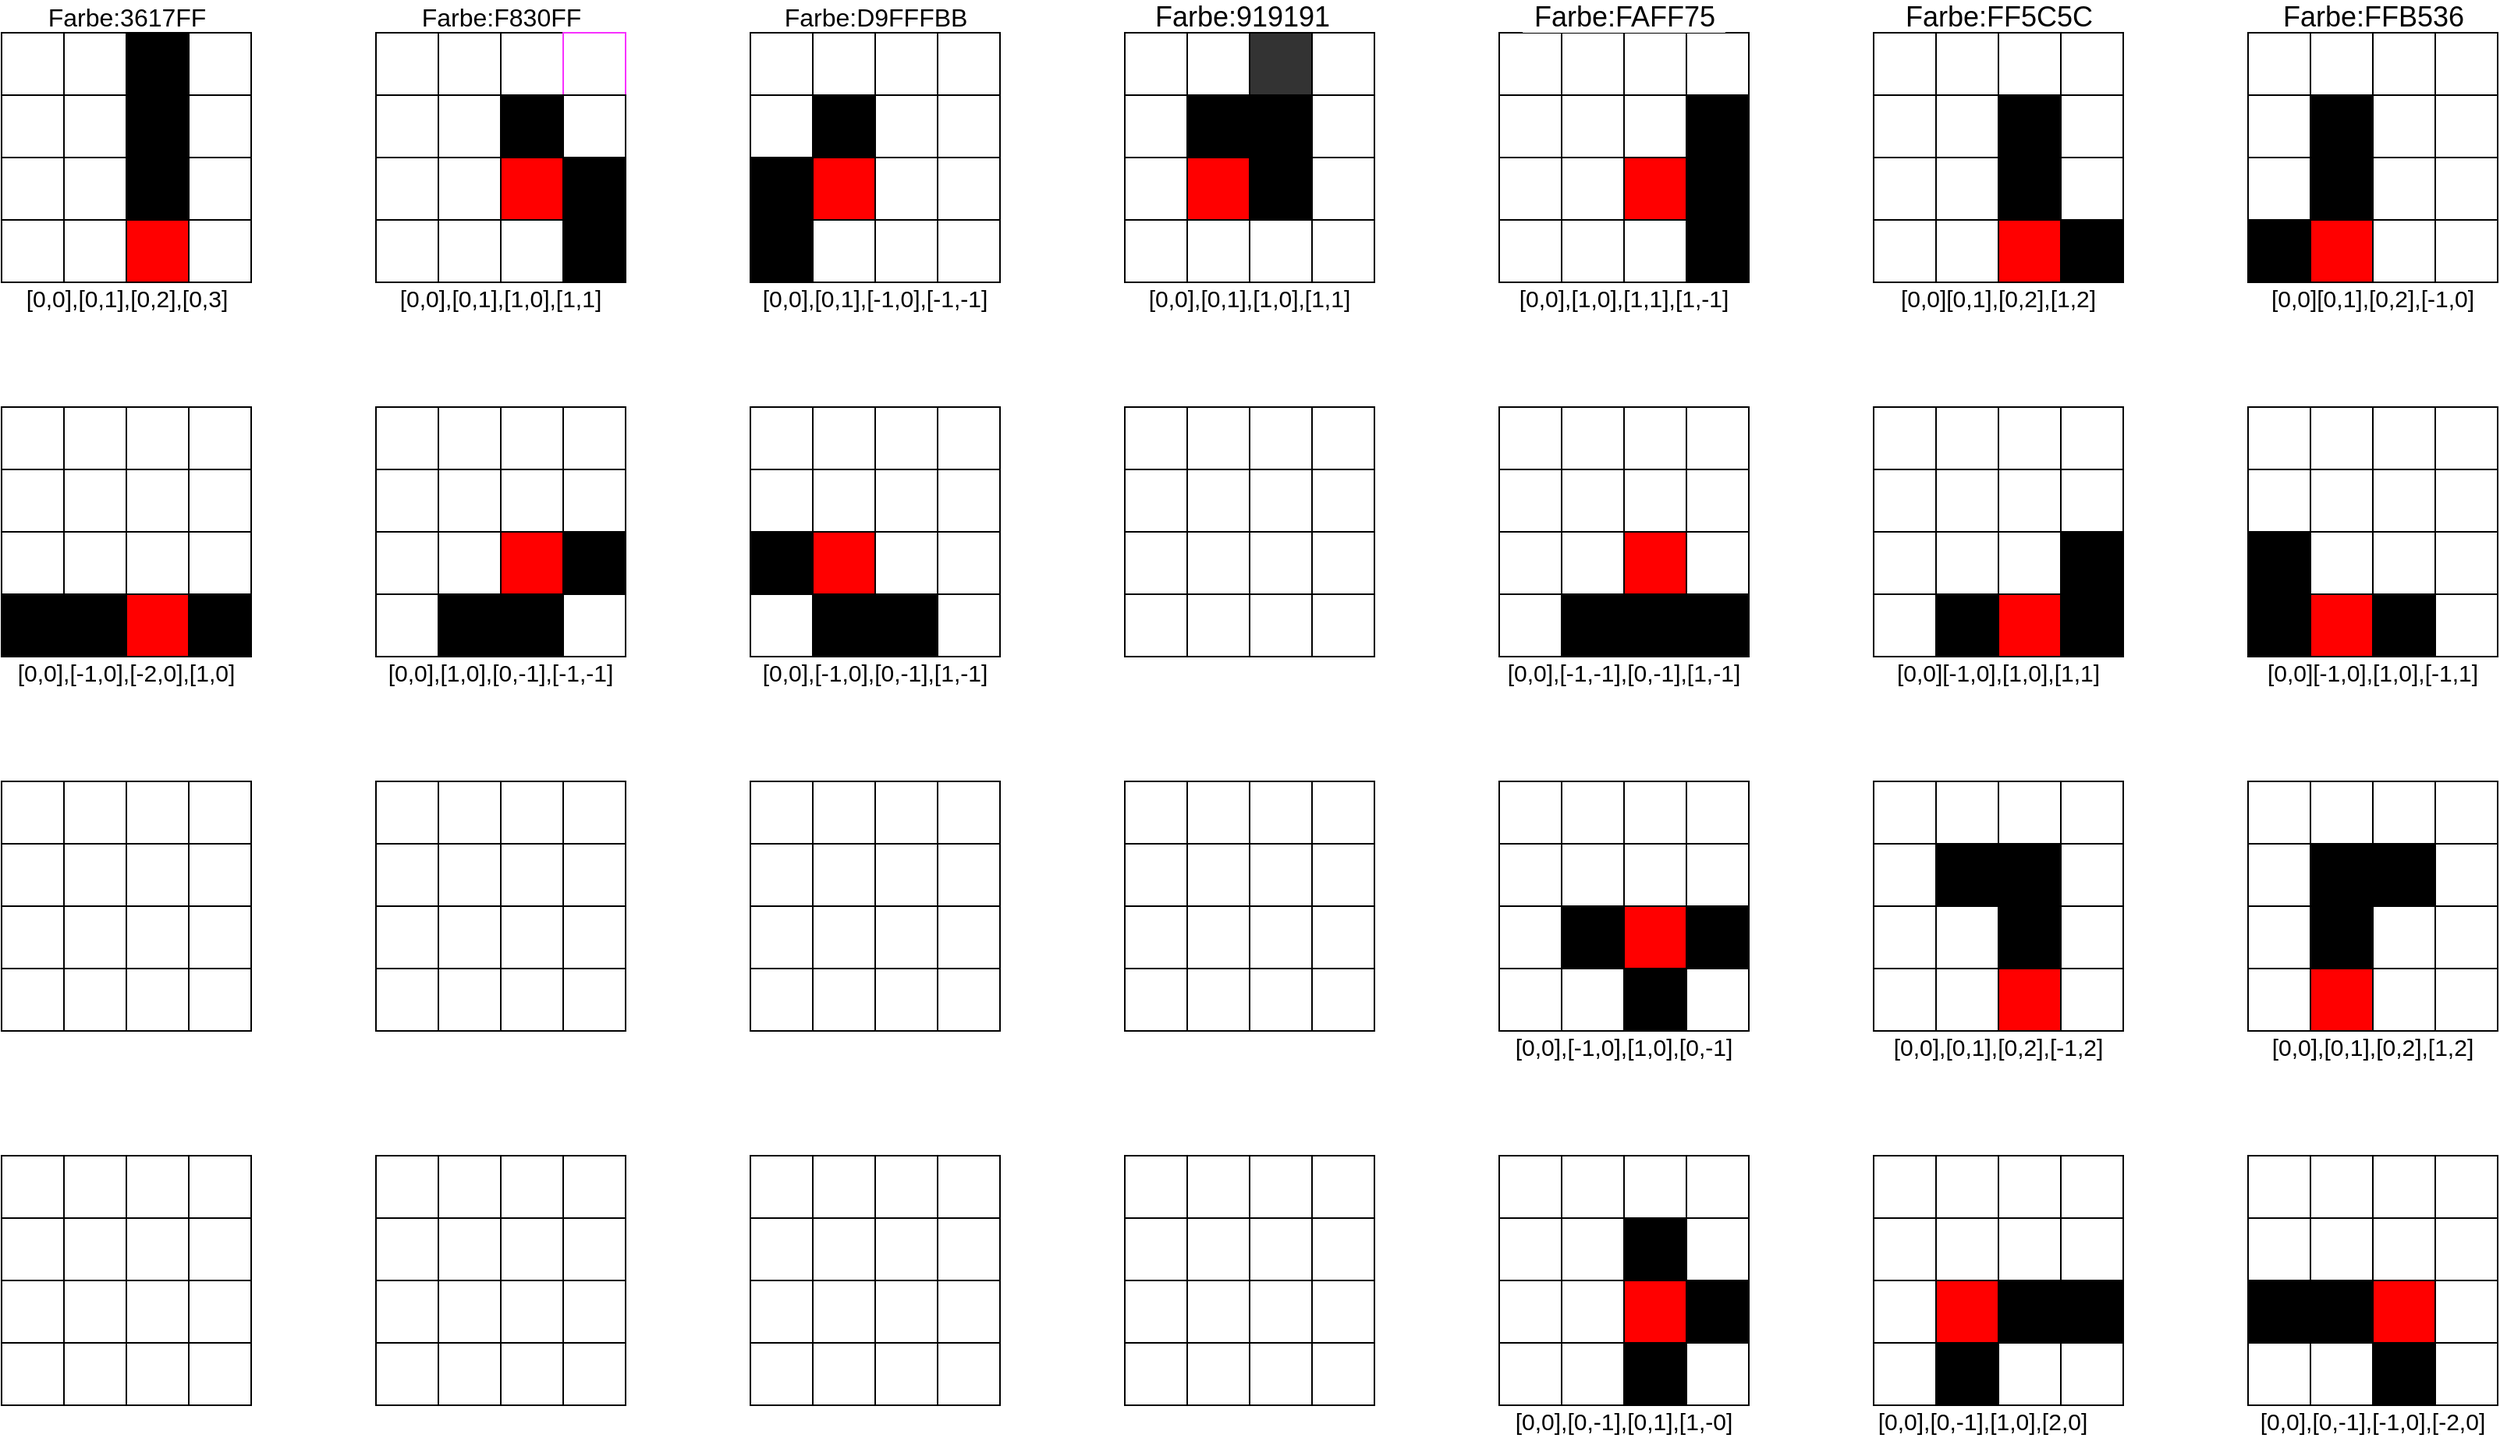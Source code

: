 <mxfile version="14.2.4" type="embed">
    <diagram id="8za0nLAmrxZXABzUQAol" name="Seite-1">
        <mxGraphModel dx="377" dy="127" grid="1" gridSize="10" guides="1" tooltips="1" connect="1" arrows="1" fold="1" page="1" pageScale="1" pageWidth="1654" pageHeight="1169" math="0" shadow="0">
            <root>
                <mxCell id="0"/>
                <mxCell id="1" parent="0"/>
                <mxCell id="3" value="" style="whiteSpace=wrap;html=1;aspect=fixed;" vertex="1" parent="1">
                    <mxGeometry x="80" y="40" width="40" height="40" as="geometry"/>
                </mxCell>
                <mxCell id="4" value="" style="whiteSpace=wrap;html=1;aspect=fixed;" vertex="1" parent="1">
                    <mxGeometry x="120" y="40" width="40" height="40" as="geometry"/>
                </mxCell>
                <mxCell id="5" value="" style="whiteSpace=wrap;html=1;aspect=fixed;fillColor=#000000;" vertex="1" parent="1">
                    <mxGeometry x="160" y="40" width="40" height="40" as="geometry"/>
                </mxCell>
                <mxCell id="6" value="" style="whiteSpace=wrap;html=1;aspect=fixed;" vertex="1" parent="1">
                    <mxGeometry x="200" y="40" width="40" height="40" as="geometry"/>
                </mxCell>
                <mxCell id="7" value="" style="whiteSpace=wrap;html=1;aspect=fixed;" vertex="1" parent="1">
                    <mxGeometry x="80" y="80" width="40" height="40" as="geometry"/>
                </mxCell>
                <mxCell id="8" value="" style="whiteSpace=wrap;html=1;aspect=fixed;" vertex="1" parent="1">
                    <mxGeometry x="120" y="80" width="40" height="40" as="geometry"/>
                </mxCell>
                <mxCell id="9" value="" style="whiteSpace=wrap;html=1;aspect=fixed;fillColor=#000000;" vertex="1" parent="1">
                    <mxGeometry x="160" y="80" width="40" height="40" as="geometry"/>
                </mxCell>
                <mxCell id="10" value="" style="whiteSpace=wrap;html=1;aspect=fixed;" vertex="1" parent="1">
                    <mxGeometry x="200" y="80" width="40" height="40" as="geometry"/>
                </mxCell>
                <mxCell id="11" value="" style="whiteSpace=wrap;html=1;aspect=fixed;" vertex="1" parent="1">
                    <mxGeometry x="80" y="120" width="40" height="40" as="geometry"/>
                </mxCell>
                <mxCell id="12" value="" style="whiteSpace=wrap;html=1;aspect=fixed;" vertex="1" parent="1">
                    <mxGeometry x="120" y="120" width="40" height="40" as="geometry"/>
                </mxCell>
                <mxCell id="13" value="" style="whiteSpace=wrap;html=1;aspect=fixed;fillColor=#000000;" vertex="1" parent="1">
                    <mxGeometry x="160" y="120" width="40" height="40" as="geometry"/>
                </mxCell>
                <mxCell id="14" value="" style="whiteSpace=wrap;html=1;aspect=fixed;" vertex="1" parent="1">
                    <mxGeometry x="200" y="120" width="40" height="40" as="geometry"/>
                </mxCell>
                <mxCell id="15" value="" style="whiteSpace=wrap;html=1;aspect=fixed;" vertex="1" parent="1">
                    <mxGeometry x="80" y="160" width="40" height="40" as="geometry"/>
                </mxCell>
                <mxCell id="16" value="" style="whiteSpace=wrap;html=1;aspect=fixed;" vertex="1" parent="1">
                    <mxGeometry x="120" y="160" width="40" height="40" as="geometry"/>
                </mxCell>
                <mxCell id="17" value="" style="whiteSpace=wrap;html=1;aspect=fixed;fillColor=#FF0000;" vertex="1" parent="1">
                    <mxGeometry x="160" y="160" width="40" height="40" as="geometry"/>
                </mxCell>
                <mxCell id="18" value="" style="whiteSpace=wrap;html=1;aspect=fixed;" vertex="1" parent="1">
                    <mxGeometry x="200" y="160" width="40" height="40" as="geometry"/>
                </mxCell>
                <mxCell id="19" value="" style="whiteSpace=wrap;html=1;aspect=fixed;" vertex="1" parent="1">
                    <mxGeometry x="80" y="280" width="40" height="40" as="geometry"/>
                </mxCell>
                <mxCell id="20" value="" style="whiteSpace=wrap;html=1;aspect=fixed;" vertex="1" parent="1">
                    <mxGeometry x="120" y="280" width="40" height="40" as="geometry"/>
                </mxCell>
                <mxCell id="21" value="" style="whiteSpace=wrap;html=1;aspect=fixed;" vertex="1" parent="1">
                    <mxGeometry x="160" y="280" width="40" height="40" as="geometry"/>
                </mxCell>
                <mxCell id="22" value="" style="whiteSpace=wrap;html=1;aspect=fixed;" vertex="1" parent="1">
                    <mxGeometry x="200" y="280" width="40" height="40" as="geometry"/>
                </mxCell>
                <mxCell id="23" value="" style="whiteSpace=wrap;html=1;aspect=fixed;" vertex="1" parent="1">
                    <mxGeometry x="80" y="320" width="40" height="40" as="geometry"/>
                </mxCell>
                <mxCell id="24" value="" style="whiteSpace=wrap;html=1;aspect=fixed;" vertex="1" parent="1">
                    <mxGeometry x="120" y="320" width="40" height="40" as="geometry"/>
                </mxCell>
                <mxCell id="25" value="" style="whiteSpace=wrap;html=1;aspect=fixed;" vertex="1" parent="1">
                    <mxGeometry x="160" y="320" width="40" height="40" as="geometry"/>
                </mxCell>
                <mxCell id="26" value="" style="whiteSpace=wrap;html=1;aspect=fixed;" vertex="1" parent="1">
                    <mxGeometry x="200" y="320" width="40" height="40" as="geometry"/>
                </mxCell>
                <mxCell id="27" value="" style="whiteSpace=wrap;html=1;aspect=fixed;" vertex="1" parent="1">
                    <mxGeometry x="80" y="360" width="40" height="40" as="geometry"/>
                </mxCell>
                <mxCell id="28" value="" style="whiteSpace=wrap;html=1;aspect=fixed;" vertex="1" parent="1">
                    <mxGeometry x="120" y="360" width="40" height="40" as="geometry"/>
                </mxCell>
                <mxCell id="29" value="" style="whiteSpace=wrap;html=1;aspect=fixed;" vertex="1" parent="1">
                    <mxGeometry x="160" y="360" width="40" height="40" as="geometry"/>
                </mxCell>
                <mxCell id="30" value="" style="whiteSpace=wrap;html=1;aspect=fixed;" vertex="1" parent="1">
                    <mxGeometry x="200" y="360" width="40" height="40" as="geometry"/>
                </mxCell>
                <mxCell id="31" value="" style="whiteSpace=wrap;html=1;aspect=fixed;fillColor=#000000;" vertex="1" parent="1">
                    <mxGeometry x="80" y="400" width="40" height="40" as="geometry"/>
                </mxCell>
                <mxCell id="32" value="" style="whiteSpace=wrap;html=1;aspect=fixed;fillColor=#000000;" vertex="1" parent="1">
                    <mxGeometry x="120" y="400" width="40" height="40" as="geometry"/>
                </mxCell>
                <mxCell id="33" value="" style="whiteSpace=wrap;html=1;aspect=fixed;fillColor=#FF0000;" vertex="1" parent="1">
                    <mxGeometry x="160" y="400" width="40" height="40" as="geometry"/>
                </mxCell>
                <mxCell id="34" value="" style="whiteSpace=wrap;html=1;aspect=fixed;fillColor=#000000;" vertex="1" parent="1">
                    <mxGeometry x="200" y="400" width="40" height="40" as="geometry"/>
                </mxCell>
                <mxCell id="35" value="" style="whiteSpace=wrap;html=1;aspect=fixed;" vertex="1" parent="1">
                    <mxGeometry x="80" y="520" width="40" height="40" as="geometry"/>
                </mxCell>
                <mxCell id="36" value="" style="whiteSpace=wrap;html=1;aspect=fixed;" vertex="1" parent="1">
                    <mxGeometry x="120" y="520" width="40" height="40" as="geometry"/>
                </mxCell>
                <mxCell id="37" value="" style="whiteSpace=wrap;html=1;aspect=fixed;" vertex="1" parent="1">
                    <mxGeometry x="160" y="520" width="40" height="40" as="geometry"/>
                </mxCell>
                <mxCell id="38" value="" style="whiteSpace=wrap;html=1;aspect=fixed;" vertex="1" parent="1">
                    <mxGeometry x="200" y="520" width="40" height="40" as="geometry"/>
                </mxCell>
                <mxCell id="39" value="" style="whiteSpace=wrap;html=1;aspect=fixed;" vertex="1" parent="1">
                    <mxGeometry x="80" y="560" width="40" height="40" as="geometry"/>
                </mxCell>
                <mxCell id="40" value="" style="whiteSpace=wrap;html=1;aspect=fixed;" vertex="1" parent="1">
                    <mxGeometry x="120" y="560" width="40" height="40" as="geometry"/>
                </mxCell>
                <mxCell id="41" value="" style="whiteSpace=wrap;html=1;aspect=fixed;" vertex="1" parent="1">
                    <mxGeometry x="160" y="560" width="40" height="40" as="geometry"/>
                </mxCell>
                <mxCell id="42" value="" style="whiteSpace=wrap;html=1;aspect=fixed;" vertex="1" parent="1">
                    <mxGeometry x="200" y="560" width="40" height="40" as="geometry"/>
                </mxCell>
                <mxCell id="43" value="" style="whiteSpace=wrap;html=1;aspect=fixed;" vertex="1" parent="1">
                    <mxGeometry x="80" y="600" width="40" height="40" as="geometry"/>
                </mxCell>
                <mxCell id="44" value="" style="whiteSpace=wrap;html=1;aspect=fixed;" vertex="1" parent="1">
                    <mxGeometry x="120" y="600" width="40" height="40" as="geometry"/>
                </mxCell>
                <mxCell id="45" value="" style="whiteSpace=wrap;html=1;aspect=fixed;" vertex="1" parent="1">
                    <mxGeometry x="160" y="600" width="40" height="40" as="geometry"/>
                </mxCell>
                <mxCell id="46" value="" style="whiteSpace=wrap;html=1;aspect=fixed;" vertex="1" parent="1">
                    <mxGeometry x="200" y="600" width="40" height="40" as="geometry"/>
                </mxCell>
                <mxCell id="47" value="" style="whiteSpace=wrap;html=1;aspect=fixed;" vertex="1" parent="1">
                    <mxGeometry x="80" y="640" width="40" height="40" as="geometry"/>
                </mxCell>
                <mxCell id="48" value="" style="whiteSpace=wrap;html=1;aspect=fixed;" vertex="1" parent="1">
                    <mxGeometry x="120" y="640" width="40" height="40" as="geometry"/>
                </mxCell>
                <mxCell id="49" value="" style="whiteSpace=wrap;html=1;aspect=fixed;" vertex="1" parent="1">
                    <mxGeometry x="160" y="640" width="40" height="40" as="geometry"/>
                </mxCell>
                <mxCell id="50" value="" style="whiteSpace=wrap;html=1;aspect=fixed;" vertex="1" parent="1">
                    <mxGeometry x="200" y="640" width="40" height="40" as="geometry"/>
                </mxCell>
                <mxCell id="51" value="" style="whiteSpace=wrap;html=1;aspect=fixed;" vertex="1" parent="1">
                    <mxGeometry x="80" y="760" width="40" height="40" as="geometry"/>
                </mxCell>
                <mxCell id="52" value="" style="whiteSpace=wrap;html=1;aspect=fixed;" vertex="1" parent="1">
                    <mxGeometry x="120" y="760" width="40" height="40" as="geometry"/>
                </mxCell>
                <mxCell id="53" value="" style="whiteSpace=wrap;html=1;aspect=fixed;" vertex="1" parent="1">
                    <mxGeometry x="160" y="760" width="40" height="40" as="geometry"/>
                </mxCell>
                <mxCell id="54" value="" style="whiteSpace=wrap;html=1;aspect=fixed;" vertex="1" parent="1">
                    <mxGeometry x="200" y="760" width="40" height="40" as="geometry"/>
                </mxCell>
                <mxCell id="55" value="" style="whiteSpace=wrap;html=1;aspect=fixed;" vertex="1" parent="1">
                    <mxGeometry x="80" y="800" width="40" height="40" as="geometry"/>
                </mxCell>
                <mxCell id="56" value="" style="whiteSpace=wrap;html=1;aspect=fixed;" vertex="1" parent="1">
                    <mxGeometry x="120" y="800" width="40" height="40" as="geometry"/>
                </mxCell>
                <mxCell id="57" value="" style="whiteSpace=wrap;html=1;aspect=fixed;" vertex="1" parent="1">
                    <mxGeometry x="160" y="800" width="40" height="40" as="geometry"/>
                </mxCell>
                <mxCell id="58" value="" style="whiteSpace=wrap;html=1;aspect=fixed;" vertex="1" parent="1">
                    <mxGeometry x="200" y="800" width="40" height="40" as="geometry"/>
                </mxCell>
                <mxCell id="59" value="" style="whiteSpace=wrap;html=1;aspect=fixed;" vertex="1" parent="1">
                    <mxGeometry x="80" y="840" width="40" height="40" as="geometry"/>
                </mxCell>
                <mxCell id="60" value="" style="whiteSpace=wrap;html=1;aspect=fixed;" vertex="1" parent="1">
                    <mxGeometry x="120" y="840" width="40" height="40" as="geometry"/>
                </mxCell>
                <mxCell id="61" value="" style="whiteSpace=wrap;html=1;aspect=fixed;" vertex="1" parent="1">
                    <mxGeometry x="160" y="840" width="40" height="40" as="geometry"/>
                </mxCell>
                <mxCell id="62" value="" style="whiteSpace=wrap;html=1;aspect=fixed;" vertex="1" parent="1">
                    <mxGeometry x="200" y="840" width="40" height="40" as="geometry"/>
                </mxCell>
                <mxCell id="63" value="" style="whiteSpace=wrap;html=1;aspect=fixed;" vertex="1" parent="1">
                    <mxGeometry x="80" y="880" width="40" height="40" as="geometry"/>
                </mxCell>
                <mxCell id="64" value="" style="whiteSpace=wrap;html=1;aspect=fixed;" vertex="1" parent="1">
                    <mxGeometry x="120" y="880" width="40" height="40" as="geometry"/>
                </mxCell>
                <mxCell id="65" value="" style="whiteSpace=wrap;html=1;aspect=fixed;" vertex="1" parent="1">
                    <mxGeometry x="160" y="880" width="40" height="40" as="geometry"/>
                </mxCell>
                <mxCell id="66" value="" style="whiteSpace=wrap;html=1;aspect=fixed;" vertex="1" parent="1">
                    <mxGeometry x="200" y="880" width="40" height="40" as="geometry"/>
                </mxCell>
                <mxCell id="67" value="[0,0],[0,1],[0,2],[0,3]" style="text;html=1;strokeColor=none;fillColor=none;align=center;verticalAlign=middle;whiteSpace=wrap;rounded=0;fontSize=15;" vertex="1" parent="1">
                    <mxGeometry x="80" y="200" width="161" height="20" as="geometry"/>
                </mxCell>
                <mxCell id="68" value="[0,0],[-1,0],[-2,0],[1,0]" style="text;html=1;strokeColor=none;fillColor=none;align=center;verticalAlign=middle;whiteSpace=wrap;rounded=0;fontSize=15;" vertex="1" parent="1">
                    <mxGeometry x="80" y="440" width="160" height="20" as="geometry"/>
                </mxCell>
                <mxCell id="69" value="" style="whiteSpace=wrap;html=1;aspect=fixed;" vertex="1" parent="1">
                    <mxGeometry x="320" y="40" width="40" height="40" as="geometry"/>
                </mxCell>
                <mxCell id="70" value="" style="whiteSpace=wrap;html=1;aspect=fixed;" vertex="1" parent="1">
                    <mxGeometry x="360" y="40" width="40" height="40" as="geometry"/>
                </mxCell>
                <mxCell id="71" value="" style="whiteSpace=wrap;html=1;aspect=fixed;fillColor=#FFFFFF;" vertex="1" parent="1">
                    <mxGeometry x="400" y="40" width="40" height="40" as="geometry"/>
                </mxCell>
                <mxCell id="72" value="" style="whiteSpace=wrap;html=1;aspect=fixed;" vertex="1" parent="1">
                    <mxGeometry x="440" y="40" width="40" height="40" as="geometry"/>
                </mxCell>
                <mxCell id="73" value="" style="whiteSpace=wrap;html=1;aspect=fixed;" vertex="1" parent="1">
                    <mxGeometry x="320" y="80" width="40" height="40" as="geometry"/>
                </mxCell>
                <mxCell id="74" value="" style="whiteSpace=wrap;html=1;aspect=fixed;" vertex="1" parent="1">
                    <mxGeometry x="360" y="80" width="40" height="40" as="geometry"/>
                </mxCell>
                <mxCell id="75" value="" style="whiteSpace=wrap;html=1;aspect=fixed;fillColor=#000000;" vertex="1" parent="1">
                    <mxGeometry x="400" y="80" width="40" height="40" as="geometry"/>
                </mxCell>
                <mxCell id="76" value="" style="whiteSpace=wrap;html=1;aspect=fixed;" vertex="1" parent="1">
                    <mxGeometry x="440" y="80" width="40" height="40" as="geometry"/>
                </mxCell>
                <mxCell id="77" value="" style="whiteSpace=wrap;html=1;aspect=fixed;" vertex="1" parent="1">
                    <mxGeometry x="320" y="120" width="40" height="40" as="geometry"/>
                </mxCell>
                <mxCell id="78" value="" style="whiteSpace=wrap;html=1;aspect=fixed;" vertex="1" parent="1">
                    <mxGeometry x="360" y="120" width="40" height="40" as="geometry"/>
                </mxCell>
                <mxCell id="79" value="" style="whiteSpace=wrap;html=1;aspect=fixed;" vertex="1" parent="1">
                    <mxGeometry x="360" y="160" width="40" height="40" as="geometry"/>
                </mxCell>
                <mxCell id="80" value="" style="whiteSpace=wrap;html=1;aspect=fixed;fillColor=#000000;" vertex="1" parent="1">
                    <mxGeometry x="440" y="120" width="40" height="40" as="geometry"/>
                </mxCell>
                <mxCell id="81" value="" style="whiteSpace=wrap;html=1;aspect=fixed;" vertex="1" parent="1">
                    <mxGeometry x="320" y="160" width="40" height="40" as="geometry"/>
                </mxCell>
                <mxCell id="82" value="" style="whiteSpace=wrap;html=1;aspect=fixed;fillColor=#FF0000;" vertex="1" parent="1">
                    <mxGeometry x="400" y="120" width="40" height="40" as="geometry"/>
                </mxCell>
                <mxCell id="83" value="" style="whiteSpace=wrap;html=1;aspect=fixed;fillColor=#000000;" vertex="1" parent="1">
                    <mxGeometry x="440" y="160" width="40" height="40" as="geometry"/>
                </mxCell>
                <mxCell id="84" value="" style="whiteSpace=wrap;html=1;aspect=fixed;" vertex="1" parent="1">
                    <mxGeometry x="400" y="160" width="40" height="40" as="geometry"/>
                </mxCell>
                <mxCell id="85" value="" style="whiteSpace=wrap;html=1;aspect=fixed;" vertex="1" parent="1">
                    <mxGeometry x="320" y="280" width="40" height="40" as="geometry"/>
                </mxCell>
                <mxCell id="86" value="" style="whiteSpace=wrap;html=1;aspect=fixed;" vertex="1" parent="1">
                    <mxGeometry x="360" y="280" width="40" height="40" as="geometry"/>
                </mxCell>
                <mxCell id="87" value="" style="whiteSpace=wrap;html=1;aspect=fixed;" vertex="1" parent="1">
                    <mxGeometry x="400" y="280" width="40" height="40" as="geometry"/>
                </mxCell>
                <mxCell id="88" value="" style="whiteSpace=wrap;html=1;aspect=fixed;" vertex="1" parent="1">
                    <mxGeometry x="440" y="280" width="40" height="40" as="geometry"/>
                </mxCell>
                <mxCell id="89" value="" style="whiteSpace=wrap;html=1;aspect=fixed;" vertex="1" parent="1">
                    <mxGeometry x="320" y="320" width="40" height="40" as="geometry"/>
                </mxCell>
                <mxCell id="90" value="" style="whiteSpace=wrap;html=1;aspect=fixed;" vertex="1" parent="1">
                    <mxGeometry x="360" y="320" width="40" height="40" as="geometry"/>
                </mxCell>
                <mxCell id="91" value="" style="whiteSpace=wrap;html=1;aspect=fixed;" vertex="1" parent="1">
                    <mxGeometry x="400" y="320" width="40" height="40" as="geometry"/>
                </mxCell>
                <mxCell id="92" value="" style="whiteSpace=wrap;html=1;aspect=fixed;" vertex="1" parent="1">
                    <mxGeometry x="440" y="320" width="40" height="40" as="geometry"/>
                </mxCell>
                <mxCell id="93" value="" style="whiteSpace=wrap;html=1;aspect=fixed;" vertex="1" parent="1">
                    <mxGeometry x="320" y="360" width="40" height="40" as="geometry"/>
                </mxCell>
                <mxCell id="94" value="" style="whiteSpace=wrap;html=1;aspect=fixed;" vertex="1" parent="1">
                    <mxGeometry x="360" y="360" width="40" height="40" as="geometry"/>
                </mxCell>
                <mxCell id="95" value="" style="whiteSpace=wrap;html=1;aspect=fixed;fillColor=#000000;" vertex="1" parent="1">
                    <mxGeometry x="400" y="400" width="40" height="40" as="geometry"/>
                </mxCell>
                <mxCell id="96" value="" style="whiteSpace=wrap;html=1;aspect=fixed;fillColor=#000000;" vertex="1" parent="1">
                    <mxGeometry x="440" y="360" width="40" height="40" as="geometry"/>
                </mxCell>
                <mxCell id="97" value="" style="whiteSpace=wrap;html=1;aspect=fixed;fillColor=#FFFFFF;" vertex="1" parent="1">
                    <mxGeometry x="320" y="400" width="40" height="40" as="geometry"/>
                </mxCell>
                <mxCell id="98" value="" style="whiteSpace=wrap;html=1;aspect=fixed;fillColor=#000000;" vertex="1" parent="1">
                    <mxGeometry x="360" y="400" width="40" height="40" as="geometry"/>
                </mxCell>
                <mxCell id="99" value="" style="whiteSpace=wrap;html=1;aspect=fixed;fillColor=#FF0000;" vertex="1" parent="1">
                    <mxGeometry x="400" y="360" width="40" height="40" as="geometry"/>
                </mxCell>
                <mxCell id="100" value="" style="whiteSpace=wrap;html=1;aspect=fixed;" vertex="1" parent="1">
                    <mxGeometry x="440" y="400" width="40" height="40" as="geometry"/>
                </mxCell>
                <mxCell id="101" value="" style="whiteSpace=wrap;html=1;aspect=fixed;" vertex="1" parent="1">
                    <mxGeometry x="320" y="520" width="40" height="40" as="geometry"/>
                </mxCell>
                <mxCell id="102" value="" style="whiteSpace=wrap;html=1;aspect=fixed;" vertex="1" parent="1">
                    <mxGeometry x="360" y="520" width="40" height="40" as="geometry"/>
                </mxCell>
                <mxCell id="103" value="" style="whiteSpace=wrap;html=1;aspect=fixed;" vertex="1" parent="1">
                    <mxGeometry x="400" y="520" width="40" height="40" as="geometry"/>
                </mxCell>
                <mxCell id="104" value="" style="whiteSpace=wrap;html=1;aspect=fixed;" vertex="1" parent="1">
                    <mxGeometry x="440" y="520" width="40" height="40" as="geometry"/>
                </mxCell>
                <mxCell id="105" value="" style="whiteSpace=wrap;html=1;aspect=fixed;" vertex="1" parent="1">
                    <mxGeometry x="320" y="560" width="40" height="40" as="geometry"/>
                </mxCell>
                <mxCell id="106" value="" style="whiteSpace=wrap;html=1;aspect=fixed;" vertex="1" parent="1">
                    <mxGeometry x="360" y="560" width="40" height="40" as="geometry"/>
                </mxCell>
                <mxCell id="107" value="" style="whiteSpace=wrap;html=1;aspect=fixed;" vertex="1" parent="1">
                    <mxGeometry x="400" y="560" width="40" height="40" as="geometry"/>
                </mxCell>
                <mxCell id="108" value="" style="whiteSpace=wrap;html=1;aspect=fixed;" vertex="1" parent="1">
                    <mxGeometry x="440" y="560" width="40" height="40" as="geometry"/>
                </mxCell>
                <mxCell id="109" value="" style="whiteSpace=wrap;html=1;aspect=fixed;" vertex="1" parent="1">
                    <mxGeometry x="320" y="600" width="40" height="40" as="geometry"/>
                </mxCell>
                <mxCell id="110" value="" style="whiteSpace=wrap;html=1;aspect=fixed;" vertex="1" parent="1">
                    <mxGeometry x="360" y="600" width="40" height="40" as="geometry"/>
                </mxCell>
                <mxCell id="111" value="" style="whiteSpace=wrap;html=1;aspect=fixed;" vertex="1" parent="1">
                    <mxGeometry x="400" y="600" width="40" height="40" as="geometry"/>
                </mxCell>
                <mxCell id="112" value="" style="whiteSpace=wrap;html=1;aspect=fixed;" vertex="1" parent="1">
                    <mxGeometry x="440" y="600" width="40" height="40" as="geometry"/>
                </mxCell>
                <mxCell id="113" value="" style="whiteSpace=wrap;html=1;aspect=fixed;" vertex="1" parent="1">
                    <mxGeometry x="320" y="640" width="40" height="40" as="geometry"/>
                </mxCell>
                <mxCell id="114" value="" style="whiteSpace=wrap;html=1;aspect=fixed;" vertex="1" parent="1">
                    <mxGeometry x="360" y="640" width="40" height="40" as="geometry"/>
                </mxCell>
                <mxCell id="115" value="" style="whiteSpace=wrap;html=1;aspect=fixed;" vertex="1" parent="1">
                    <mxGeometry x="400" y="640" width="40" height="40" as="geometry"/>
                </mxCell>
                <mxCell id="116" value="" style="whiteSpace=wrap;html=1;aspect=fixed;" vertex="1" parent="1">
                    <mxGeometry x="440" y="640" width="40" height="40" as="geometry"/>
                </mxCell>
                <mxCell id="117" value="" style="whiteSpace=wrap;html=1;aspect=fixed;" vertex="1" parent="1">
                    <mxGeometry x="320" y="760" width="40" height="40" as="geometry"/>
                </mxCell>
                <mxCell id="118" value="" style="whiteSpace=wrap;html=1;aspect=fixed;" vertex="1" parent="1">
                    <mxGeometry x="360" y="760" width="40" height="40" as="geometry"/>
                </mxCell>
                <mxCell id="119" value="" style="whiteSpace=wrap;html=1;aspect=fixed;" vertex="1" parent="1">
                    <mxGeometry x="400" y="760" width="40" height="40" as="geometry"/>
                </mxCell>
                <mxCell id="120" value="" style="whiteSpace=wrap;html=1;aspect=fixed;" vertex="1" parent="1">
                    <mxGeometry x="440" y="760" width="40" height="40" as="geometry"/>
                </mxCell>
                <mxCell id="121" value="" style="whiteSpace=wrap;html=1;aspect=fixed;" vertex="1" parent="1">
                    <mxGeometry x="320" y="800" width="40" height="40" as="geometry"/>
                </mxCell>
                <mxCell id="122" value="" style="whiteSpace=wrap;html=1;aspect=fixed;" vertex="1" parent="1">
                    <mxGeometry x="360" y="800" width="40" height="40" as="geometry"/>
                </mxCell>
                <mxCell id="123" value="" style="whiteSpace=wrap;html=1;aspect=fixed;" vertex="1" parent="1">
                    <mxGeometry x="400" y="800" width="40" height="40" as="geometry"/>
                </mxCell>
                <mxCell id="124" value="" style="whiteSpace=wrap;html=1;aspect=fixed;" vertex="1" parent="1">
                    <mxGeometry x="440" y="800" width="40" height="40" as="geometry"/>
                </mxCell>
                <mxCell id="125" value="" style="whiteSpace=wrap;html=1;aspect=fixed;" vertex="1" parent="1">
                    <mxGeometry x="320" y="840" width="40" height="40" as="geometry"/>
                </mxCell>
                <mxCell id="126" value="" style="whiteSpace=wrap;html=1;aspect=fixed;" vertex="1" parent="1">
                    <mxGeometry x="360" y="840" width="40" height="40" as="geometry"/>
                </mxCell>
                <mxCell id="127" value="" style="whiteSpace=wrap;html=1;aspect=fixed;" vertex="1" parent="1">
                    <mxGeometry x="400" y="840" width="40" height="40" as="geometry"/>
                </mxCell>
                <mxCell id="128" value="" style="whiteSpace=wrap;html=1;aspect=fixed;" vertex="1" parent="1">
                    <mxGeometry x="440" y="840" width="40" height="40" as="geometry"/>
                </mxCell>
                <mxCell id="129" value="" style="whiteSpace=wrap;html=1;aspect=fixed;" vertex="1" parent="1">
                    <mxGeometry x="320" y="880" width="40" height="40" as="geometry"/>
                </mxCell>
                <mxCell id="130" value="" style="whiteSpace=wrap;html=1;aspect=fixed;" vertex="1" parent="1">
                    <mxGeometry x="360" y="880" width="40" height="40" as="geometry"/>
                </mxCell>
                <mxCell id="131" value="" style="whiteSpace=wrap;html=1;aspect=fixed;" vertex="1" parent="1">
                    <mxGeometry x="400" y="880" width="40" height="40" as="geometry"/>
                </mxCell>
                <mxCell id="132" value="" style="whiteSpace=wrap;html=1;aspect=fixed;" vertex="1" parent="1">
                    <mxGeometry x="440" y="880" width="40" height="40" as="geometry"/>
                </mxCell>
                <mxCell id="133" value="[0,0],[0,1],[1,0],[1,1]" style="text;html=1;strokeColor=none;fillColor=none;align=center;verticalAlign=middle;whiteSpace=wrap;rounded=0;fontSize=15;" vertex="1" parent="1">
                    <mxGeometry x="320" y="200" width="160" height="20" as="geometry"/>
                </mxCell>
                <mxCell id="134" value="[0,0],[1,0],[0,-1],[-1,-1]" style="text;html=1;strokeColor=none;fillColor=none;align=center;verticalAlign=middle;whiteSpace=wrap;rounded=0;fontSize=15;" vertex="1" parent="1">
                    <mxGeometry x="320" y="440" width="160" height="20" as="geometry"/>
                </mxCell>
                <mxCell id="135" value="" style="whiteSpace=wrap;html=1;aspect=fixed;" vertex="1" parent="1">
                    <mxGeometry x="560" y="40" width="40" height="40" as="geometry"/>
                </mxCell>
                <mxCell id="136" value="" style="whiteSpace=wrap;html=1;aspect=fixed;" vertex="1" parent="1">
                    <mxGeometry x="600" y="40" width="40" height="40" as="geometry"/>
                </mxCell>
                <mxCell id="137" value="" style="whiteSpace=wrap;html=1;aspect=fixed;fillColor=#FFFFFF;" vertex="1" parent="1">
                    <mxGeometry x="640" y="40" width="40" height="40" as="geometry"/>
                </mxCell>
                <mxCell id="138" value="" style="whiteSpace=wrap;html=1;aspect=fixed;" vertex="1" parent="1">
                    <mxGeometry x="680" y="40" width="40" height="40" as="geometry"/>
                </mxCell>
                <mxCell id="139" value="" style="whiteSpace=wrap;html=1;aspect=fixed;" vertex="1" parent="1">
                    <mxGeometry x="560" y="80" width="40" height="40" as="geometry"/>
                </mxCell>
                <mxCell id="140" value="" style="whiteSpace=wrap;html=1;aspect=fixed;" vertex="1" parent="1">
                    <mxGeometry x="640" y="80" width="40" height="40" as="geometry"/>
                </mxCell>
                <mxCell id="141" value="" style="whiteSpace=wrap;html=1;aspect=fixed;fillColor=#000000;" vertex="1" parent="1">
                    <mxGeometry x="600" y="80" width="40" height="40" as="geometry"/>
                </mxCell>
                <mxCell id="142" value="" style="whiteSpace=wrap;html=1;aspect=fixed;" vertex="1" parent="1">
                    <mxGeometry x="680" y="80" width="40" height="40" as="geometry"/>
                </mxCell>
                <mxCell id="143" value="" style="whiteSpace=wrap;html=1;aspect=fixed;" vertex="1" parent="1">
                    <mxGeometry x="640" y="120" width="40" height="40" as="geometry"/>
                </mxCell>
                <mxCell id="144" value="" style="whiteSpace=wrap;html=1;aspect=fixed;" vertex="1" parent="1">
                    <mxGeometry x="680" y="120" width="40" height="40" as="geometry"/>
                </mxCell>
                <mxCell id="145" value="" style="whiteSpace=wrap;html=1;aspect=fixed;fillColor=#FFFFFF;" vertex="1" parent="1">
                    <mxGeometry x="680" y="160" width="40" height="40" as="geometry"/>
                </mxCell>
                <mxCell id="146" value="" style="whiteSpace=wrap;html=1;aspect=fixed;fillColor=#000000;" vertex="1" parent="1">
                    <mxGeometry x="560" y="120" width="40" height="40" as="geometry"/>
                </mxCell>
                <mxCell id="147" value="" style="whiteSpace=wrap;html=1;aspect=fixed;" vertex="1" parent="1">
                    <mxGeometry x="600" y="160" width="40" height="40" as="geometry"/>
                </mxCell>
                <mxCell id="148" value="" style="whiteSpace=wrap;html=1;aspect=fixed;fillColor=#FF0000;" vertex="1" parent="1">
                    <mxGeometry x="600" y="120" width="40" height="40" as="geometry"/>
                </mxCell>
                <mxCell id="149" value="" style="whiteSpace=wrap;html=1;aspect=fixed;fillColor=#000000;" vertex="1" parent="1">
                    <mxGeometry x="560" y="160" width="40" height="40" as="geometry"/>
                </mxCell>
                <mxCell id="150" value="" style="whiteSpace=wrap;html=1;aspect=fixed;" vertex="1" parent="1">
                    <mxGeometry x="640" y="160" width="40" height="40" as="geometry"/>
                </mxCell>
                <mxCell id="151" value="" style="whiteSpace=wrap;html=1;aspect=fixed;" vertex="1" parent="1">
                    <mxGeometry x="560" y="280" width="40" height="40" as="geometry"/>
                </mxCell>
                <mxCell id="152" value="" style="whiteSpace=wrap;html=1;aspect=fixed;" vertex="1" parent="1">
                    <mxGeometry x="600" y="280" width="40" height="40" as="geometry"/>
                </mxCell>
                <mxCell id="153" value="" style="whiteSpace=wrap;html=1;aspect=fixed;" vertex="1" parent="1">
                    <mxGeometry x="640" y="280" width="40" height="40" as="geometry"/>
                </mxCell>
                <mxCell id="154" value="" style="whiteSpace=wrap;html=1;aspect=fixed;" vertex="1" parent="1">
                    <mxGeometry x="680" y="280" width="40" height="40" as="geometry"/>
                </mxCell>
                <mxCell id="155" value="" style="whiteSpace=wrap;html=1;aspect=fixed;" vertex="1" parent="1">
                    <mxGeometry x="560" y="320" width="40" height="40" as="geometry"/>
                </mxCell>
                <mxCell id="156" value="" style="whiteSpace=wrap;html=1;aspect=fixed;" vertex="1" parent="1">
                    <mxGeometry x="600" y="320" width="40" height="40" as="geometry"/>
                </mxCell>
                <mxCell id="157" value="" style="whiteSpace=wrap;html=1;aspect=fixed;" vertex="1" parent="1">
                    <mxGeometry x="640" y="320" width="40" height="40" as="geometry"/>
                </mxCell>
                <mxCell id="158" value="" style="whiteSpace=wrap;html=1;aspect=fixed;" vertex="1" parent="1">
                    <mxGeometry x="680" y="320" width="40" height="40" as="geometry"/>
                </mxCell>
                <mxCell id="159" value="" style="whiteSpace=wrap;html=1;aspect=fixed;" vertex="1" parent="1">
                    <mxGeometry x="680" y="360" width="40" height="40" as="geometry"/>
                </mxCell>
                <mxCell id="160" value="" style="whiteSpace=wrap;html=1;aspect=fixed;" vertex="1" parent="1">
                    <mxGeometry x="640" y="360" width="40" height="40" as="geometry"/>
                </mxCell>
                <mxCell id="161" value="" style="whiteSpace=wrap;html=1;aspect=fixed;fillColor=#000000;" vertex="1" parent="1">
                    <mxGeometry x="600" y="400" width="40" height="40" as="geometry"/>
                </mxCell>
                <mxCell id="162" value="" style="whiteSpace=wrap;html=1;aspect=fixed;fillColor=#000000;" vertex="1" parent="1">
                    <mxGeometry x="560" y="360" width="40" height="40" as="geometry"/>
                </mxCell>
                <mxCell id="163" value="" style="whiteSpace=wrap;html=1;aspect=fixed;fillColor=none;" vertex="1" parent="1">
                    <mxGeometry x="560" y="400" width="40" height="40" as="geometry"/>
                </mxCell>
                <mxCell id="164" value="" style="whiteSpace=wrap;html=1;aspect=fixed;fillColor=#000000;" vertex="1" parent="1">
                    <mxGeometry x="640" y="400" width="40" height="40" as="geometry"/>
                </mxCell>
                <mxCell id="165" value="" style="whiteSpace=wrap;html=1;aspect=fixed;fillColor=#FF0000;" vertex="1" parent="1">
                    <mxGeometry x="600" y="360" width="40" height="40" as="geometry"/>
                </mxCell>
                <mxCell id="166" value="" style="whiteSpace=wrap;html=1;aspect=fixed;fillColor=#FFFFFF;" vertex="1" parent="1">
                    <mxGeometry x="680" y="400" width="40" height="40" as="geometry"/>
                </mxCell>
                <mxCell id="167" value="" style="whiteSpace=wrap;html=1;aspect=fixed;" vertex="1" parent="1">
                    <mxGeometry x="560" y="520" width="40" height="40" as="geometry"/>
                </mxCell>
                <mxCell id="168" value="" style="whiteSpace=wrap;html=1;aspect=fixed;" vertex="1" parent="1">
                    <mxGeometry x="600" y="520" width="40" height="40" as="geometry"/>
                </mxCell>
                <mxCell id="169" value="" style="whiteSpace=wrap;html=1;aspect=fixed;" vertex="1" parent="1">
                    <mxGeometry x="640" y="520" width="40" height="40" as="geometry"/>
                </mxCell>
                <mxCell id="170" value="" style="whiteSpace=wrap;html=1;aspect=fixed;" vertex="1" parent="1">
                    <mxGeometry x="680" y="520" width="40" height="40" as="geometry"/>
                </mxCell>
                <mxCell id="171" value="" style="whiteSpace=wrap;html=1;aspect=fixed;" vertex="1" parent="1">
                    <mxGeometry x="560" y="560" width="40" height="40" as="geometry"/>
                </mxCell>
                <mxCell id="172" value="" style="whiteSpace=wrap;html=1;aspect=fixed;" vertex="1" parent="1">
                    <mxGeometry x="600" y="560" width="40" height="40" as="geometry"/>
                </mxCell>
                <mxCell id="173" value="" style="whiteSpace=wrap;html=1;aspect=fixed;" vertex="1" parent="1">
                    <mxGeometry x="640" y="560" width="40" height="40" as="geometry"/>
                </mxCell>
                <mxCell id="174" value="" style="whiteSpace=wrap;html=1;aspect=fixed;" vertex="1" parent="1">
                    <mxGeometry x="680" y="560" width="40" height="40" as="geometry"/>
                </mxCell>
                <mxCell id="175" value="" style="whiteSpace=wrap;html=1;aspect=fixed;" vertex="1" parent="1">
                    <mxGeometry x="560" y="600" width="40" height="40" as="geometry"/>
                </mxCell>
                <mxCell id="176" value="" style="whiteSpace=wrap;html=1;aspect=fixed;" vertex="1" parent="1">
                    <mxGeometry x="600" y="600" width="40" height="40" as="geometry"/>
                </mxCell>
                <mxCell id="177" value="" style="whiteSpace=wrap;html=1;aspect=fixed;" vertex="1" parent="1">
                    <mxGeometry x="640" y="600" width="40" height="40" as="geometry"/>
                </mxCell>
                <mxCell id="178" value="" style="whiteSpace=wrap;html=1;aspect=fixed;" vertex="1" parent="1">
                    <mxGeometry x="680" y="600" width="40" height="40" as="geometry"/>
                </mxCell>
                <mxCell id="179" value="" style="whiteSpace=wrap;html=1;aspect=fixed;" vertex="1" parent="1">
                    <mxGeometry x="560" y="640" width="40" height="40" as="geometry"/>
                </mxCell>
                <mxCell id="180" value="" style="whiteSpace=wrap;html=1;aspect=fixed;" vertex="1" parent="1">
                    <mxGeometry x="600" y="640" width="40" height="40" as="geometry"/>
                </mxCell>
                <mxCell id="181" value="" style="whiteSpace=wrap;html=1;aspect=fixed;" vertex="1" parent="1">
                    <mxGeometry x="640" y="640" width="40" height="40" as="geometry"/>
                </mxCell>
                <mxCell id="182" value="" style="whiteSpace=wrap;html=1;aspect=fixed;" vertex="1" parent="1">
                    <mxGeometry x="680" y="640" width="40" height="40" as="geometry"/>
                </mxCell>
                <mxCell id="183" value="" style="whiteSpace=wrap;html=1;aspect=fixed;" vertex="1" parent="1">
                    <mxGeometry x="560" y="760" width="40" height="40" as="geometry"/>
                </mxCell>
                <mxCell id="184" value="" style="whiteSpace=wrap;html=1;aspect=fixed;" vertex="1" parent="1">
                    <mxGeometry x="600" y="760" width="40" height="40" as="geometry"/>
                </mxCell>
                <mxCell id="185" value="" style="whiteSpace=wrap;html=1;aspect=fixed;" vertex="1" parent="1">
                    <mxGeometry x="640" y="760" width="40" height="40" as="geometry"/>
                </mxCell>
                <mxCell id="186" value="" style="whiteSpace=wrap;html=1;aspect=fixed;" vertex="1" parent="1">
                    <mxGeometry x="680" y="760" width="40" height="40" as="geometry"/>
                </mxCell>
                <mxCell id="187" value="" style="whiteSpace=wrap;html=1;aspect=fixed;" vertex="1" parent="1">
                    <mxGeometry x="560" y="800" width="40" height="40" as="geometry"/>
                </mxCell>
                <mxCell id="188" value="" style="whiteSpace=wrap;html=1;aspect=fixed;" vertex="1" parent="1">
                    <mxGeometry x="600" y="800" width="40" height="40" as="geometry"/>
                </mxCell>
                <mxCell id="189" value="" style="whiteSpace=wrap;html=1;aspect=fixed;" vertex="1" parent="1">
                    <mxGeometry x="640" y="800" width="40" height="40" as="geometry"/>
                </mxCell>
                <mxCell id="190" value="" style="whiteSpace=wrap;html=1;aspect=fixed;" vertex="1" parent="1">
                    <mxGeometry x="680" y="800" width="40" height="40" as="geometry"/>
                </mxCell>
                <mxCell id="191" value="" style="whiteSpace=wrap;html=1;aspect=fixed;" vertex="1" parent="1">
                    <mxGeometry x="560" y="840" width="40" height="40" as="geometry"/>
                </mxCell>
                <mxCell id="192" value="" style="whiteSpace=wrap;html=1;aspect=fixed;" vertex="1" parent="1">
                    <mxGeometry x="600" y="840" width="40" height="40" as="geometry"/>
                </mxCell>
                <mxCell id="193" value="" style="whiteSpace=wrap;html=1;aspect=fixed;" vertex="1" parent="1">
                    <mxGeometry x="640" y="840" width="40" height="40" as="geometry"/>
                </mxCell>
                <mxCell id="194" value="" style="whiteSpace=wrap;html=1;aspect=fixed;" vertex="1" parent="1">
                    <mxGeometry x="680" y="840" width="40" height="40" as="geometry"/>
                </mxCell>
                <mxCell id="195" value="" style="whiteSpace=wrap;html=1;aspect=fixed;" vertex="1" parent="1">
                    <mxGeometry x="560" y="880" width="40" height="40" as="geometry"/>
                </mxCell>
                <mxCell id="196" value="" style="whiteSpace=wrap;html=1;aspect=fixed;" vertex="1" parent="1">
                    <mxGeometry x="600" y="880" width="40" height="40" as="geometry"/>
                </mxCell>
                <mxCell id="197" value="" style="whiteSpace=wrap;html=1;aspect=fixed;" vertex="1" parent="1">
                    <mxGeometry x="640" y="880" width="40" height="40" as="geometry"/>
                </mxCell>
                <mxCell id="198" value="" style="whiteSpace=wrap;html=1;aspect=fixed;" vertex="1" parent="1">
                    <mxGeometry x="680" y="880" width="40" height="40" as="geometry"/>
                </mxCell>
                <mxCell id="199" value="[0,0],[0,1],[-1,0],[-1,-1]" style="text;html=1;strokeColor=none;fillColor=none;align=center;verticalAlign=middle;whiteSpace=wrap;rounded=0;fontSize=15;" vertex="1" parent="1">
                    <mxGeometry x="560" y="200" width="160" height="20" as="geometry"/>
                </mxCell>
                <mxCell id="200" value="[0,0],[-1,0],[0,-1],[1,-1]" style="text;html=1;strokeColor=none;fillColor=none;align=center;verticalAlign=middle;whiteSpace=wrap;rounded=0;fontSize=15;" vertex="1" parent="1">
                    <mxGeometry x="560" y="440" width="160" height="20" as="geometry"/>
                </mxCell>
                <mxCell id="201" value="" style="whiteSpace=wrap;html=1;aspect=fixed;" vertex="1" parent="1">
                    <mxGeometry x="800" y="40" width="40" height="40" as="geometry"/>
                </mxCell>
                <mxCell id="202" value="" style="whiteSpace=wrap;html=1;aspect=fixed;" vertex="1" parent="1">
                    <mxGeometry x="840" y="40" width="40" height="40" as="geometry"/>
                </mxCell>
                <mxCell id="203" value="" style="whiteSpace=wrap;html=1;aspect=fixed;fillColor=#333333;" vertex="1" parent="1">
                    <mxGeometry x="880" y="40" width="40" height="40" as="geometry"/>
                </mxCell>
                <mxCell id="204" value="" style="whiteSpace=wrap;html=1;aspect=fixed;" vertex="1" parent="1">
                    <mxGeometry x="920" y="40" width="40" height="40" as="geometry"/>
                </mxCell>
                <mxCell id="205" value="" style="whiteSpace=wrap;html=1;aspect=fixed;" vertex="1" parent="1">
                    <mxGeometry x="800" y="80" width="40" height="40" as="geometry"/>
                </mxCell>
                <mxCell id="206" value="" style="whiteSpace=wrap;html=1;aspect=fixed;" vertex="1" parent="1">
                    <mxGeometry x="920" y="120" width="40" height="40" as="geometry"/>
                </mxCell>
                <mxCell id="207" value="" style="whiteSpace=wrap;html=1;aspect=fixed;fillColor=#000000;" vertex="1" parent="1">
                    <mxGeometry x="880" y="80" width="40" height="40" as="geometry"/>
                </mxCell>
                <mxCell id="208" value="" style="whiteSpace=wrap;html=1;aspect=fixed;" vertex="1" parent="1">
                    <mxGeometry x="920" y="80" width="40" height="40" as="geometry"/>
                </mxCell>
                <mxCell id="209" value="" style="whiteSpace=wrap;html=1;aspect=fixed;" vertex="1" parent="1">
                    <mxGeometry x="800" y="120" width="40" height="40" as="geometry"/>
                </mxCell>
                <mxCell id="210" value="" style="whiteSpace=wrap;html=1;aspect=fixed;" vertex="1" parent="1">
                    <mxGeometry x="920" y="160" width="40" height="40" as="geometry"/>
                </mxCell>
                <mxCell id="211" value="" style="whiteSpace=wrap;html=1;aspect=fixed;" vertex="1" parent="1">
                    <mxGeometry x="840" y="160" width="40" height="40" as="geometry"/>
                </mxCell>
                <mxCell id="212" value="" style="whiteSpace=wrap;html=1;aspect=fixed;fillColor=#000000;" vertex="1" parent="1">
                    <mxGeometry x="880" y="120" width="40" height="40" as="geometry"/>
                </mxCell>
                <mxCell id="213" value="" style="whiteSpace=wrap;html=1;aspect=fixed;" vertex="1" parent="1">
                    <mxGeometry x="800" y="160" width="40" height="40" as="geometry"/>
                </mxCell>
                <mxCell id="214" value="" style="whiteSpace=wrap;html=1;aspect=fixed;fillColor=#FF0000;" vertex="1" parent="1">
                    <mxGeometry x="840" y="120" width="40" height="40" as="geometry"/>
                </mxCell>
                <mxCell id="215" value="" style="whiteSpace=wrap;html=1;aspect=fixed;fillColor=#000000;" vertex="1" parent="1">
                    <mxGeometry x="840" y="80" width="40" height="40" as="geometry"/>
                </mxCell>
                <mxCell id="216" value="" style="whiteSpace=wrap;html=1;aspect=fixed;" vertex="1" parent="1">
                    <mxGeometry x="880" y="160" width="40" height="40" as="geometry"/>
                </mxCell>
                <mxCell id="217" value="" style="whiteSpace=wrap;html=1;aspect=fixed;" vertex="1" parent="1">
                    <mxGeometry x="800" y="280" width="40" height="40" as="geometry"/>
                </mxCell>
                <mxCell id="218" value="" style="whiteSpace=wrap;html=1;aspect=fixed;" vertex="1" parent="1">
                    <mxGeometry x="840" y="280" width="40" height="40" as="geometry"/>
                </mxCell>
                <mxCell id="219" value="" style="whiteSpace=wrap;html=1;aspect=fixed;" vertex="1" parent="1">
                    <mxGeometry x="880" y="280" width="40" height="40" as="geometry"/>
                </mxCell>
                <mxCell id="220" value="" style="whiteSpace=wrap;html=1;aspect=fixed;" vertex="1" parent="1">
                    <mxGeometry x="920" y="280" width="40" height="40" as="geometry"/>
                </mxCell>
                <mxCell id="221" value="" style="whiteSpace=wrap;html=1;aspect=fixed;" vertex="1" parent="1">
                    <mxGeometry x="800" y="320" width="40" height="40" as="geometry"/>
                </mxCell>
                <mxCell id="222" value="" style="whiteSpace=wrap;html=1;aspect=fixed;" vertex="1" parent="1">
                    <mxGeometry x="840" y="320" width="40" height="40" as="geometry"/>
                </mxCell>
                <mxCell id="223" value="" style="whiteSpace=wrap;html=1;aspect=fixed;" vertex="1" parent="1">
                    <mxGeometry x="880" y="320" width="40" height="40" as="geometry"/>
                </mxCell>
                <mxCell id="224" value="" style="whiteSpace=wrap;html=1;aspect=fixed;" vertex="1" parent="1">
                    <mxGeometry x="920" y="320" width="40" height="40" as="geometry"/>
                </mxCell>
                <mxCell id="225" value="" style="whiteSpace=wrap;html=1;aspect=fixed;" vertex="1" parent="1">
                    <mxGeometry x="800" y="360" width="40" height="40" as="geometry"/>
                </mxCell>
                <mxCell id="226" value="" style="whiteSpace=wrap;html=1;aspect=fixed;" vertex="1" parent="1">
                    <mxGeometry x="840" y="360" width="40" height="40" as="geometry"/>
                </mxCell>
                <mxCell id="227" value="" style="whiteSpace=wrap;html=1;aspect=fixed;" vertex="1" parent="1">
                    <mxGeometry x="880" y="360" width="40" height="40" as="geometry"/>
                </mxCell>
                <mxCell id="228" value="" style="whiteSpace=wrap;html=1;aspect=fixed;" vertex="1" parent="1">
                    <mxGeometry x="920" y="360" width="40" height="40" as="geometry"/>
                </mxCell>
                <mxCell id="229" value="" style="whiteSpace=wrap;html=1;aspect=fixed;" vertex="1" parent="1">
                    <mxGeometry x="800" y="400" width="40" height="40" as="geometry"/>
                </mxCell>
                <mxCell id="230" value="" style="whiteSpace=wrap;html=1;aspect=fixed;" vertex="1" parent="1">
                    <mxGeometry x="840" y="400" width="40" height="40" as="geometry"/>
                </mxCell>
                <mxCell id="231" value="" style="whiteSpace=wrap;html=1;aspect=fixed;" vertex="1" parent="1">
                    <mxGeometry x="880" y="400" width="40" height="40" as="geometry"/>
                </mxCell>
                <mxCell id="232" value="" style="whiteSpace=wrap;html=1;aspect=fixed;" vertex="1" parent="1">
                    <mxGeometry x="920" y="400" width="40" height="40" as="geometry"/>
                </mxCell>
                <mxCell id="233" value="" style="whiteSpace=wrap;html=1;aspect=fixed;" vertex="1" parent="1">
                    <mxGeometry x="800" y="520" width="40" height="40" as="geometry"/>
                </mxCell>
                <mxCell id="234" value="" style="whiteSpace=wrap;html=1;aspect=fixed;" vertex="1" parent="1">
                    <mxGeometry x="840" y="520" width="40" height="40" as="geometry"/>
                </mxCell>
                <mxCell id="235" value="" style="whiteSpace=wrap;html=1;aspect=fixed;" vertex="1" parent="1">
                    <mxGeometry x="880" y="520" width="40" height="40" as="geometry"/>
                </mxCell>
                <mxCell id="236" value="" style="whiteSpace=wrap;html=1;aspect=fixed;" vertex="1" parent="1">
                    <mxGeometry x="920" y="520" width="40" height="40" as="geometry"/>
                </mxCell>
                <mxCell id="237" value="" style="whiteSpace=wrap;html=1;aspect=fixed;" vertex="1" parent="1">
                    <mxGeometry x="800" y="560" width="40" height="40" as="geometry"/>
                </mxCell>
                <mxCell id="238" value="" style="whiteSpace=wrap;html=1;aspect=fixed;" vertex="1" parent="1">
                    <mxGeometry x="840" y="560" width="40" height="40" as="geometry"/>
                </mxCell>
                <mxCell id="239" value="" style="whiteSpace=wrap;html=1;aspect=fixed;" vertex="1" parent="1">
                    <mxGeometry x="880" y="560" width="40" height="40" as="geometry"/>
                </mxCell>
                <mxCell id="240" value="" style="whiteSpace=wrap;html=1;aspect=fixed;" vertex="1" parent="1">
                    <mxGeometry x="920" y="560" width="40" height="40" as="geometry"/>
                </mxCell>
                <mxCell id="241" value="" style="whiteSpace=wrap;html=1;aspect=fixed;" vertex="1" parent="1">
                    <mxGeometry x="800" y="600" width="40" height="40" as="geometry"/>
                </mxCell>
                <mxCell id="242" value="" style="whiteSpace=wrap;html=1;aspect=fixed;" vertex="1" parent="1">
                    <mxGeometry x="840" y="600" width="40" height="40" as="geometry"/>
                </mxCell>
                <mxCell id="243" value="" style="whiteSpace=wrap;html=1;aspect=fixed;" vertex="1" parent="1">
                    <mxGeometry x="880" y="600" width="40" height="40" as="geometry"/>
                </mxCell>
                <mxCell id="244" value="" style="whiteSpace=wrap;html=1;aspect=fixed;" vertex="1" parent="1">
                    <mxGeometry x="920" y="600" width="40" height="40" as="geometry"/>
                </mxCell>
                <mxCell id="245" value="" style="whiteSpace=wrap;html=1;aspect=fixed;" vertex="1" parent="1">
                    <mxGeometry x="800" y="640" width="40" height="40" as="geometry"/>
                </mxCell>
                <mxCell id="246" value="" style="whiteSpace=wrap;html=1;aspect=fixed;" vertex="1" parent="1">
                    <mxGeometry x="840" y="640" width="40" height="40" as="geometry"/>
                </mxCell>
                <mxCell id="247" value="" style="whiteSpace=wrap;html=1;aspect=fixed;" vertex="1" parent="1">
                    <mxGeometry x="880" y="640" width="40" height="40" as="geometry"/>
                </mxCell>
                <mxCell id="248" value="" style="whiteSpace=wrap;html=1;aspect=fixed;" vertex="1" parent="1">
                    <mxGeometry x="920" y="640" width="40" height="40" as="geometry"/>
                </mxCell>
                <mxCell id="249" value="" style="whiteSpace=wrap;html=1;aspect=fixed;" vertex="1" parent="1">
                    <mxGeometry x="800" y="760" width="40" height="40" as="geometry"/>
                </mxCell>
                <mxCell id="250" value="" style="whiteSpace=wrap;html=1;aspect=fixed;" vertex="1" parent="1">
                    <mxGeometry x="840" y="760" width="40" height="40" as="geometry"/>
                </mxCell>
                <mxCell id="251" value="" style="whiteSpace=wrap;html=1;aspect=fixed;" vertex="1" parent="1">
                    <mxGeometry x="880" y="760" width="40" height="40" as="geometry"/>
                </mxCell>
                <mxCell id="252" value="" style="whiteSpace=wrap;html=1;aspect=fixed;" vertex="1" parent="1">
                    <mxGeometry x="920" y="760" width="40" height="40" as="geometry"/>
                </mxCell>
                <mxCell id="253" value="" style="whiteSpace=wrap;html=1;aspect=fixed;" vertex="1" parent="1">
                    <mxGeometry x="800" y="800" width="40" height="40" as="geometry"/>
                </mxCell>
                <mxCell id="254" value="" style="whiteSpace=wrap;html=1;aspect=fixed;" vertex="1" parent="1">
                    <mxGeometry x="840" y="800" width="40" height="40" as="geometry"/>
                </mxCell>
                <mxCell id="255" value="" style="whiteSpace=wrap;html=1;aspect=fixed;" vertex="1" parent="1">
                    <mxGeometry x="880" y="800" width="40" height="40" as="geometry"/>
                </mxCell>
                <mxCell id="256" value="" style="whiteSpace=wrap;html=1;aspect=fixed;" vertex="1" parent="1">
                    <mxGeometry x="920" y="800" width="40" height="40" as="geometry"/>
                </mxCell>
                <mxCell id="257" value="" style="whiteSpace=wrap;html=1;aspect=fixed;" vertex="1" parent="1">
                    <mxGeometry x="800" y="840" width="40" height="40" as="geometry"/>
                </mxCell>
                <mxCell id="258" value="" style="whiteSpace=wrap;html=1;aspect=fixed;" vertex="1" parent="1">
                    <mxGeometry x="840" y="840" width="40" height="40" as="geometry"/>
                </mxCell>
                <mxCell id="259" value="" style="whiteSpace=wrap;html=1;aspect=fixed;" vertex="1" parent="1">
                    <mxGeometry x="880" y="840" width="40" height="40" as="geometry"/>
                </mxCell>
                <mxCell id="260" value="" style="whiteSpace=wrap;html=1;aspect=fixed;" vertex="1" parent="1">
                    <mxGeometry x="920" y="840" width="40" height="40" as="geometry"/>
                </mxCell>
                <mxCell id="261" value="" style="whiteSpace=wrap;html=1;aspect=fixed;" vertex="1" parent="1">
                    <mxGeometry x="800" y="880" width="40" height="40" as="geometry"/>
                </mxCell>
                <mxCell id="262" value="" style="whiteSpace=wrap;html=1;aspect=fixed;" vertex="1" parent="1">
                    <mxGeometry x="840" y="880" width="40" height="40" as="geometry"/>
                </mxCell>
                <mxCell id="263" value="" style="whiteSpace=wrap;html=1;aspect=fixed;" vertex="1" parent="1">
                    <mxGeometry x="880" y="880" width="40" height="40" as="geometry"/>
                </mxCell>
                <mxCell id="264" value="" style="whiteSpace=wrap;html=1;aspect=fixed;" vertex="1" parent="1">
                    <mxGeometry x="920" y="880" width="40" height="40" as="geometry"/>
                </mxCell>
                <mxCell id="265" value="[0,0],[0,1],[1,0],[1,1]" style="text;html=1;strokeColor=none;fillColor=none;align=center;verticalAlign=middle;whiteSpace=wrap;rounded=0;fontSize=15;" vertex="1" parent="1">
                    <mxGeometry x="800" y="200" width="160" height="20" as="geometry"/>
                </mxCell>
                <mxCell id="266" value="" style="whiteSpace=wrap;html=1;aspect=fixed;" vertex="1" parent="1">
                    <mxGeometry x="1040" y="40" width="40" height="40" as="geometry"/>
                </mxCell>
                <mxCell id="267" value="" style="whiteSpace=wrap;html=1;aspect=fixed;" vertex="1" parent="1">
                    <mxGeometry x="1080" y="40" width="40" height="40" as="geometry"/>
                </mxCell>
                <mxCell id="268" value="" style="whiteSpace=wrap;html=1;aspect=fixed;" vertex="1" parent="1">
                    <mxGeometry x="1120" y="40" width="40" height="40" as="geometry"/>
                </mxCell>
                <mxCell id="269" value="" style="whiteSpace=wrap;html=1;aspect=fixed;" vertex="1" parent="1">
                    <mxGeometry x="1160" y="40" width="40" height="40" as="geometry"/>
                </mxCell>
                <mxCell id="270" value="" style="whiteSpace=wrap;html=1;aspect=fixed;" vertex="1" parent="1">
                    <mxGeometry x="1040" y="80" width="40" height="40" as="geometry"/>
                </mxCell>
                <mxCell id="271" value="" style="whiteSpace=wrap;html=1;aspect=fixed;" vertex="1" parent="1">
                    <mxGeometry x="1080" y="80" width="40" height="40" as="geometry"/>
                </mxCell>
                <mxCell id="272" value="" style="whiteSpace=wrap;html=1;aspect=fixed;fillColor=#000000;" vertex="1" parent="1">
                    <mxGeometry x="1160" y="80" width="40" height="40" as="geometry"/>
                </mxCell>
                <mxCell id="273" value="" style="whiteSpace=wrap;html=1;aspect=fixed;" vertex="1" parent="1">
                    <mxGeometry x="1120" y="80" width="40" height="40" as="geometry"/>
                </mxCell>
                <mxCell id="274" value="" style="whiteSpace=wrap;html=1;aspect=fixed;" vertex="1" parent="1">
                    <mxGeometry x="1040" y="120" width="40" height="40" as="geometry"/>
                </mxCell>
                <mxCell id="275" value="" style="whiteSpace=wrap;html=1;aspect=fixed;" vertex="1" parent="1">
                    <mxGeometry x="1080" y="120" width="40" height="40" as="geometry"/>
                </mxCell>
                <mxCell id="276" value="" style="whiteSpace=wrap;html=1;aspect=fixed;" vertex="1" parent="1">
                    <mxGeometry x="1080" y="160" width="40" height="40" as="geometry"/>
                </mxCell>
                <mxCell id="277" value="" style="whiteSpace=wrap;html=1;aspect=fixed;fillColor=#000000;" vertex="1" parent="1">
                    <mxGeometry x="1160" y="120" width="40" height="40" as="geometry"/>
                </mxCell>
                <mxCell id="278" value="" style="whiteSpace=wrap;html=1;aspect=fixed;" vertex="1" parent="1">
                    <mxGeometry x="1040" y="160" width="40" height="40" as="geometry"/>
                </mxCell>
                <mxCell id="279" value="" style="whiteSpace=wrap;html=1;aspect=fixed;fillColor=#FF0000;" vertex="1" parent="1">
                    <mxGeometry x="1120" y="120" width="40" height="40" as="geometry"/>
                </mxCell>
                <mxCell id="280" value="" style="whiteSpace=wrap;html=1;aspect=fixed;fillColor=#000000;" vertex="1" parent="1">
                    <mxGeometry x="1160" y="160" width="40" height="40" as="geometry"/>
                </mxCell>
                <mxCell id="281" value="" style="whiteSpace=wrap;html=1;aspect=fixed;" vertex="1" parent="1">
                    <mxGeometry x="1120" y="160" width="40" height="40" as="geometry"/>
                </mxCell>
                <mxCell id="282" value="" style="whiteSpace=wrap;html=1;aspect=fixed;" vertex="1" parent="1">
                    <mxGeometry x="1040" y="280" width="40" height="40" as="geometry"/>
                </mxCell>
                <mxCell id="283" value="" style="whiteSpace=wrap;html=1;aspect=fixed;" vertex="1" parent="1">
                    <mxGeometry x="1080" y="280" width="40" height="40" as="geometry"/>
                </mxCell>
                <mxCell id="284" value="" style="whiteSpace=wrap;html=1;aspect=fixed;" vertex="1" parent="1">
                    <mxGeometry x="1120" y="280" width="40" height="40" as="geometry"/>
                </mxCell>
                <mxCell id="285" value="" style="whiteSpace=wrap;html=1;aspect=fixed;" vertex="1" parent="1">
                    <mxGeometry x="1160" y="280" width="40" height="40" as="geometry"/>
                </mxCell>
                <mxCell id="286" value="" style="whiteSpace=wrap;html=1;aspect=fixed;" vertex="1" parent="1">
                    <mxGeometry x="1040" y="320" width="40" height="40" as="geometry"/>
                </mxCell>
                <mxCell id="287" value="" style="whiteSpace=wrap;html=1;aspect=fixed;" vertex="1" parent="1">
                    <mxGeometry x="1080" y="320" width="40" height="40" as="geometry"/>
                </mxCell>
                <mxCell id="288" value="" style="whiteSpace=wrap;html=1;aspect=fixed;" vertex="1" parent="1">
                    <mxGeometry x="1120" y="320" width="40" height="40" as="geometry"/>
                </mxCell>
                <mxCell id="289" value="" style="whiteSpace=wrap;html=1;aspect=fixed;" vertex="1" parent="1">
                    <mxGeometry x="1160" y="320" width="40" height="40" as="geometry"/>
                </mxCell>
                <mxCell id="290" value="" style="whiteSpace=wrap;html=1;aspect=fixed;" vertex="1" parent="1">
                    <mxGeometry x="1040" y="360" width="40" height="40" as="geometry"/>
                </mxCell>
                <mxCell id="291" value="" style="whiteSpace=wrap;html=1;aspect=fixed;" vertex="1" parent="1">
                    <mxGeometry x="1080" y="360" width="40" height="40" as="geometry"/>
                </mxCell>
                <mxCell id="292" value="" style="whiteSpace=wrap;html=1;aspect=fixed;fillColor=#000000;" vertex="1" parent="1">
                    <mxGeometry x="1120" y="400" width="40" height="40" as="geometry"/>
                </mxCell>
                <mxCell id="293" value="" style="whiteSpace=wrap;html=1;aspect=fixed;fillColor=#000000;" vertex="1" parent="1">
                    <mxGeometry x="1160" y="400" width="40" height="40" as="geometry"/>
                </mxCell>
                <mxCell id="294" value="" style="whiteSpace=wrap;html=1;aspect=fixed;" vertex="1" parent="1">
                    <mxGeometry x="1040" y="400" width="40" height="40" as="geometry"/>
                </mxCell>
                <mxCell id="295" value="" style="whiteSpace=wrap;html=1;aspect=fixed;fillColor=#000000;" vertex="1" parent="1">
                    <mxGeometry x="1080" y="400" width="40" height="40" as="geometry"/>
                </mxCell>
                <mxCell id="296" value="" style="whiteSpace=wrap;html=1;aspect=fixed;fillColor=#FF0000;" vertex="1" parent="1">
                    <mxGeometry x="1120" y="360" width="40" height="40" as="geometry"/>
                </mxCell>
                <mxCell id="297" value="" style="whiteSpace=wrap;html=1;aspect=fixed;" vertex="1" parent="1">
                    <mxGeometry x="1160" y="360" width="40" height="40" as="geometry"/>
                </mxCell>
                <mxCell id="298" value="" style="whiteSpace=wrap;html=1;aspect=fixed;" vertex="1" parent="1">
                    <mxGeometry x="1040" y="520" width="40" height="40" as="geometry"/>
                </mxCell>
                <mxCell id="299" value="" style="whiteSpace=wrap;html=1;aspect=fixed;" vertex="1" parent="1">
                    <mxGeometry x="1080" y="520" width="40" height="40" as="geometry"/>
                </mxCell>
                <mxCell id="300" value="" style="whiteSpace=wrap;html=1;aspect=fixed;" vertex="1" parent="1">
                    <mxGeometry x="1120" y="520" width="40" height="40" as="geometry"/>
                </mxCell>
                <mxCell id="301" value="" style="whiteSpace=wrap;html=1;aspect=fixed;" vertex="1" parent="1">
                    <mxGeometry x="1160" y="520" width="40" height="40" as="geometry"/>
                </mxCell>
                <mxCell id="302" value="" style="whiteSpace=wrap;html=1;aspect=fixed;" vertex="1" parent="1">
                    <mxGeometry x="1040" y="560" width="40" height="40" as="geometry"/>
                </mxCell>
                <mxCell id="303" value="" style="whiteSpace=wrap;html=1;aspect=fixed;" vertex="1" parent="1">
                    <mxGeometry x="1080" y="560" width="40" height="40" as="geometry"/>
                </mxCell>
                <mxCell id="304" value="" style="whiteSpace=wrap;html=1;aspect=fixed;" vertex="1" parent="1">
                    <mxGeometry x="1160" y="560" width="40" height="40" as="geometry"/>
                </mxCell>
                <mxCell id="305" value="" style="whiteSpace=wrap;html=1;aspect=fixed;fillColor=#000000;" vertex="1" parent="1">
                    <mxGeometry x="1080" y="600" width="40" height="40" as="geometry"/>
                </mxCell>
                <mxCell id="306" value="" style="whiteSpace=wrap;html=1;aspect=fixed;" vertex="1" parent="1">
                    <mxGeometry x="1040" y="600" width="40" height="40" as="geometry"/>
                </mxCell>
                <mxCell id="307" value="" style="whiteSpace=wrap;html=1;aspect=fixed;" vertex="1" parent="1">
                    <mxGeometry x="1120" y="560" width="40" height="40" as="geometry"/>
                </mxCell>
                <mxCell id="308" value="" style="whiteSpace=wrap;html=1;aspect=fixed;fillColor=#FF0000;" vertex="1" parent="1">
                    <mxGeometry x="1120" y="600" width="40" height="40" as="geometry"/>
                </mxCell>
                <mxCell id="309" value="" style="whiteSpace=wrap;html=1;aspect=fixed;fillColor=#000000;" vertex="1" parent="1">
                    <mxGeometry x="1160" y="600" width="40" height="40" as="geometry"/>
                </mxCell>
                <mxCell id="310" value="" style="whiteSpace=wrap;html=1;aspect=fixed;" vertex="1" parent="1">
                    <mxGeometry x="1040" y="640" width="40" height="40" as="geometry"/>
                </mxCell>
                <mxCell id="311" value="" style="whiteSpace=wrap;html=1;aspect=fixed;" vertex="1" parent="1">
                    <mxGeometry x="1080" y="640" width="40" height="40" as="geometry"/>
                </mxCell>
                <mxCell id="312" value="" style="whiteSpace=wrap;html=1;aspect=fixed;" vertex="1" parent="1">
                    <mxGeometry x="1160" y="640" width="40" height="40" as="geometry"/>
                </mxCell>
                <mxCell id="313" value="" style="whiteSpace=wrap;html=1;aspect=fixed;fillColor=#000000;" vertex="1" parent="1">
                    <mxGeometry x="1120" y="640" width="40" height="40" as="geometry"/>
                </mxCell>
                <mxCell id="314" value="" style="whiteSpace=wrap;html=1;aspect=fixed;" vertex="1" parent="1">
                    <mxGeometry x="1040" y="760" width="40" height="40" as="geometry"/>
                </mxCell>
                <mxCell id="315" value="" style="whiteSpace=wrap;html=1;aspect=fixed;" vertex="1" parent="1">
                    <mxGeometry x="1080" y="760" width="40" height="40" as="geometry"/>
                </mxCell>
                <mxCell id="316" value="" style="whiteSpace=wrap;html=1;aspect=fixed;" vertex="1" parent="1">
                    <mxGeometry x="1120" y="760" width="40" height="40" as="geometry"/>
                </mxCell>
                <mxCell id="317" value="" style="whiteSpace=wrap;html=1;aspect=fixed;" vertex="1" parent="1">
                    <mxGeometry x="1160" y="760" width="40" height="40" as="geometry"/>
                </mxCell>
                <mxCell id="318" value="" style="whiteSpace=wrap;html=1;aspect=fixed;" vertex="1" parent="1">
                    <mxGeometry x="1040" y="800" width="40" height="40" as="geometry"/>
                </mxCell>
                <mxCell id="319" value="" style="whiteSpace=wrap;html=1;aspect=fixed;" vertex="1" parent="1">
                    <mxGeometry x="1080" y="800" width="40" height="40" as="geometry"/>
                </mxCell>
                <mxCell id="320" value="" style="whiteSpace=wrap;html=1;aspect=fixed;fillColor=#000000;" vertex="1" parent="1">
                    <mxGeometry x="1120" y="800" width="40" height="40" as="geometry"/>
                </mxCell>
                <mxCell id="321" value="" style="whiteSpace=wrap;html=1;aspect=fixed;" vertex="1" parent="1">
                    <mxGeometry x="1160" y="800" width="40" height="40" as="geometry"/>
                </mxCell>
                <mxCell id="322" value="" style="whiteSpace=wrap;html=1;aspect=fixed;" vertex="1" parent="1">
                    <mxGeometry x="1040" y="840" width="40" height="40" as="geometry"/>
                </mxCell>
                <mxCell id="323" value="" style="whiteSpace=wrap;html=1;aspect=fixed;" vertex="1" parent="1">
                    <mxGeometry x="1080" y="840" width="40" height="40" as="geometry"/>
                </mxCell>
                <mxCell id="324" value="" style="whiteSpace=wrap;html=1;aspect=fixed;fillColor=#FF0000;" vertex="1" parent="1">
                    <mxGeometry x="1120" y="840" width="40" height="40" as="geometry"/>
                </mxCell>
                <mxCell id="325" value="" style="whiteSpace=wrap;html=1;aspect=fixed;fillColor=#000000;" vertex="1" parent="1">
                    <mxGeometry x="1160" y="840" width="40" height="40" as="geometry"/>
                </mxCell>
                <mxCell id="326" value="" style="whiteSpace=wrap;html=1;aspect=fixed;" vertex="1" parent="1">
                    <mxGeometry x="1040" y="880" width="40" height="40" as="geometry"/>
                </mxCell>
                <mxCell id="327" value="" style="whiteSpace=wrap;html=1;aspect=fixed;" vertex="1" parent="1">
                    <mxGeometry x="1080" y="880" width="40" height="40" as="geometry"/>
                </mxCell>
                <mxCell id="328" value="" style="whiteSpace=wrap;html=1;aspect=fixed;fillColor=#000000;" vertex="1" parent="1">
                    <mxGeometry x="1120" y="880" width="40" height="40" as="geometry"/>
                </mxCell>
                <mxCell id="329" value="" style="whiteSpace=wrap;html=1;aspect=fixed;" vertex="1" parent="1">
                    <mxGeometry x="1160" y="880" width="40" height="40" as="geometry"/>
                </mxCell>
                <mxCell id="330" value="[0,0],[1,0],[1,1],[1,-1]" style="text;html=1;strokeColor=none;fillColor=none;align=center;verticalAlign=middle;whiteSpace=wrap;rounded=0;fontSize=15;" vertex="1" parent="1">
                    <mxGeometry x="1040" y="200" width="160" height="20" as="geometry"/>
                </mxCell>
                <mxCell id="331" value="[0,0],[-1,-1],[0,-1],[1,-1]" style="text;html=1;strokeColor=none;fillColor=none;align=center;verticalAlign=middle;whiteSpace=wrap;rounded=0;fontSize=15;" vertex="1" parent="1">
                    <mxGeometry x="1040" y="440" width="160" height="20" as="geometry"/>
                </mxCell>
                <mxCell id="332" value="" style="whiteSpace=wrap;html=1;aspect=fixed;" vertex="1" parent="1">
                    <mxGeometry x="1280" y="40" width="40" height="40" as="geometry"/>
                </mxCell>
                <mxCell id="333" value="" style="whiteSpace=wrap;html=1;aspect=fixed;" vertex="1" parent="1">
                    <mxGeometry x="1320" y="40" width="40" height="40" as="geometry"/>
                </mxCell>
                <mxCell id="334" value="" style="whiteSpace=wrap;html=1;aspect=fixed;" vertex="1" parent="1">
                    <mxGeometry x="1360" y="40" width="40" height="40" as="geometry"/>
                </mxCell>
                <mxCell id="335" value="" style="whiteSpace=wrap;html=1;aspect=fixed;" vertex="1" parent="1">
                    <mxGeometry x="1400" y="40" width="40" height="40" as="geometry"/>
                </mxCell>
                <mxCell id="336" value="" style="whiteSpace=wrap;html=1;aspect=fixed;" vertex="1" parent="1">
                    <mxGeometry x="1280" y="80" width="40" height="40" as="geometry"/>
                </mxCell>
                <mxCell id="337" value="" style="whiteSpace=wrap;html=1;aspect=fixed;" vertex="1" parent="1">
                    <mxGeometry x="1320" y="80" width="40" height="40" as="geometry"/>
                </mxCell>
                <mxCell id="338" value="" style="whiteSpace=wrap;html=1;aspect=fixed;fillColor=#000000;" vertex="1" parent="1">
                    <mxGeometry x="1360" y="80" width="40" height="40" as="geometry"/>
                </mxCell>
                <mxCell id="339" value="" style="whiteSpace=wrap;html=1;aspect=fixed;" vertex="1" parent="1">
                    <mxGeometry x="1400" y="80" width="40" height="40" as="geometry"/>
                </mxCell>
                <mxCell id="340" value="" style="whiteSpace=wrap;html=1;aspect=fixed;" vertex="1" parent="1">
                    <mxGeometry x="1280" y="120" width="40" height="40" as="geometry"/>
                </mxCell>
                <mxCell id="341" value="" style="whiteSpace=wrap;html=1;aspect=fixed;" vertex="1" parent="1">
                    <mxGeometry x="1320" y="120" width="40" height="40" as="geometry"/>
                </mxCell>
                <mxCell id="342" value="" style="whiteSpace=wrap;html=1;aspect=fixed;" vertex="1" parent="1">
                    <mxGeometry x="1320" y="160" width="40" height="40" as="geometry"/>
                </mxCell>
                <mxCell id="343" value="" style="whiteSpace=wrap;html=1;aspect=fixed;fillColor=#000000;" vertex="1" parent="1">
                    <mxGeometry x="1360" y="120" width="40" height="40" as="geometry"/>
                </mxCell>
                <mxCell id="344" value="" style="whiteSpace=wrap;html=1;aspect=fixed;" vertex="1" parent="1">
                    <mxGeometry x="1280" y="160" width="40" height="40" as="geometry"/>
                </mxCell>
                <mxCell id="345" value="" style="whiteSpace=wrap;html=1;aspect=fixed;fillColor=#FF0000;" vertex="1" parent="1">
                    <mxGeometry x="1360" y="160" width="40" height="40" as="geometry"/>
                </mxCell>
                <mxCell id="346" value="" style="whiteSpace=wrap;html=1;aspect=fixed;fillColor=#000000;" vertex="1" parent="1">
                    <mxGeometry x="1400" y="160" width="40" height="40" as="geometry"/>
                </mxCell>
                <mxCell id="347" value="" style="whiteSpace=wrap;html=1;aspect=fixed;direction=south;" vertex="1" parent="1">
                    <mxGeometry x="1400" y="120" width="40" height="40" as="geometry"/>
                </mxCell>
                <mxCell id="348" value="" style="whiteSpace=wrap;html=1;aspect=fixed;" vertex="1" parent="1">
                    <mxGeometry x="1280" y="280" width="40" height="40" as="geometry"/>
                </mxCell>
                <mxCell id="349" value="" style="whiteSpace=wrap;html=1;aspect=fixed;" vertex="1" parent="1">
                    <mxGeometry x="1320" y="280" width="40" height="40" as="geometry"/>
                </mxCell>
                <mxCell id="350" value="" style="whiteSpace=wrap;html=1;aspect=fixed;" vertex="1" parent="1">
                    <mxGeometry x="1360" y="280" width="40" height="40" as="geometry"/>
                </mxCell>
                <mxCell id="351" value="" style="whiteSpace=wrap;html=1;aspect=fixed;" vertex="1" parent="1">
                    <mxGeometry x="1400" y="280" width="40" height="40" as="geometry"/>
                </mxCell>
                <mxCell id="352" value="" style="whiteSpace=wrap;html=1;aspect=fixed;" vertex="1" parent="1">
                    <mxGeometry x="1280" y="320" width="40" height="40" as="geometry"/>
                </mxCell>
                <mxCell id="353" value="" style="whiteSpace=wrap;html=1;aspect=fixed;" vertex="1" parent="1">
                    <mxGeometry x="1320" y="320" width="40" height="40" as="geometry"/>
                </mxCell>
                <mxCell id="354" value="" style="whiteSpace=wrap;html=1;aspect=fixed;" vertex="1" parent="1">
                    <mxGeometry x="1360" y="320" width="40" height="40" as="geometry"/>
                </mxCell>
                <mxCell id="355" value="" style="whiteSpace=wrap;html=1;aspect=fixed;" vertex="1" parent="1">
                    <mxGeometry x="1400" y="320" width="40" height="40" as="geometry"/>
                </mxCell>
                <mxCell id="356" value="" style="whiteSpace=wrap;html=1;aspect=fixed;" vertex="1" parent="1">
                    <mxGeometry x="1280" y="360" width="40" height="40" as="geometry"/>
                </mxCell>
                <mxCell id="357" value="" style="whiteSpace=wrap;html=1;aspect=fixed;" vertex="1" parent="1">
                    <mxGeometry x="1320" y="360" width="40" height="40" as="geometry"/>
                </mxCell>
                <mxCell id="358" value="" style="whiteSpace=wrap;html=1;aspect=fixed;fillColor=#000000;" vertex="1" parent="1">
                    <mxGeometry x="1400" y="400" width="40" height="40" as="geometry"/>
                </mxCell>
                <mxCell id="359" value="" style="whiteSpace=wrap;html=1;aspect=fixed;fillColor=#000000;" vertex="1" parent="1">
                    <mxGeometry x="1400" y="360" width="40" height="40" as="geometry"/>
                </mxCell>
                <mxCell id="360" value="" style="whiteSpace=wrap;html=1;aspect=fixed;" vertex="1" parent="1">
                    <mxGeometry x="1280" y="400" width="40" height="40" as="geometry"/>
                </mxCell>
                <mxCell id="361" value="" style="whiteSpace=wrap;html=1;aspect=fixed;fillColor=#000000;" vertex="1" parent="1">
                    <mxGeometry x="1320" y="400" width="40" height="40" as="geometry"/>
                </mxCell>
                <mxCell id="362" value="" style="whiteSpace=wrap;html=1;aspect=fixed;fillColor=#FF0000;" vertex="1" parent="1">
                    <mxGeometry x="1360" y="400" width="40" height="40" as="geometry"/>
                </mxCell>
                <mxCell id="363" value="" style="whiteSpace=wrap;html=1;aspect=fixed;" vertex="1" parent="1">
                    <mxGeometry x="1360" y="360" width="40" height="40" as="geometry"/>
                </mxCell>
                <mxCell id="364" value="" style="whiteSpace=wrap;html=1;aspect=fixed;" vertex="1" parent="1">
                    <mxGeometry x="1280" y="520" width="40" height="40" as="geometry"/>
                </mxCell>
                <mxCell id="365" value="" style="whiteSpace=wrap;html=1;aspect=fixed;" vertex="1" parent="1">
                    <mxGeometry x="1320" y="520" width="40" height="40" as="geometry"/>
                </mxCell>
                <mxCell id="366" value="" style="whiteSpace=wrap;html=1;aspect=fixed;" vertex="1" parent="1">
                    <mxGeometry x="1360" y="520" width="40" height="40" as="geometry"/>
                </mxCell>
                <mxCell id="367" value="" style="whiteSpace=wrap;html=1;aspect=fixed;" vertex="1" parent="1">
                    <mxGeometry x="1400" y="520" width="40" height="40" as="geometry"/>
                </mxCell>
                <mxCell id="368" value="" style="whiteSpace=wrap;html=1;aspect=fixed;" vertex="1" parent="1">
                    <mxGeometry x="1280" y="560" width="40" height="40" as="geometry"/>
                </mxCell>
                <mxCell id="369" value="" style="whiteSpace=wrap;html=1;aspect=fixed;fillColor=#000000;" vertex="1" parent="1">
                    <mxGeometry x="1320" y="560" width="40" height="40" as="geometry"/>
                </mxCell>
                <mxCell id="370" value="" style="whiteSpace=wrap;html=1;aspect=fixed;fillColor=#000000;" vertex="1" parent="1">
                    <mxGeometry x="1360" y="560" width="40" height="40" as="geometry"/>
                </mxCell>
                <mxCell id="371" value="" style="whiteSpace=wrap;html=1;aspect=fixed;" vertex="1" parent="1">
                    <mxGeometry x="1400" y="560" width="40" height="40" as="geometry"/>
                </mxCell>
                <mxCell id="372" value="" style="whiteSpace=wrap;html=1;aspect=fixed;" vertex="1" parent="1">
                    <mxGeometry x="1280" y="600" width="40" height="40" as="geometry"/>
                </mxCell>
                <mxCell id="373" value="" style="whiteSpace=wrap;html=1;aspect=fixed;" vertex="1" parent="1">
                    <mxGeometry x="1320" y="600" width="40" height="40" as="geometry"/>
                </mxCell>
                <mxCell id="374" value="" style="whiteSpace=wrap;html=1;aspect=fixed;fillColor=#000000;" vertex="1" parent="1">
                    <mxGeometry x="1360" y="600" width="40" height="40" as="geometry"/>
                </mxCell>
                <mxCell id="375" value="" style="whiteSpace=wrap;html=1;aspect=fixed;" vertex="1" parent="1">
                    <mxGeometry x="1400" y="600" width="40" height="40" as="geometry"/>
                </mxCell>
                <mxCell id="376" value="" style="whiteSpace=wrap;html=1;aspect=fixed;" vertex="1" parent="1">
                    <mxGeometry x="1280" y="640" width="40" height="40" as="geometry"/>
                </mxCell>
                <mxCell id="377" value="" style="whiteSpace=wrap;html=1;aspect=fixed;" vertex="1" parent="1">
                    <mxGeometry x="1320" y="640" width="40" height="40" as="geometry"/>
                </mxCell>
                <mxCell id="378" value="" style="whiteSpace=wrap;html=1;aspect=fixed;fillColor=#FF0000;" vertex="1" parent="1">
                    <mxGeometry x="1360" y="640" width="40" height="40" as="geometry"/>
                </mxCell>
                <mxCell id="379" value="" style="whiteSpace=wrap;html=1;aspect=fixed;" vertex="1" parent="1">
                    <mxGeometry x="1400" y="640" width="40" height="40" as="geometry"/>
                </mxCell>
                <mxCell id="380" value="" style="whiteSpace=wrap;html=1;aspect=fixed;" vertex="1" parent="1">
                    <mxGeometry x="1280" y="760" width="40" height="40" as="geometry"/>
                </mxCell>
                <mxCell id="381" value="" style="whiteSpace=wrap;html=1;aspect=fixed;" vertex="1" parent="1">
                    <mxGeometry x="1320" y="760" width="40" height="40" as="geometry"/>
                </mxCell>
                <mxCell id="382" value="" style="whiteSpace=wrap;html=1;aspect=fixed;" vertex="1" parent="1">
                    <mxGeometry x="1360" y="760" width="40" height="40" as="geometry"/>
                </mxCell>
                <mxCell id="383" value="" style="whiteSpace=wrap;html=1;aspect=fixed;" vertex="1" parent="1">
                    <mxGeometry x="1400" y="760" width="40" height="40" as="geometry"/>
                </mxCell>
                <mxCell id="384" value="" style="whiteSpace=wrap;html=1;aspect=fixed;" vertex="1" parent="1">
                    <mxGeometry x="1280" y="800" width="40" height="40" as="geometry"/>
                </mxCell>
                <mxCell id="385" value="" style="whiteSpace=wrap;html=1;aspect=fixed;" vertex="1" parent="1">
                    <mxGeometry x="1320" y="800" width="40" height="40" as="geometry"/>
                </mxCell>
                <mxCell id="386" value="" style="whiteSpace=wrap;html=1;aspect=fixed;" vertex="1" parent="1">
                    <mxGeometry x="1360" y="800" width="40" height="40" as="geometry"/>
                </mxCell>
                <mxCell id="387" value="" style="whiteSpace=wrap;html=1;aspect=fixed;" vertex="1" parent="1">
                    <mxGeometry x="1400" y="800" width="40" height="40" as="geometry"/>
                </mxCell>
                <mxCell id="388" value="" style="whiteSpace=wrap;html=1;aspect=fixed;" vertex="1" parent="1">
                    <mxGeometry x="1280" y="840" width="40" height="40" as="geometry"/>
                </mxCell>
                <mxCell id="389" value="" style="whiteSpace=wrap;html=1;aspect=fixed;fillColor=#FF0000;" vertex="1" parent="1">
                    <mxGeometry x="1320" y="840" width="40" height="40" as="geometry"/>
                </mxCell>
                <mxCell id="390" value="" style="whiteSpace=wrap;html=1;aspect=fixed;fillColor=#000000;" vertex="1" parent="1">
                    <mxGeometry x="1360" y="840" width="40" height="40" as="geometry"/>
                </mxCell>
                <mxCell id="391" value="" style="whiteSpace=wrap;html=1;aspect=fixed;fillColor=#000000;" vertex="1" parent="1">
                    <mxGeometry x="1400" y="840" width="40" height="40" as="geometry"/>
                </mxCell>
                <mxCell id="392" value="" style="whiteSpace=wrap;html=1;aspect=fixed;" vertex="1" parent="1">
                    <mxGeometry x="1280" y="880" width="40" height="40" as="geometry"/>
                </mxCell>
                <mxCell id="393" value="" style="whiteSpace=wrap;html=1;aspect=fixed;fillColor=#000000;" vertex="1" parent="1">
                    <mxGeometry x="1320" y="880" width="40" height="40" as="geometry"/>
                </mxCell>
                <mxCell id="394" value="" style="whiteSpace=wrap;html=1;aspect=fixed;" vertex="1" parent="1">
                    <mxGeometry x="1360" y="880" width="40" height="40" as="geometry"/>
                </mxCell>
                <mxCell id="395" value="" style="whiteSpace=wrap;html=1;aspect=fixed;" vertex="1" parent="1">
                    <mxGeometry x="1400" y="880" width="40" height="40" as="geometry"/>
                </mxCell>
                <mxCell id="396" value="[0,0][0,1],[0,2],[1,2]" style="text;html=1;strokeColor=none;fillColor=none;align=center;verticalAlign=middle;whiteSpace=wrap;rounded=0;fontSize=15;" vertex="1" parent="1">
                    <mxGeometry x="1280" y="200" width="160" height="20" as="geometry"/>
                </mxCell>
                <mxCell id="397" value="[0,0][-1,0],[1,0],[1,1]" style="text;html=1;strokeColor=none;fillColor=none;align=center;verticalAlign=middle;whiteSpace=wrap;rounded=0;fontSize=15;" vertex="1" parent="1">
                    <mxGeometry x="1280" y="440" width="160" height="20" as="geometry"/>
                </mxCell>
                <mxCell id="398" value="" style="whiteSpace=wrap;html=1;aspect=fixed;" vertex="1" parent="1">
                    <mxGeometry x="1520" y="40" width="40" height="40" as="geometry"/>
                </mxCell>
                <mxCell id="399" value="" style="whiteSpace=wrap;html=1;aspect=fixed;" vertex="1" parent="1">
                    <mxGeometry x="1560" y="40" width="40" height="40" as="geometry"/>
                </mxCell>
                <mxCell id="400" value="" style="whiteSpace=wrap;html=1;aspect=fixed;" vertex="1" parent="1">
                    <mxGeometry x="1600" y="40" width="40" height="40" as="geometry"/>
                </mxCell>
                <mxCell id="401" value="" style="whiteSpace=wrap;html=1;aspect=fixed;" vertex="1" parent="1">
                    <mxGeometry x="1640" y="40" width="40" height="40" as="geometry"/>
                </mxCell>
                <mxCell id="402" value="" style="whiteSpace=wrap;html=1;aspect=fixed;" vertex="1" parent="1">
                    <mxGeometry x="1520" y="80" width="40" height="40" as="geometry"/>
                </mxCell>
                <mxCell id="403" value="" style="whiteSpace=wrap;html=1;aspect=fixed;" vertex="1" parent="1">
                    <mxGeometry x="1600" y="80" width="40" height="40" as="geometry"/>
                </mxCell>
                <mxCell id="404" value="" style="whiteSpace=wrap;html=1;aspect=fixed;fillColor=#000000;" vertex="1" parent="1">
                    <mxGeometry x="1560" y="80" width="40" height="40" as="geometry"/>
                </mxCell>
                <mxCell id="405" value="" style="whiteSpace=wrap;html=1;aspect=fixed;" vertex="1" parent="1">
                    <mxGeometry x="1640" y="80" width="40" height="40" as="geometry"/>
                </mxCell>
                <mxCell id="406" value="" style="whiteSpace=wrap;html=1;aspect=fixed;" vertex="1" parent="1">
                    <mxGeometry x="1520" y="120" width="40" height="40" as="geometry"/>
                </mxCell>
                <mxCell id="407" value="" style="whiteSpace=wrap;html=1;aspect=fixed;" vertex="1" parent="1">
                    <mxGeometry x="1600" y="120" width="40" height="40" as="geometry"/>
                </mxCell>
                <mxCell id="408" value="" style="whiteSpace=wrap;html=1;aspect=fixed;" vertex="1" parent="1">
                    <mxGeometry x="1640" y="120" width="40" height="40" as="geometry"/>
                </mxCell>
                <mxCell id="409" value="" style="whiteSpace=wrap;html=1;aspect=fixed;fillColor=#000000;" vertex="1" parent="1">
                    <mxGeometry x="1560" y="120" width="40" height="40" as="geometry"/>
                </mxCell>
                <mxCell id="410" value="" style="whiteSpace=wrap;html=1;aspect=fixed;" vertex="1" parent="1">
                    <mxGeometry x="1640" y="160" width="40" height="40" as="geometry"/>
                </mxCell>
                <mxCell id="411" value="" style="whiteSpace=wrap;html=1;aspect=fixed;fillColor=#FF0000;" vertex="1" parent="1">
                    <mxGeometry x="1560" y="160" width="40" height="40" as="geometry"/>
                </mxCell>
                <mxCell id="412" value="" style="whiteSpace=wrap;html=1;aspect=fixed;fillColor=#000000;" vertex="1" parent="1">
                    <mxGeometry x="1520" y="160" width="40" height="40" as="geometry"/>
                </mxCell>
                <mxCell id="413" value="" style="whiteSpace=wrap;html=1;aspect=fixed;" vertex="1" parent="1">
                    <mxGeometry x="1600" y="160" width="40" height="40" as="geometry"/>
                </mxCell>
                <mxCell id="414" value="" style="whiteSpace=wrap;html=1;aspect=fixed;" vertex="1" parent="1">
                    <mxGeometry x="1520" y="280" width="40" height="40" as="geometry"/>
                </mxCell>
                <mxCell id="415" value="" style="whiteSpace=wrap;html=1;aspect=fixed;" vertex="1" parent="1">
                    <mxGeometry x="1560" y="280" width="40" height="40" as="geometry"/>
                </mxCell>
                <mxCell id="416" value="" style="whiteSpace=wrap;html=1;aspect=fixed;" vertex="1" parent="1">
                    <mxGeometry x="1600" y="280" width="40" height="40" as="geometry"/>
                </mxCell>
                <mxCell id="417" value="" style="whiteSpace=wrap;html=1;aspect=fixed;" vertex="1" parent="1">
                    <mxGeometry x="1640" y="280" width="40" height="40" as="geometry"/>
                </mxCell>
                <mxCell id="418" value="" style="whiteSpace=wrap;html=1;aspect=fixed;" vertex="1" parent="1">
                    <mxGeometry x="1520" y="320" width="40" height="40" as="geometry"/>
                </mxCell>
                <mxCell id="419" value="" style="whiteSpace=wrap;html=1;aspect=fixed;" vertex="1" parent="1">
                    <mxGeometry x="1560" y="320" width="40" height="40" as="geometry"/>
                </mxCell>
                <mxCell id="420" value="" style="whiteSpace=wrap;html=1;aspect=fixed;" vertex="1" parent="1">
                    <mxGeometry x="1600" y="320" width="40" height="40" as="geometry"/>
                </mxCell>
                <mxCell id="421" value="" style="whiteSpace=wrap;html=1;aspect=fixed;" vertex="1" parent="1">
                    <mxGeometry x="1640" y="320" width="40" height="40" as="geometry"/>
                </mxCell>
                <mxCell id="422" value="" style="whiteSpace=wrap;html=1;aspect=fixed;" vertex="1" parent="1">
                    <mxGeometry x="1640" y="360" width="40" height="40" as="geometry"/>
                </mxCell>
                <mxCell id="423" value="" style="whiteSpace=wrap;html=1;aspect=fixed;" vertex="1" parent="1">
                    <mxGeometry x="1560" y="360" width="40" height="40" as="geometry"/>
                </mxCell>
                <mxCell id="424" value="" style="whiteSpace=wrap;html=1;aspect=fixed;fillColor=#000000;" vertex="1" parent="1">
                    <mxGeometry x="1520" y="400" width="40" height="40" as="geometry"/>
                </mxCell>
                <mxCell id="425" value="" style="whiteSpace=wrap;html=1;aspect=fixed;fillColor=#000000;" vertex="1" parent="1">
                    <mxGeometry x="1520" y="360" width="40" height="40" as="geometry"/>
                </mxCell>
                <mxCell id="426" value="" style="whiteSpace=wrap;html=1;aspect=fixed;" vertex="1" parent="1">
                    <mxGeometry x="1600" y="360" width="40" height="40" as="geometry"/>
                </mxCell>
                <mxCell id="427" value="" style="whiteSpace=wrap;html=1;aspect=fixed;fillColor=#000000;" vertex="1" parent="1">
                    <mxGeometry x="1600" y="400" width="40" height="40" as="geometry"/>
                </mxCell>
                <mxCell id="428" value="" style="whiteSpace=wrap;html=1;aspect=fixed;fillColor=#FF0000;" vertex="1" parent="1">
                    <mxGeometry x="1560" y="400" width="40" height="40" as="geometry"/>
                </mxCell>
                <mxCell id="429" value="" style="whiteSpace=wrap;html=1;aspect=fixed;" vertex="1" parent="1">
                    <mxGeometry x="1640" y="400" width="40" height="40" as="geometry"/>
                </mxCell>
                <mxCell id="430" value="" style="whiteSpace=wrap;html=1;aspect=fixed;" vertex="1" parent="1">
                    <mxGeometry x="1520" y="520" width="40" height="40" as="geometry"/>
                </mxCell>
                <mxCell id="431" value="" style="whiteSpace=wrap;html=1;aspect=fixed;" vertex="1" parent="1">
                    <mxGeometry x="1560" y="520" width="40" height="40" as="geometry"/>
                </mxCell>
                <mxCell id="432" value="" style="whiteSpace=wrap;html=1;aspect=fixed;" vertex="1" parent="1">
                    <mxGeometry x="1600" y="520" width="40" height="40" as="geometry"/>
                </mxCell>
                <mxCell id="433" value="" style="whiteSpace=wrap;html=1;aspect=fixed;" vertex="1" parent="1">
                    <mxGeometry x="1640" y="520" width="40" height="40" as="geometry"/>
                </mxCell>
                <mxCell id="434" value="" style="whiteSpace=wrap;html=1;aspect=fixed;" vertex="1" parent="1">
                    <mxGeometry x="1520" y="560" width="40" height="40" as="geometry"/>
                </mxCell>
                <mxCell id="435" value="" style="whiteSpace=wrap;html=1;aspect=fixed;fillColor=#000000;" vertex="1" parent="1">
                    <mxGeometry x="1560" y="560" width="40" height="40" as="geometry"/>
                </mxCell>
                <mxCell id="436" value="" style="whiteSpace=wrap;html=1;aspect=fixed;fillColor=#000000;" vertex="1" parent="1">
                    <mxGeometry x="1600" y="560" width="40" height="40" as="geometry"/>
                </mxCell>
                <mxCell id="437" value="" style="whiteSpace=wrap;html=1;aspect=fixed;" vertex="1" parent="1">
                    <mxGeometry x="1640" y="560" width="40" height="40" as="geometry"/>
                </mxCell>
                <mxCell id="438" value="" style="whiteSpace=wrap;html=1;aspect=fixed;" vertex="1" parent="1">
                    <mxGeometry x="1520" y="600" width="40" height="40" as="geometry"/>
                </mxCell>
                <mxCell id="439" value="" style="whiteSpace=wrap;html=1;aspect=fixed;fillColor=#000000;" vertex="1" parent="1">
                    <mxGeometry x="1560" y="600" width="40" height="40" as="geometry"/>
                </mxCell>
                <mxCell id="440" value="" style="whiteSpace=wrap;html=1;aspect=fixed;" vertex="1" parent="1">
                    <mxGeometry x="1600" y="600" width="40" height="40" as="geometry"/>
                </mxCell>
                <mxCell id="441" value="" style="whiteSpace=wrap;html=1;aspect=fixed;" vertex="1" parent="1">
                    <mxGeometry x="1640" y="600" width="40" height="40" as="geometry"/>
                </mxCell>
                <mxCell id="442" value="" style="whiteSpace=wrap;html=1;aspect=fixed;" vertex="1" parent="1">
                    <mxGeometry x="1520" y="640" width="40" height="40" as="geometry"/>
                </mxCell>
                <mxCell id="443" value="" style="whiteSpace=wrap;html=1;aspect=fixed;fillColor=#FF0000;" vertex="1" parent="1">
                    <mxGeometry x="1560" y="640" width="40" height="40" as="geometry"/>
                </mxCell>
                <mxCell id="444" value="" style="whiteSpace=wrap;html=1;aspect=fixed;" vertex="1" parent="1">
                    <mxGeometry x="1600" y="640" width="40" height="40" as="geometry"/>
                </mxCell>
                <mxCell id="445" value="" style="whiteSpace=wrap;html=1;aspect=fixed;" vertex="1" parent="1">
                    <mxGeometry x="1640" y="640" width="40" height="40" as="geometry"/>
                </mxCell>
                <mxCell id="446" value="" style="whiteSpace=wrap;html=1;aspect=fixed;" vertex="1" parent="1">
                    <mxGeometry x="1520" y="760" width="40" height="40" as="geometry"/>
                </mxCell>
                <mxCell id="447" value="" style="whiteSpace=wrap;html=1;aspect=fixed;" vertex="1" parent="1">
                    <mxGeometry x="1560" y="760" width="40" height="40" as="geometry"/>
                </mxCell>
                <mxCell id="448" value="" style="whiteSpace=wrap;html=1;aspect=fixed;" vertex="1" parent="1">
                    <mxGeometry x="1600" y="760" width="40" height="40" as="geometry"/>
                </mxCell>
                <mxCell id="449" value="" style="whiteSpace=wrap;html=1;aspect=fixed;" vertex="1" parent="1">
                    <mxGeometry x="1640" y="760" width="40" height="40" as="geometry"/>
                </mxCell>
                <mxCell id="450" value="" style="whiteSpace=wrap;html=1;aspect=fixed;" vertex="1" parent="1">
                    <mxGeometry x="1520" y="800" width="40" height="40" as="geometry"/>
                </mxCell>
                <mxCell id="451" value="" style="whiteSpace=wrap;html=1;aspect=fixed;" vertex="1" parent="1">
                    <mxGeometry x="1560" y="800" width="40" height="40" as="geometry"/>
                </mxCell>
                <mxCell id="452" value="" style="whiteSpace=wrap;html=1;aspect=fixed;" vertex="1" parent="1">
                    <mxGeometry x="1600" y="800" width="40" height="40" as="geometry"/>
                </mxCell>
                <mxCell id="453" value="" style="whiteSpace=wrap;html=1;aspect=fixed;" vertex="1" parent="1">
                    <mxGeometry x="1640" y="800" width="40" height="40" as="geometry"/>
                </mxCell>
                <mxCell id="454" value="" style="whiteSpace=wrap;html=1;aspect=fixed;fillColor=#FF0000;" vertex="1" parent="1">
                    <mxGeometry x="1520" y="840" width="40" height="40" as="geometry"/>
                </mxCell>
                <mxCell id="455" value="" style="whiteSpace=wrap;html=1;aspect=fixed;fillColor=#FF0000;" vertex="1" parent="1">
                    <mxGeometry x="1560" y="840" width="40" height="40" as="geometry"/>
                </mxCell>
                <mxCell id="456" value="" style="whiteSpace=wrap;html=1;aspect=fixed;fillColor=#FF0000;" vertex="1" parent="1">
                    <mxGeometry x="1600" y="840" width="40" height="40" as="geometry"/>
                </mxCell>
                <mxCell id="457" value="" style="whiteSpace=wrap;html=1;aspect=fixed;" vertex="1" parent="1">
                    <mxGeometry x="1640" y="840" width="40" height="40" as="geometry"/>
                </mxCell>
                <mxCell id="458" value="" style="whiteSpace=wrap;html=1;aspect=fixed;" vertex="1" parent="1">
                    <mxGeometry x="1520" y="880" width="40" height="40" as="geometry"/>
                </mxCell>
                <mxCell id="459" value="" style="whiteSpace=wrap;html=1;aspect=fixed;" vertex="1" parent="1">
                    <mxGeometry x="1560" y="880" width="40" height="40" as="geometry"/>
                </mxCell>
                <mxCell id="460" value="" style="whiteSpace=wrap;html=1;aspect=fixed;fillColor=#000000;" vertex="1" parent="1">
                    <mxGeometry x="1600" y="880" width="40" height="40" as="geometry"/>
                </mxCell>
                <mxCell id="461" value="" style="whiteSpace=wrap;html=1;aspect=fixed;" vertex="1" parent="1">
                    <mxGeometry x="1640" y="880" width="40" height="40" as="geometry"/>
                </mxCell>
                <mxCell id="462" value="[0,0][0,1],[0,2],[-1,0]" style="text;html=1;strokeColor=none;fillColor=none;align=center;verticalAlign=middle;whiteSpace=wrap;rounded=0;fontSize=15;" vertex="1" parent="1">
                    <mxGeometry x="1520" y="200" width="160" height="20" as="geometry"/>
                </mxCell>
                <mxCell id="463" value="[0,0][-1,0],[1,0],[-1,1]" style="text;html=1;strokeColor=none;fillColor=none;align=center;verticalAlign=middle;whiteSpace=wrap;rounded=0;fontSize=15;" vertex="1" parent="1">
                    <mxGeometry x="1520" y="440" width="160" height="20" as="geometry"/>
                </mxCell>
                <mxCell id="464" value="" style="whiteSpace=wrap;html=1;aspect=fixed;fillColor=#000000;" vertex="1" parent="1">
                    <mxGeometry x="1520" y="840" width="40" height="40" as="geometry"/>
                </mxCell>
                <mxCell id="465" value="" style="whiteSpace=wrap;html=1;aspect=fixed;fillColor=#000000;" vertex="1" parent="1">
                    <mxGeometry x="1560" y="840" width="40" height="40" as="geometry"/>
                </mxCell>
                <mxCell id="466" value="" style="whiteSpace=wrap;html=1;aspect=fixed;" vertex="1" parent="1">
                    <mxGeometry x="80" y="40" width="40" height="40" as="geometry"/>
                </mxCell>
                <mxCell id="467" value="" style="whiteSpace=wrap;html=1;aspect=fixed;" vertex="1" parent="1">
                    <mxGeometry x="120" y="40" width="40" height="40" as="geometry"/>
                </mxCell>
                <mxCell id="468" value="" style="whiteSpace=wrap;html=1;aspect=fixed;" vertex="1" parent="1">
                    <mxGeometry x="200" y="40" width="40" height="40" as="geometry"/>
                </mxCell>
                <mxCell id="469" value="" style="whiteSpace=wrap;html=1;aspect=fixed;" vertex="1" parent="1">
                    <mxGeometry x="200" y="80" width="40" height="40" as="geometry"/>
                </mxCell>
                <mxCell id="470" value="" style="whiteSpace=wrap;html=1;aspect=fixed;" vertex="1" parent="1">
                    <mxGeometry x="200" y="120" width="40" height="40" as="geometry"/>
                </mxCell>
                <mxCell id="471" value="" style="whiteSpace=wrap;html=1;aspect=fixed;" vertex="1" parent="1">
                    <mxGeometry x="200" y="160" width="40" height="40" as="geometry"/>
                </mxCell>
                <mxCell id="472" value="" style="whiteSpace=wrap;html=1;aspect=fixed;" vertex="1" parent="1">
                    <mxGeometry x="120" y="160" width="40" height="40" as="geometry"/>
                </mxCell>
                <mxCell id="473" value="" style="whiteSpace=wrap;html=1;aspect=fixed;" vertex="1" parent="1">
                    <mxGeometry x="120" y="120" width="40" height="40" as="geometry"/>
                </mxCell>
                <mxCell id="474" value="" style="whiteSpace=wrap;html=1;aspect=fixed;" vertex="1" parent="1">
                    <mxGeometry x="120" y="80" width="40" height="40" as="geometry"/>
                </mxCell>
                <mxCell id="475" value="" style="whiteSpace=wrap;html=1;aspect=fixed;" vertex="1" parent="1">
                    <mxGeometry x="80" y="80" width="40" height="40" as="geometry"/>
                </mxCell>
                <mxCell id="476" value="" style="whiteSpace=wrap;html=1;aspect=fixed;" vertex="1" parent="1">
                    <mxGeometry x="80" y="120" width="40" height="40" as="geometry"/>
                </mxCell>
                <mxCell id="477" value="" style="whiteSpace=wrap;html=1;aspect=fixed;" vertex="1" parent="1">
                    <mxGeometry x="80" y="160" width="40" height="40" as="geometry"/>
                </mxCell>
                <mxCell id="478" value="" style="whiteSpace=wrap;html=1;aspect=fixed;" vertex="1" parent="1">
                    <mxGeometry x="320" y="40" width="40" height="40" as="geometry"/>
                </mxCell>
                <mxCell id="479" value="" style="whiteSpace=wrap;html=1;aspect=fixed;" vertex="1" parent="1">
                    <mxGeometry x="80" y="40" width="40" height="40" as="geometry"/>
                </mxCell>
                <mxCell id="480" value="" style="whiteSpace=wrap;html=1;aspect=fixed;" vertex="1" parent="1">
                    <mxGeometry x="120" y="40" width="40" height="40" as="geometry"/>
                </mxCell>
                <mxCell id="481" value="" style="whiteSpace=wrap;html=1;aspect=fixed;" vertex="1" parent="1">
                    <mxGeometry x="200" y="40" width="40" height="40" as="geometry"/>
                </mxCell>
                <mxCell id="482" value="" style="whiteSpace=wrap;html=1;aspect=fixed;" vertex="1" parent="1">
                    <mxGeometry x="200" y="80" width="40" height="40" as="geometry"/>
                </mxCell>
                <mxCell id="483" value="" style="whiteSpace=wrap;html=1;aspect=fixed;" vertex="1" parent="1">
                    <mxGeometry x="200" y="120" width="40" height="40" as="geometry"/>
                </mxCell>
                <mxCell id="484" value="" style="whiteSpace=wrap;html=1;aspect=fixed;" vertex="1" parent="1">
                    <mxGeometry x="200" y="160" width="40" height="40" as="geometry"/>
                </mxCell>
                <mxCell id="485" value="" style="whiteSpace=wrap;html=1;aspect=fixed;" vertex="1" parent="1">
                    <mxGeometry x="120" y="160" width="40" height="40" as="geometry"/>
                </mxCell>
                <mxCell id="486" value="" style="whiteSpace=wrap;html=1;aspect=fixed;" vertex="1" parent="1">
                    <mxGeometry x="120" y="120" width="40" height="40" as="geometry"/>
                </mxCell>
                <mxCell id="487" value="" style="whiteSpace=wrap;html=1;aspect=fixed;" vertex="1" parent="1">
                    <mxGeometry x="120" y="80" width="40" height="40" as="geometry"/>
                </mxCell>
                <mxCell id="488" value="" style="whiteSpace=wrap;html=1;aspect=fixed;" vertex="1" parent="1">
                    <mxGeometry x="80" y="80" width="40" height="40" as="geometry"/>
                </mxCell>
                <mxCell id="489" value="" style="whiteSpace=wrap;html=1;aspect=fixed;" vertex="1" parent="1">
                    <mxGeometry x="80" y="120" width="40" height="40" as="geometry"/>
                </mxCell>
                <mxCell id="490" value="" style="whiteSpace=wrap;html=1;aspect=fixed;" vertex="1" parent="1">
                    <mxGeometry x="80" y="160" width="40" height="40" as="geometry"/>
                </mxCell>
                <mxCell id="491" value="" style="whiteSpace=wrap;html=1;aspect=fixed;" vertex="1" parent="1">
                    <mxGeometry x="320" y="40" width="40" height="40" as="geometry"/>
                </mxCell>
                <mxCell id="492" value="" style="whiteSpace=wrap;html=1;aspect=fixed;fillColor=#FFFFFF;" vertex="1" parent="1">
                    <mxGeometry x="400" y="40" width="40" height="40" as="geometry"/>
                </mxCell>
                <mxCell id="493" value="" style="whiteSpace=wrap;html=1;aspect=fixed;" vertex="1" parent="1">
                    <mxGeometry x="440" y="40" width="40" height="40" as="geometry"/>
                </mxCell>
                <mxCell id="494" value="" style="whiteSpace=wrap;html=1;aspect=fixed;" vertex="1" parent="1">
                    <mxGeometry x="440" y="80" width="40" height="40" as="geometry"/>
                </mxCell>
                <mxCell id="495" value="" style="whiteSpace=wrap;html=1;aspect=fixed;" vertex="1" parent="1">
                    <mxGeometry x="360" y="80" width="40" height="40" as="geometry"/>
                </mxCell>
                <mxCell id="496" value="" style="whiteSpace=wrap;html=1;aspect=fixed;" vertex="1" parent="1">
                    <mxGeometry x="80" y="40" width="40" height="40" as="geometry"/>
                </mxCell>
                <mxCell id="497" value="" style="whiteSpace=wrap;html=1;aspect=fixed;" vertex="1" parent="1">
                    <mxGeometry x="120" y="40" width="40" height="40" as="geometry"/>
                </mxCell>
                <mxCell id="498" value="" style="whiteSpace=wrap;html=1;aspect=fixed;" vertex="1" parent="1">
                    <mxGeometry x="200" y="40" width="40" height="40" as="geometry"/>
                </mxCell>
                <mxCell id="499" value="" style="whiteSpace=wrap;html=1;aspect=fixed;" vertex="1" parent="1">
                    <mxGeometry x="200" y="80" width="40" height="40" as="geometry"/>
                </mxCell>
                <mxCell id="500" value="" style="whiteSpace=wrap;html=1;aspect=fixed;" vertex="1" parent="1">
                    <mxGeometry x="200" y="120" width="40" height="40" as="geometry"/>
                </mxCell>
                <mxCell id="501" value="" style="whiteSpace=wrap;html=1;aspect=fixed;" vertex="1" parent="1">
                    <mxGeometry x="200" y="160" width="40" height="40" as="geometry"/>
                </mxCell>
                <mxCell id="502" value="" style="whiteSpace=wrap;html=1;aspect=fixed;" vertex="1" parent="1">
                    <mxGeometry x="120" y="160" width="40" height="40" as="geometry"/>
                </mxCell>
                <mxCell id="503" value="" style="whiteSpace=wrap;html=1;aspect=fixed;" vertex="1" parent="1">
                    <mxGeometry x="120" y="120" width="40" height="40" as="geometry"/>
                </mxCell>
                <mxCell id="504" value="" style="whiteSpace=wrap;html=1;aspect=fixed;" vertex="1" parent="1">
                    <mxGeometry x="120" y="80" width="40" height="40" as="geometry"/>
                </mxCell>
                <mxCell id="505" value="" style="whiteSpace=wrap;html=1;aspect=fixed;" vertex="1" parent="1">
                    <mxGeometry x="80" y="80" width="40" height="40" as="geometry"/>
                </mxCell>
                <mxCell id="506" value="" style="whiteSpace=wrap;html=1;aspect=fixed;" vertex="1" parent="1">
                    <mxGeometry x="80" y="120" width="40" height="40" as="geometry"/>
                </mxCell>
                <mxCell id="507" value="" style="whiteSpace=wrap;html=1;aspect=fixed;" vertex="1" parent="1">
                    <mxGeometry x="80" y="160" width="40" height="40" as="geometry"/>
                </mxCell>
                <mxCell id="508" value="" style="whiteSpace=wrap;html=1;aspect=fixed;" vertex="1" parent="1">
                    <mxGeometry x="320" y="40" width="40" height="40" as="geometry"/>
                </mxCell>
                <mxCell id="509" value="" style="whiteSpace=wrap;html=1;aspect=fixed;fillColor=#FFFFFF;" vertex="1" parent="1">
                    <mxGeometry x="400" y="40" width="40" height="40" as="geometry"/>
                </mxCell>
                <mxCell id="510" value="" style="whiteSpace=wrap;html=1;aspect=fixed;" vertex="1" parent="1">
                    <mxGeometry x="440" y="40" width="40" height="40" as="geometry"/>
                </mxCell>
                <mxCell id="511" value="" style="whiteSpace=wrap;html=1;aspect=fixed;" vertex="1" parent="1">
                    <mxGeometry x="440" y="80" width="40" height="40" as="geometry"/>
                </mxCell>
                <mxCell id="512" value="" style="whiteSpace=wrap;html=1;aspect=fixed;" vertex="1" parent="1">
                    <mxGeometry x="360" y="80" width="40" height="40" as="geometry"/>
                </mxCell>
                <mxCell id="513" value="" style="whiteSpace=wrap;html=1;aspect=fixed;" vertex="1" parent="1">
                    <mxGeometry x="320" y="120" width="40" height="40" as="geometry"/>
                </mxCell>
                <mxCell id="514" value="" style="whiteSpace=wrap;html=1;aspect=fixed;" vertex="1" parent="1">
                    <mxGeometry x="360" y="120" width="40" height="40" as="geometry"/>
                </mxCell>
                <mxCell id="515" value="" style="whiteSpace=wrap;html=1;aspect=fixed;" vertex="1" parent="1">
                    <mxGeometry x="320" y="160" width="40" height="40" as="geometry"/>
                </mxCell>
                <mxCell id="516" value="" style="whiteSpace=wrap;html=1;aspect=fixed;" vertex="1" parent="1">
                    <mxGeometry x="400" y="160" width="40" height="40" as="geometry"/>
                </mxCell>
                <mxCell id="517" value="" style="whiteSpace=wrap;html=1;aspect=fixed;" vertex="1" parent="1">
                    <mxGeometry x="80" y="280" width="40" height="40" as="geometry"/>
                </mxCell>
                <mxCell id="518" value="" style="whiteSpace=wrap;html=1;aspect=fixed;" vertex="1" parent="1">
                    <mxGeometry x="120" y="280" width="40" height="40" as="geometry"/>
                </mxCell>
                <mxCell id="519" value="" style="whiteSpace=wrap;html=1;aspect=fixed;" vertex="1" parent="1">
                    <mxGeometry x="160" y="280" width="40" height="40" as="geometry"/>
                </mxCell>
                <mxCell id="520" value="" style="whiteSpace=wrap;html=1;aspect=fixed;" vertex="1" parent="1">
                    <mxGeometry x="200" y="280" width="40" height="40" as="geometry"/>
                </mxCell>
                <mxCell id="521" value="" style="whiteSpace=wrap;html=1;aspect=fixed;" vertex="1" parent="1">
                    <mxGeometry x="200" y="320" width="40" height="40" as="geometry"/>
                </mxCell>
                <mxCell id="522" value="" style="whiteSpace=wrap;html=1;aspect=fixed;" vertex="1" parent="1">
                    <mxGeometry x="120" y="320" width="40" height="40" as="geometry"/>
                </mxCell>
                <mxCell id="523" value="" style="whiteSpace=wrap;html=1;aspect=fixed;" vertex="1" parent="1">
                    <mxGeometry x="80" y="320" width="40" height="40" as="geometry"/>
                </mxCell>
                <mxCell id="524" value="" style="whiteSpace=wrap;html=1;aspect=fixed;" vertex="1" parent="1">
                    <mxGeometry x="80" y="360" width="40" height="40" as="geometry"/>
                </mxCell>
                <mxCell id="525" value="" style="whiteSpace=wrap;html=1;aspect=fixed;" vertex="1" parent="1">
                    <mxGeometry x="120" y="360" width="40" height="40" as="geometry"/>
                </mxCell>
                <mxCell id="526" value="" style="whiteSpace=wrap;html=1;aspect=fixed;" vertex="1" parent="1">
                    <mxGeometry x="160" y="360" width="40" height="40" as="geometry"/>
                </mxCell>
                <mxCell id="527" value="" style="whiteSpace=wrap;html=1;aspect=fixed;" vertex="1" parent="1">
                    <mxGeometry x="200" y="360" width="40" height="40" as="geometry"/>
                </mxCell>
                <mxCell id="528" value="" style="whiteSpace=wrap;html=1;aspect=fixed;" vertex="1" parent="1">
                    <mxGeometry x="320" y="280" width="40" height="40" as="geometry"/>
                </mxCell>
                <mxCell id="529" value="" style="whiteSpace=wrap;html=1;aspect=fixed;" vertex="1" parent="1">
                    <mxGeometry x="360" y="280" width="40" height="40" as="geometry"/>
                </mxCell>
                <mxCell id="530" value="" style="whiteSpace=wrap;html=1;aspect=fixed;" vertex="1" parent="1">
                    <mxGeometry x="400" y="280" width="40" height="40" as="geometry"/>
                </mxCell>
                <mxCell id="531" value="" style="whiteSpace=wrap;html=1;aspect=fixed;" vertex="1" parent="1">
                    <mxGeometry x="440" y="280" width="40" height="40" as="geometry"/>
                </mxCell>
                <mxCell id="532" value="" style="whiteSpace=wrap;html=1;aspect=fixed;" vertex="1" parent="1">
                    <mxGeometry x="440" y="320" width="40" height="40" as="geometry"/>
                </mxCell>
                <mxCell id="533" value="" style="whiteSpace=wrap;html=1;aspect=fixed;" vertex="1" parent="1">
                    <mxGeometry x="80" y="40" width="40" height="40" as="geometry"/>
                </mxCell>
                <mxCell id="534" value="" style="whiteSpace=wrap;html=1;aspect=fixed;" vertex="1" parent="1">
                    <mxGeometry x="120" y="40" width="40" height="40" as="geometry"/>
                </mxCell>
                <mxCell id="535" value="" style="whiteSpace=wrap;html=1;aspect=fixed;" vertex="1" parent="1">
                    <mxGeometry x="200" y="40" width="40" height="40" as="geometry"/>
                </mxCell>
                <mxCell id="536" value="" style="whiteSpace=wrap;html=1;aspect=fixed;" vertex="1" parent="1">
                    <mxGeometry x="200" y="80" width="40" height="40" as="geometry"/>
                </mxCell>
                <mxCell id="537" value="" style="whiteSpace=wrap;html=1;aspect=fixed;" vertex="1" parent="1">
                    <mxGeometry x="200" y="120" width="40" height="40" as="geometry"/>
                </mxCell>
                <mxCell id="538" value="" style="whiteSpace=wrap;html=1;aspect=fixed;" vertex="1" parent="1">
                    <mxGeometry x="200" y="160" width="40" height="40" as="geometry"/>
                </mxCell>
                <mxCell id="539" value="" style="whiteSpace=wrap;html=1;aspect=fixed;" vertex="1" parent="1">
                    <mxGeometry x="120" y="160" width="40" height="40" as="geometry"/>
                </mxCell>
                <mxCell id="540" value="" style="whiteSpace=wrap;html=1;aspect=fixed;" vertex="1" parent="1">
                    <mxGeometry x="120" y="120" width="40" height="40" as="geometry"/>
                </mxCell>
                <mxCell id="541" value="" style="whiteSpace=wrap;html=1;aspect=fixed;" vertex="1" parent="1">
                    <mxGeometry x="120" y="80" width="40" height="40" as="geometry"/>
                </mxCell>
                <mxCell id="542" value="" style="whiteSpace=wrap;html=1;aspect=fixed;" vertex="1" parent="1">
                    <mxGeometry x="80" y="80" width="40" height="40" as="geometry"/>
                </mxCell>
                <mxCell id="543" value="" style="whiteSpace=wrap;html=1;aspect=fixed;" vertex="1" parent="1">
                    <mxGeometry x="80" y="120" width="40" height="40" as="geometry"/>
                </mxCell>
                <mxCell id="544" value="" style="whiteSpace=wrap;html=1;aspect=fixed;" vertex="1" parent="1">
                    <mxGeometry x="80" y="160" width="40" height="40" as="geometry"/>
                </mxCell>
                <mxCell id="545" value="" style="whiteSpace=wrap;html=1;aspect=fixed;" vertex="1" parent="1">
                    <mxGeometry x="320" y="40" width="40" height="40" as="geometry"/>
                </mxCell>
                <mxCell id="546" value="" style="whiteSpace=wrap;html=1;aspect=fixed;fillColor=#FFFFFF;" vertex="1" parent="1">
                    <mxGeometry x="400" y="40" width="40" height="40" as="geometry"/>
                </mxCell>
                <mxCell id="547" value="" style="whiteSpace=wrap;html=1;aspect=fixed;" vertex="1" parent="1">
                    <mxGeometry x="440" y="40" width="40" height="40" as="geometry"/>
                </mxCell>
                <mxCell id="548" value="" style="whiteSpace=wrap;html=1;aspect=fixed;" vertex="1" parent="1">
                    <mxGeometry x="440" y="80" width="40" height="40" as="geometry"/>
                </mxCell>
                <mxCell id="549" value="" style="whiteSpace=wrap;html=1;aspect=fixed;" vertex="1" parent="1">
                    <mxGeometry x="360" y="80" width="40" height="40" as="geometry"/>
                </mxCell>
                <mxCell id="550" value="" style="whiteSpace=wrap;html=1;aspect=fixed;" vertex="1" parent="1">
                    <mxGeometry x="320" y="120" width="40" height="40" as="geometry"/>
                </mxCell>
                <mxCell id="551" value="" style="whiteSpace=wrap;html=1;aspect=fixed;" vertex="1" parent="1">
                    <mxGeometry x="360" y="120" width="40" height="40" as="geometry"/>
                </mxCell>
                <mxCell id="552" value="" style="whiteSpace=wrap;html=1;aspect=fixed;" vertex="1" parent="1">
                    <mxGeometry x="320" y="160" width="40" height="40" as="geometry"/>
                </mxCell>
                <mxCell id="553" value="" style="whiteSpace=wrap;html=1;aspect=fixed;" vertex="1" parent="1">
                    <mxGeometry x="400" y="160" width="40" height="40" as="geometry"/>
                </mxCell>
                <mxCell id="554" value="" style="whiteSpace=wrap;html=1;aspect=fixed;" vertex="1" parent="1">
                    <mxGeometry x="80" y="280" width="40" height="40" as="geometry"/>
                </mxCell>
                <mxCell id="555" value="" style="whiteSpace=wrap;html=1;aspect=fixed;" vertex="1" parent="1">
                    <mxGeometry x="120" y="280" width="40" height="40" as="geometry"/>
                </mxCell>
                <mxCell id="556" value="" style="whiteSpace=wrap;html=1;aspect=fixed;" vertex="1" parent="1">
                    <mxGeometry x="160" y="280" width="40" height="40" as="geometry"/>
                </mxCell>
                <mxCell id="557" value="" style="whiteSpace=wrap;html=1;aspect=fixed;" vertex="1" parent="1">
                    <mxGeometry x="200" y="280" width="40" height="40" as="geometry"/>
                </mxCell>
                <mxCell id="558" value="" style="whiteSpace=wrap;html=1;aspect=fixed;" vertex="1" parent="1">
                    <mxGeometry x="200" y="320" width="40" height="40" as="geometry"/>
                </mxCell>
                <mxCell id="559" value="" style="whiteSpace=wrap;html=1;aspect=fixed;" vertex="1" parent="1">
                    <mxGeometry x="120" y="320" width="40" height="40" as="geometry"/>
                </mxCell>
                <mxCell id="560" value="" style="whiteSpace=wrap;html=1;aspect=fixed;" vertex="1" parent="1">
                    <mxGeometry x="80" y="320" width="40" height="40" as="geometry"/>
                </mxCell>
                <mxCell id="561" value="" style="whiteSpace=wrap;html=1;aspect=fixed;" vertex="1" parent="1">
                    <mxGeometry x="80" y="360" width="40" height="40" as="geometry"/>
                </mxCell>
                <mxCell id="562" value="" style="whiteSpace=wrap;html=1;aspect=fixed;" vertex="1" parent="1">
                    <mxGeometry x="120" y="360" width="40" height="40" as="geometry"/>
                </mxCell>
                <mxCell id="563" value="" style="whiteSpace=wrap;html=1;aspect=fixed;" vertex="1" parent="1">
                    <mxGeometry x="160" y="360" width="40" height="40" as="geometry"/>
                </mxCell>
                <mxCell id="564" value="" style="whiteSpace=wrap;html=1;aspect=fixed;" vertex="1" parent="1">
                    <mxGeometry x="200" y="360" width="40" height="40" as="geometry"/>
                </mxCell>
                <mxCell id="565" value="" style="whiteSpace=wrap;html=1;aspect=fixed;" vertex="1" parent="1">
                    <mxGeometry x="320" y="280" width="40" height="40" as="geometry"/>
                </mxCell>
                <mxCell id="566" value="" style="whiteSpace=wrap;html=1;aspect=fixed;" vertex="1" parent="1">
                    <mxGeometry x="360" y="280" width="40" height="40" as="geometry"/>
                </mxCell>
                <mxCell id="567" value="" style="whiteSpace=wrap;html=1;aspect=fixed;" vertex="1" parent="1">
                    <mxGeometry x="400" y="280" width="40" height="40" as="geometry"/>
                </mxCell>
                <mxCell id="568" value="" style="whiteSpace=wrap;html=1;aspect=fixed;" vertex="1" parent="1">
                    <mxGeometry x="440" y="280" width="40" height="40" as="geometry"/>
                </mxCell>
                <mxCell id="569" value="" style="whiteSpace=wrap;html=1;aspect=fixed;" vertex="1" parent="1">
                    <mxGeometry x="440" y="320" width="40" height="40" as="geometry"/>
                </mxCell>
                <mxCell id="570" value="" style="whiteSpace=wrap;html=1;aspect=fixed;" vertex="1" parent="1">
                    <mxGeometry x="360" y="320" width="40" height="40" as="geometry"/>
                </mxCell>
                <mxCell id="571" value="" style="whiteSpace=wrap;html=1;aspect=fixed;" vertex="1" parent="1">
                    <mxGeometry x="320" y="320" width="40" height="40" as="geometry"/>
                </mxCell>
                <mxCell id="572" value="" style="whiteSpace=wrap;html=1;aspect=fixed;" vertex="1" parent="1">
                    <mxGeometry x="320" y="360" width="40" height="40" as="geometry"/>
                </mxCell>
                <mxCell id="573" value="" style="whiteSpace=wrap;html=1;aspect=fixed;" vertex="1" parent="1">
                    <mxGeometry x="80" y="40" width="40" height="40" as="geometry"/>
                </mxCell>
                <mxCell id="574" value="" style="whiteSpace=wrap;html=1;aspect=fixed;" vertex="1" parent="1">
                    <mxGeometry x="120" y="40" width="40" height="40" as="geometry"/>
                </mxCell>
                <mxCell id="575" value="" style="whiteSpace=wrap;html=1;aspect=fixed;" vertex="1" parent="1">
                    <mxGeometry x="200" y="40" width="40" height="40" as="geometry"/>
                </mxCell>
                <mxCell id="576" value="" style="whiteSpace=wrap;html=1;aspect=fixed;" vertex="1" parent="1">
                    <mxGeometry x="200" y="80" width="40" height="40" as="geometry"/>
                </mxCell>
                <mxCell id="577" value="" style="whiteSpace=wrap;html=1;aspect=fixed;" vertex="1" parent="1">
                    <mxGeometry x="200" y="120" width="40" height="40" as="geometry"/>
                </mxCell>
                <mxCell id="578" value="" style="whiteSpace=wrap;html=1;aspect=fixed;" vertex="1" parent="1">
                    <mxGeometry x="200" y="160" width="40" height="40" as="geometry"/>
                </mxCell>
                <mxCell id="579" value="" style="whiteSpace=wrap;html=1;aspect=fixed;" vertex="1" parent="1">
                    <mxGeometry x="120" y="160" width="40" height="40" as="geometry"/>
                </mxCell>
                <mxCell id="580" value="" style="whiteSpace=wrap;html=1;aspect=fixed;" vertex="1" parent="1">
                    <mxGeometry x="120" y="120" width="40" height="40" as="geometry"/>
                </mxCell>
                <mxCell id="581" value="" style="whiteSpace=wrap;html=1;aspect=fixed;" vertex="1" parent="1">
                    <mxGeometry x="120" y="80" width="40" height="40" as="geometry"/>
                </mxCell>
                <mxCell id="582" value="" style="whiteSpace=wrap;html=1;aspect=fixed;" vertex="1" parent="1">
                    <mxGeometry x="80" y="80" width="40" height="40" as="geometry"/>
                </mxCell>
                <mxCell id="583" value="" style="whiteSpace=wrap;html=1;aspect=fixed;" vertex="1" parent="1">
                    <mxGeometry x="80" y="120" width="40" height="40" as="geometry"/>
                </mxCell>
                <mxCell id="584" value="" style="whiteSpace=wrap;html=1;aspect=fixed;" vertex="1" parent="1">
                    <mxGeometry x="80" y="160" width="40" height="40" as="geometry"/>
                </mxCell>
                <mxCell id="585" value="" style="whiteSpace=wrap;html=1;aspect=fixed;" vertex="1" parent="1">
                    <mxGeometry x="320" y="40" width="40" height="40" as="geometry"/>
                </mxCell>
                <mxCell id="586" value="" style="whiteSpace=wrap;html=1;aspect=fixed;fillColor=#FFFFFF;" vertex="1" parent="1">
                    <mxGeometry x="400" y="40" width="40" height="40" as="geometry"/>
                </mxCell>
                <mxCell id="587" value="" style="whiteSpace=wrap;html=1;aspect=fixed;" vertex="1" parent="1">
                    <mxGeometry x="440" y="40" width="40" height="40" as="geometry"/>
                </mxCell>
                <mxCell id="588" value="" style="whiteSpace=wrap;html=1;aspect=fixed;" vertex="1" parent="1">
                    <mxGeometry x="440" y="80" width="40" height="40" as="geometry"/>
                </mxCell>
                <mxCell id="589" value="" style="whiteSpace=wrap;html=1;aspect=fixed;" vertex="1" parent="1">
                    <mxGeometry x="360" y="80" width="40" height="40" as="geometry"/>
                </mxCell>
                <mxCell id="590" value="" style="whiteSpace=wrap;html=1;aspect=fixed;" vertex="1" parent="1">
                    <mxGeometry x="320" y="120" width="40" height="40" as="geometry"/>
                </mxCell>
                <mxCell id="591" value="" style="whiteSpace=wrap;html=1;aspect=fixed;" vertex="1" parent="1">
                    <mxGeometry x="360" y="120" width="40" height="40" as="geometry"/>
                </mxCell>
                <mxCell id="592" value="" style="whiteSpace=wrap;html=1;aspect=fixed;" vertex="1" parent="1">
                    <mxGeometry x="320" y="160" width="40" height="40" as="geometry"/>
                </mxCell>
                <mxCell id="593" value="" style="whiteSpace=wrap;html=1;aspect=fixed;" vertex="1" parent="1">
                    <mxGeometry x="400" y="160" width="40" height="40" as="geometry"/>
                </mxCell>
                <mxCell id="594" value="" style="whiteSpace=wrap;html=1;aspect=fixed;" vertex="1" parent="1">
                    <mxGeometry x="80" y="280" width="40" height="40" as="geometry"/>
                </mxCell>
                <mxCell id="595" value="" style="whiteSpace=wrap;html=1;aspect=fixed;" vertex="1" parent="1">
                    <mxGeometry x="120" y="280" width="40" height="40" as="geometry"/>
                </mxCell>
                <mxCell id="596" value="" style="whiteSpace=wrap;html=1;aspect=fixed;" vertex="1" parent="1">
                    <mxGeometry x="160" y="280" width="40" height="40" as="geometry"/>
                </mxCell>
                <mxCell id="597" value="" style="whiteSpace=wrap;html=1;aspect=fixed;" vertex="1" parent="1">
                    <mxGeometry x="200" y="280" width="40" height="40" as="geometry"/>
                </mxCell>
                <mxCell id="598" value="" style="whiteSpace=wrap;html=1;aspect=fixed;" vertex="1" parent="1">
                    <mxGeometry x="200" y="320" width="40" height="40" as="geometry"/>
                </mxCell>
                <mxCell id="599" value="" style="whiteSpace=wrap;html=1;aspect=fixed;" vertex="1" parent="1">
                    <mxGeometry x="120" y="320" width="40" height="40" as="geometry"/>
                </mxCell>
                <mxCell id="600" value="" style="whiteSpace=wrap;html=1;aspect=fixed;" vertex="1" parent="1">
                    <mxGeometry x="80" y="320" width="40" height="40" as="geometry"/>
                </mxCell>
                <mxCell id="601" value="" style="whiteSpace=wrap;html=1;aspect=fixed;" vertex="1" parent="1">
                    <mxGeometry x="80" y="360" width="40" height="40" as="geometry"/>
                </mxCell>
                <mxCell id="602" value="" style="whiteSpace=wrap;html=1;aspect=fixed;" vertex="1" parent="1">
                    <mxGeometry x="120" y="360" width="40" height="40" as="geometry"/>
                </mxCell>
                <mxCell id="603" value="" style="whiteSpace=wrap;html=1;aspect=fixed;" vertex="1" parent="1">
                    <mxGeometry x="160" y="360" width="40" height="40" as="geometry"/>
                </mxCell>
                <mxCell id="604" value="" style="whiteSpace=wrap;html=1;aspect=fixed;" vertex="1" parent="1">
                    <mxGeometry x="200" y="360" width="40" height="40" as="geometry"/>
                </mxCell>
                <mxCell id="605" value="" style="whiteSpace=wrap;html=1;aspect=fixed;" vertex="1" parent="1">
                    <mxGeometry x="320" y="280" width="40" height="40" as="geometry"/>
                </mxCell>
                <mxCell id="606" value="" style="whiteSpace=wrap;html=1;aspect=fixed;" vertex="1" parent="1">
                    <mxGeometry x="360" y="280" width="40" height="40" as="geometry"/>
                </mxCell>
                <mxCell id="607" value="" style="whiteSpace=wrap;html=1;aspect=fixed;" vertex="1" parent="1">
                    <mxGeometry x="400" y="280" width="40" height="40" as="geometry"/>
                </mxCell>
                <mxCell id="608" value="" style="whiteSpace=wrap;html=1;aspect=fixed;" vertex="1" parent="1">
                    <mxGeometry x="440" y="280" width="40" height="40" as="geometry"/>
                </mxCell>
                <mxCell id="609" value="" style="whiteSpace=wrap;html=1;aspect=fixed;" vertex="1" parent="1">
                    <mxGeometry x="440" y="320" width="40" height="40" as="geometry"/>
                </mxCell>
                <mxCell id="610" value="" style="whiteSpace=wrap;html=1;aspect=fixed;" vertex="1" parent="1">
                    <mxGeometry x="360" y="320" width="40" height="40" as="geometry"/>
                </mxCell>
                <mxCell id="611" value="" style="whiteSpace=wrap;html=1;aspect=fixed;" vertex="1" parent="1">
                    <mxGeometry x="320" y="320" width="40" height="40" as="geometry"/>
                </mxCell>
                <mxCell id="612" value="" style="whiteSpace=wrap;html=1;aspect=fixed;" vertex="1" parent="1">
                    <mxGeometry x="320" y="360" width="40" height="40" as="geometry"/>
                </mxCell>
                <mxCell id="613" value="" style="whiteSpace=wrap;html=1;aspect=fixed;" vertex="1" parent="1">
                    <mxGeometry x="80" y="40" width="40" height="40" as="geometry"/>
                </mxCell>
                <mxCell id="614" value="" style="whiteSpace=wrap;html=1;aspect=fixed;" vertex="1" parent="1">
                    <mxGeometry x="120" y="40" width="40" height="40" as="geometry"/>
                </mxCell>
                <mxCell id="615" value="" style="whiteSpace=wrap;html=1;aspect=fixed;" vertex="1" parent="1">
                    <mxGeometry x="200" y="40" width="40" height="40" as="geometry"/>
                </mxCell>
                <mxCell id="616" value="" style="whiteSpace=wrap;html=1;aspect=fixed;" vertex="1" parent="1">
                    <mxGeometry x="200" y="80" width="40" height="40" as="geometry"/>
                </mxCell>
                <mxCell id="617" value="" style="whiteSpace=wrap;html=1;aspect=fixed;" vertex="1" parent="1">
                    <mxGeometry x="200" y="120" width="40" height="40" as="geometry"/>
                </mxCell>
                <mxCell id="618" value="" style="whiteSpace=wrap;html=1;aspect=fixed;" vertex="1" parent="1">
                    <mxGeometry x="200" y="160" width="40" height="40" as="geometry"/>
                </mxCell>
                <mxCell id="619" value="" style="whiteSpace=wrap;html=1;aspect=fixed;" vertex="1" parent="1">
                    <mxGeometry x="120" y="160" width="40" height="40" as="geometry"/>
                </mxCell>
                <mxCell id="620" value="" style="whiteSpace=wrap;html=1;aspect=fixed;" vertex="1" parent="1">
                    <mxGeometry x="120" y="120" width="40" height="40" as="geometry"/>
                </mxCell>
                <mxCell id="621" value="" style="whiteSpace=wrap;html=1;aspect=fixed;" vertex="1" parent="1">
                    <mxGeometry x="120" y="80" width="40" height="40" as="geometry"/>
                </mxCell>
                <mxCell id="622" value="" style="whiteSpace=wrap;html=1;aspect=fixed;" vertex="1" parent="1">
                    <mxGeometry x="80" y="80" width="40" height="40" as="geometry"/>
                </mxCell>
                <mxCell id="623" value="" style="whiteSpace=wrap;html=1;aspect=fixed;" vertex="1" parent="1">
                    <mxGeometry x="80" y="120" width="40" height="40" as="geometry"/>
                </mxCell>
                <mxCell id="624" value="" style="whiteSpace=wrap;html=1;aspect=fixed;" vertex="1" parent="1">
                    <mxGeometry x="80" y="160" width="40" height="40" as="geometry"/>
                </mxCell>
                <mxCell id="625" value="" style="whiteSpace=wrap;html=1;aspect=fixed;" vertex="1" parent="1">
                    <mxGeometry x="320" y="40" width="40" height="40" as="geometry"/>
                </mxCell>
                <mxCell id="626" value="" style="whiteSpace=wrap;html=1;aspect=fixed;fillColor=#FFFFFF;" vertex="1" parent="1">
                    <mxGeometry x="400" y="40" width="40" height="40" as="geometry"/>
                </mxCell>
                <mxCell id="627" value="" style="whiteSpace=wrap;html=1;aspect=fixed;" vertex="1" parent="1">
                    <mxGeometry x="440" y="40" width="40" height="40" as="geometry"/>
                </mxCell>
                <mxCell id="628" value="" style="whiteSpace=wrap;html=1;aspect=fixed;" vertex="1" parent="1">
                    <mxGeometry x="440" y="80" width="40" height="40" as="geometry"/>
                </mxCell>
                <mxCell id="629" value="" style="whiteSpace=wrap;html=1;aspect=fixed;" vertex="1" parent="1">
                    <mxGeometry x="360" y="80" width="40" height="40" as="geometry"/>
                </mxCell>
                <mxCell id="630" value="" style="whiteSpace=wrap;html=1;aspect=fixed;" vertex="1" parent="1">
                    <mxGeometry x="320" y="120" width="40" height="40" as="geometry"/>
                </mxCell>
                <mxCell id="631" value="" style="whiteSpace=wrap;html=1;aspect=fixed;" vertex="1" parent="1">
                    <mxGeometry x="360" y="120" width="40" height="40" as="geometry"/>
                </mxCell>
                <mxCell id="632" value="" style="whiteSpace=wrap;html=1;aspect=fixed;" vertex="1" parent="1">
                    <mxGeometry x="320" y="160" width="40" height="40" as="geometry"/>
                </mxCell>
                <mxCell id="633" value="" style="whiteSpace=wrap;html=1;aspect=fixed;" vertex="1" parent="1">
                    <mxGeometry x="400" y="160" width="40" height="40" as="geometry"/>
                </mxCell>
                <mxCell id="634" value="" style="whiteSpace=wrap;html=1;aspect=fixed;" vertex="1" parent="1">
                    <mxGeometry x="80" y="280" width="40" height="40" as="geometry"/>
                </mxCell>
                <mxCell id="635" value="" style="whiteSpace=wrap;html=1;aspect=fixed;" vertex="1" parent="1">
                    <mxGeometry x="120" y="280" width="40" height="40" as="geometry"/>
                </mxCell>
                <mxCell id="636" value="" style="whiteSpace=wrap;html=1;aspect=fixed;" vertex="1" parent="1">
                    <mxGeometry x="160" y="280" width="40" height="40" as="geometry"/>
                </mxCell>
                <mxCell id="637" value="" style="whiteSpace=wrap;html=1;aspect=fixed;" vertex="1" parent="1">
                    <mxGeometry x="200" y="280" width="40" height="40" as="geometry"/>
                </mxCell>
                <mxCell id="638" value="" style="whiteSpace=wrap;html=1;aspect=fixed;" vertex="1" parent="1">
                    <mxGeometry x="200" y="320" width="40" height="40" as="geometry"/>
                </mxCell>
                <mxCell id="639" value="" style="whiteSpace=wrap;html=1;aspect=fixed;" vertex="1" parent="1">
                    <mxGeometry x="120" y="320" width="40" height="40" as="geometry"/>
                </mxCell>
                <mxCell id="640" value="" style="whiteSpace=wrap;html=1;aspect=fixed;" vertex="1" parent="1">
                    <mxGeometry x="80" y="320" width="40" height="40" as="geometry"/>
                </mxCell>
                <mxCell id="641" value="" style="whiteSpace=wrap;html=1;aspect=fixed;" vertex="1" parent="1">
                    <mxGeometry x="80" y="360" width="40" height="40" as="geometry"/>
                </mxCell>
                <mxCell id="642" value="" style="whiteSpace=wrap;html=1;aspect=fixed;" vertex="1" parent="1">
                    <mxGeometry x="120" y="360" width="40" height="40" as="geometry"/>
                </mxCell>
                <mxCell id="643" value="" style="whiteSpace=wrap;html=1;aspect=fixed;" vertex="1" parent="1">
                    <mxGeometry x="160" y="360" width="40" height="40" as="geometry"/>
                </mxCell>
                <mxCell id="644" value="" style="whiteSpace=wrap;html=1;aspect=fixed;" vertex="1" parent="1">
                    <mxGeometry x="200" y="360" width="40" height="40" as="geometry"/>
                </mxCell>
                <mxCell id="645" value="" style="whiteSpace=wrap;html=1;aspect=fixed;" vertex="1" parent="1">
                    <mxGeometry x="320" y="280" width="40" height="40" as="geometry"/>
                </mxCell>
                <mxCell id="646" value="" style="whiteSpace=wrap;html=1;aspect=fixed;" vertex="1" parent="1">
                    <mxGeometry x="360" y="280" width="40" height="40" as="geometry"/>
                </mxCell>
                <mxCell id="647" value="" style="whiteSpace=wrap;html=1;aspect=fixed;" vertex="1" parent="1">
                    <mxGeometry x="400" y="280" width="40" height="40" as="geometry"/>
                </mxCell>
                <mxCell id="648" value="" style="whiteSpace=wrap;html=1;aspect=fixed;" vertex="1" parent="1">
                    <mxGeometry x="440" y="280" width="40" height="40" as="geometry"/>
                </mxCell>
                <mxCell id="649" value="" style="whiteSpace=wrap;html=1;aspect=fixed;" vertex="1" parent="1">
                    <mxGeometry x="440" y="320" width="40" height="40" as="geometry"/>
                </mxCell>
                <mxCell id="650" value="" style="whiteSpace=wrap;html=1;aspect=fixed;" vertex="1" parent="1">
                    <mxGeometry x="360" y="320" width="40" height="40" as="geometry"/>
                </mxCell>
                <mxCell id="651" value="" style="whiteSpace=wrap;html=1;aspect=fixed;" vertex="1" parent="1">
                    <mxGeometry x="320" y="320" width="40" height="40" as="geometry"/>
                </mxCell>
                <mxCell id="652" value="" style="whiteSpace=wrap;html=1;aspect=fixed;" vertex="1" parent="1">
                    <mxGeometry x="320" y="360" width="40" height="40" as="geometry"/>
                </mxCell>
                <mxCell id="653" value="" style="whiteSpace=wrap;html=1;aspect=fixed;" vertex="1" parent="1">
                    <mxGeometry x="80" y="40" width="40" height="40" as="geometry"/>
                </mxCell>
                <mxCell id="654" value="" style="whiteSpace=wrap;html=1;aspect=fixed;" vertex="1" parent="1">
                    <mxGeometry x="120" y="40" width="40" height="40" as="geometry"/>
                </mxCell>
                <mxCell id="655" value="" style="whiteSpace=wrap;html=1;aspect=fixed;" vertex="1" parent="1">
                    <mxGeometry x="200" y="40" width="40" height="40" as="geometry"/>
                </mxCell>
                <mxCell id="656" value="" style="whiteSpace=wrap;html=1;aspect=fixed;" vertex="1" parent="1">
                    <mxGeometry x="200" y="80" width="40" height="40" as="geometry"/>
                </mxCell>
                <mxCell id="657" value="" style="whiteSpace=wrap;html=1;aspect=fixed;" vertex="1" parent="1">
                    <mxGeometry x="200" y="120" width="40" height="40" as="geometry"/>
                </mxCell>
                <mxCell id="658" value="" style="whiteSpace=wrap;html=1;aspect=fixed;" vertex="1" parent="1">
                    <mxGeometry x="200" y="160" width="40" height="40" as="geometry"/>
                </mxCell>
                <mxCell id="659" value="" style="whiteSpace=wrap;html=1;aspect=fixed;" vertex="1" parent="1">
                    <mxGeometry x="120" y="160" width="40" height="40" as="geometry"/>
                </mxCell>
                <mxCell id="660" value="" style="whiteSpace=wrap;html=1;aspect=fixed;" vertex="1" parent="1">
                    <mxGeometry x="120" y="120" width="40" height="40" as="geometry"/>
                </mxCell>
                <mxCell id="661" value="" style="whiteSpace=wrap;html=1;aspect=fixed;" vertex="1" parent="1">
                    <mxGeometry x="120" y="80" width="40" height="40" as="geometry"/>
                </mxCell>
                <mxCell id="662" value="" style="whiteSpace=wrap;html=1;aspect=fixed;" vertex="1" parent="1">
                    <mxGeometry x="80" y="80" width="40" height="40" as="geometry"/>
                </mxCell>
                <mxCell id="663" value="" style="whiteSpace=wrap;html=1;aspect=fixed;" vertex="1" parent="1">
                    <mxGeometry x="80" y="120" width="40" height="40" as="geometry"/>
                </mxCell>
                <mxCell id="664" value="" style="whiteSpace=wrap;html=1;aspect=fixed;" vertex="1" parent="1">
                    <mxGeometry x="80" y="160" width="40" height="40" as="geometry"/>
                </mxCell>
                <mxCell id="665" value="" style="whiteSpace=wrap;html=1;aspect=fixed;" vertex="1" parent="1">
                    <mxGeometry x="320" y="40" width="40" height="40" as="geometry"/>
                </mxCell>
                <mxCell id="666" value="" style="whiteSpace=wrap;html=1;aspect=fixed;fillColor=#FFFFFF;" vertex="1" parent="1">
                    <mxGeometry x="400" y="40" width="40" height="40" as="geometry"/>
                </mxCell>
                <mxCell id="667" value="" style="whiteSpace=wrap;html=1;aspect=fixed;" vertex="1" parent="1">
                    <mxGeometry x="440" y="40" width="40" height="40" as="geometry"/>
                </mxCell>
                <mxCell id="668" value="" style="whiteSpace=wrap;html=1;aspect=fixed;" vertex="1" parent="1">
                    <mxGeometry x="440" y="80" width="40" height="40" as="geometry"/>
                </mxCell>
                <mxCell id="669" value="" style="whiteSpace=wrap;html=1;aspect=fixed;" vertex="1" parent="1">
                    <mxGeometry x="360" y="80" width="40" height="40" as="geometry"/>
                </mxCell>
                <mxCell id="670" value="" style="whiteSpace=wrap;html=1;aspect=fixed;" vertex="1" parent="1">
                    <mxGeometry x="320" y="120" width="40" height="40" as="geometry"/>
                </mxCell>
                <mxCell id="671" value="" style="whiteSpace=wrap;html=1;aspect=fixed;" vertex="1" parent="1">
                    <mxGeometry x="360" y="120" width="40" height="40" as="geometry"/>
                </mxCell>
                <mxCell id="672" value="" style="whiteSpace=wrap;html=1;aspect=fixed;" vertex="1" parent="1">
                    <mxGeometry x="320" y="160" width="40" height="40" as="geometry"/>
                </mxCell>
                <mxCell id="673" value="" style="whiteSpace=wrap;html=1;aspect=fixed;" vertex="1" parent="1">
                    <mxGeometry x="400" y="160" width="40" height="40" as="geometry"/>
                </mxCell>
                <mxCell id="674" value="" style="whiteSpace=wrap;html=1;aspect=fixed;" vertex="1" parent="1">
                    <mxGeometry x="80" y="280" width="40" height="40" as="geometry"/>
                </mxCell>
                <mxCell id="675" value="" style="whiteSpace=wrap;html=1;aspect=fixed;" vertex="1" parent="1">
                    <mxGeometry x="120" y="280" width="40" height="40" as="geometry"/>
                </mxCell>
                <mxCell id="676" value="" style="whiteSpace=wrap;html=1;aspect=fixed;" vertex="1" parent="1">
                    <mxGeometry x="160" y="280" width="40" height="40" as="geometry"/>
                </mxCell>
                <mxCell id="677" value="" style="whiteSpace=wrap;html=1;aspect=fixed;" vertex="1" parent="1">
                    <mxGeometry x="200" y="280" width="40" height="40" as="geometry"/>
                </mxCell>
                <mxCell id="678" value="" style="whiteSpace=wrap;html=1;aspect=fixed;" vertex="1" parent="1">
                    <mxGeometry x="200" y="320" width="40" height="40" as="geometry"/>
                </mxCell>
                <mxCell id="679" value="" style="whiteSpace=wrap;html=1;aspect=fixed;" vertex="1" parent="1">
                    <mxGeometry x="120" y="320" width="40" height="40" as="geometry"/>
                </mxCell>
                <mxCell id="680" value="" style="whiteSpace=wrap;html=1;aspect=fixed;" vertex="1" parent="1">
                    <mxGeometry x="80" y="320" width="40" height="40" as="geometry"/>
                </mxCell>
                <mxCell id="681" value="" style="whiteSpace=wrap;html=1;aspect=fixed;" vertex="1" parent="1">
                    <mxGeometry x="80" y="360" width="40" height="40" as="geometry"/>
                </mxCell>
                <mxCell id="682" value="" style="whiteSpace=wrap;html=1;aspect=fixed;" vertex="1" parent="1">
                    <mxGeometry x="120" y="360" width="40" height="40" as="geometry"/>
                </mxCell>
                <mxCell id="683" value="" style="whiteSpace=wrap;html=1;aspect=fixed;" vertex="1" parent="1">
                    <mxGeometry x="160" y="360" width="40" height="40" as="geometry"/>
                </mxCell>
                <mxCell id="684" value="" style="whiteSpace=wrap;html=1;aspect=fixed;" vertex="1" parent="1">
                    <mxGeometry x="200" y="360" width="40" height="40" as="geometry"/>
                </mxCell>
                <mxCell id="685" value="" style="whiteSpace=wrap;html=1;aspect=fixed;" vertex="1" parent="1">
                    <mxGeometry x="320" y="280" width="40" height="40" as="geometry"/>
                </mxCell>
                <mxCell id="686" value="" style="whiteSpace=wrap;html=1;aspect=fixed;" vertex="1" parent="1">
                    <mxGeometry x="360" y="280" width="40" height="40" as="geometry"/>
                </mxCell>
                <mxCell id="687" value="" style="whiteSpace=wrap;html=1;aspect=fixed;" vertex="1" parent="1">
                    <mxGeometry x="400" y="280" width="40" height="40" as="geometry"/>
                </mxCell>
                <mxCell id="688" value="" style="whiteSpace=wrap;html=1;aspect=fixed;" vertex="1" parent="1">
                    <mxGeometry x="440" y="280" width="40" height="40" as="geometry"/>
                </mxCell>
                <mxCell id="689" value="" style="whiteSpace=wrap;html=1;aspect=fixed;" vertex="1" parent="1">
                    <mxGeometry x="440" y="320" width="40" height="40" as="geometry"/>
                </mxCell>
                <mxCell id="690" value="" style="whiteSpace=wrap;html=1;aspect=fixed;" vertex="1" parent="1">
                    <mxGeometry x="360" y="320" width="40" height="40" as="geometry"/>
                </mxCell>
                <mxCell id="691" value="" style="whiteSpace=wrap;html=1;aspect=fixed;" vertex="1" parent="1">
                    <mxGeometry x="320" y="320" width="40" height="40" as="geometry"/>
                </mxCell>
                <mxCell id="692" value="" style="whiteSpace=wrap;html=1;aspect=fixed;" vertex="1" parent="1">
                    <mxGeometry x="320" y="360" width="40" height="40" as="geometry"/>
                </mxCell>
                <mxCell id="693" value="" style="whiteSpace=wrap;html=1;aspect=fixed;" vertex="1" parent="1">
                    <mxGeometry x="560" y="280" width="40" height="40" as="geometry"/>
                </mxCell>
                <mxCell id="694" value="" style="whiteSpace=wrap;html=1;aspect=fixed;" vertex="1" parent="1">
                    <mxGeometry x="80" y="40" width="40" height="40" as="geometry"/>
                </mxCell>
                <mxCell id="695" value="" style="whiteSpace=wrap;html=1;aspect=fixed;" vertex="1" parent="1">
                    <mxGeometry x="120" y="40" width="40" height="40" as="geometry"/>
                </mxCell>
                <mxCell id="696" value="" style="whiteSpace=wrap;html=1;aspect=fixed;" vertex="1" parent="1">
                    <mxGeometry x="200" y="40" width="40" height="40" as="geometry"/>
                </mxCell>
                <mxCell id="697" value="" style="whiteSpace=wrap;html=1;aspect=fixed;" vertex="1" parent="1">
                    <mxGeometry x="200" y="80" width="40" height="40" as="geometry"/>
                </mxCell>
                <mxCell id="698" value="" style="whiteSpace=wrap;html=1;aspect=fixed;" vertex="1" parent="1">
                    <mxGeometry x="200" y="120" width="40" height="40" as="geometry"/>
                </mxCell>
                <mxCell id="699" value="" style="whiteSpace=wrap;html=1;aspect=fixed;" vertex="1" parent="1">
                    <mxGeometry x="200" y="160" width="40" height="40" as="geometry"/>
                </mxCell>
                <mxCell id="700" value="" style="whiteSpace=wrap;html=1;aspect=fixed;" vertex="1" parent="1">
                    <mxGeometry x="120" y="160" width="40" height="40" as="geometry"/>
                </mxCell>
                <mxCell id="701" value="" style="whiteSpace=wrap;html=1;aspect=fixed;" vertex="1" parent="1">
                    <mxGeometry x="120" y="120" width="40" height="40" as="geometry"/>
                </mxCell>
                <mxCell id="702" value="" style="whiteSpace=wrap;html=1;aspect=fixed;" vertex="1" parent="1">
                    <mxGeometry x="120" y="80" width="40" height="40" as="geometry"/>
                </mxCell>
                <mxCell id="703" value="" style="whiteSpace=wrap;html=1;aspect=fixed;" vertex="1" parent="1">
                    <mxGeometry x="80" y="80" width="40" height="40" as="geometry"/>
                </mxCell>
                <mxCell id="704" value="" style="whiteSpace=wrap;html=1;aspect=fixed;" vertex="1" parent="1">
                    <mxGeometry x="80" y="120" width="40" height="40" as="geometry"/>
                </mxCell>
                <mxCell id="705" value="" style="whiteSpace=wrap;html=1;aspect=fixed;" vertex="1" parent="1">
                    <mxGeometry x="80" y="160" width="40" height="40" as="geometry"/>
                </mxCell>
                <mxCell id="706" value="" style="whiteSpace=wrap;html=1;aspect=fixed;" vertex="1" parent="1">
                    <mxGeometry x="320" y="40" width="40" height="40" as="geometry"/>
                </mxCell>
                <mxCell id="707" value="" style="whiteSpace=wrap;html=1;aspect=fixed;fillColor=#FFFFFF;" vertex="1" parent="1">
                    <mxGeometry x="400" y="40" width="40" height="40" as="geometry"/>
                </mxCell>
                <mxCell id="708" value="" style="whiteSpace=wrap;html=1;aspect=fixed;" vertex="1" parent="1">
                    <mxGeometry x="440" y="40" width="40" height="40" as="geometry"/>
                </mxCell>
                <mxCell id="709" value="" style="whiteSpace=wrap;html=1;aspect=fixed;" vertex="1" parent="1">
                    <mxGeometry x="440" y="80" width="40" height="40" as="geometry"/>
                </mxCell>
                <mxCell id="710" value="" style="whiteSpace=wrap;html=1;aspect=fixed;" vertex="1" parent="1">
                    <mxGeometry x="360" y="80" width="40" height="40" as="geometry"/>
                </mxCell>
                <mxCell id="711" value="" style="whiteSpace=wrap;html=1;aspect=fixed;" vertex="1" parent="1">
                    <mxGeometry x="320" y="120" width="40" height="40" as="geometry"/>
                </mxCell>
                <mxCell id="712" value="" style="whiteSpace=wrap;html=1;aspect=fixed;" vertex="1" parent="1">
                    <mxGeometry x="360" y="120" width="40" height="40" as="geometry"/>
                </mxCell>
                <mxCell id="713" value="" style="whiteSpace=wrap;html=1;aspect=fixed;" vertex="1" parent="1">
                    <mxGeometry x="320" y="160" width="40" height="40" as="geometry"/>
                </mxCell>
                <mxCell id="714" value="" style="whiteSpace=wrap;html=1;aspect=fixed;" vertex="1" parent="1">
                    <mxGeometry x="400" y="160" width="40" height="40" as="geometry"/>
                </mxCell>
                <mxCell id="715" value="" style="whiteSpace=wrap;html=1;aspect=fixed;" vertex="1" parent="1">
                    <mxGeometry x="80" y="280" width="40" height="40" as="geometry"/>
                </mxCell>
                <mxCell id="716" value="" style="whiteSpace=wrap;html=1;aspect=fixed;" vertex="1" parent="1">
                    <mxGeometry x="120" y="280" width="40" height="40" as="geometry"/>
                </mxCell>
                <mxCell id="717" value="" style="whiteSpace=wrap;html=1;aspect=fixed;" vertex="1" parent="1">
                    <mxGeometry x="160" y="280" width="40" height="40" as="geometry"/>
                </mxCell>
                <mxCell id="718" value="" style="whiteSpace=wrap;html=1;aspect=fixed;" vertex="1" parent="1">
                    <mxGeometry x="200" y="280" width="40" height="40" as="geometry"/>
                </mxCell>
                <mxCell id="719" value="" style="whiteSpace=wrap;html=1;aspect=fixed;" vertex="1" parent="1">
                    <mxGeometry x="200" y="320" width="40" height="40" as="geometry"/>
                </mxCell>
                <mxCell id="720" value="" style="whiteSpace=wrap;html=1;aspect=fixed;" vertex="1" parent="1">
                    <mxGeometry x="120" y="320" width="40" height="40" as="geometry"/>
                </mxCell>
                <mxCell id="721" value="" style="whiteSpace=wrap;html=1;aspect=fixed;" vertex="1" parent="1">
                    <mxGeometry x="80" y="320" width="40" height="40" as="geometry"/>
                </mxCell>
                <mxCell id="722" value="" style="whiteSpace=wrap;html=1;aspect=fixed;" vertex="1" parent="1">
                    <mxGeometry x="80" y="360" width="40" height="40" as="geometry"/>
                </mxCell>
                <mxCell id="723" value="" style="whiteSpace=wrap;html=1;aspect=fixed;" vertex="1" parent="1">
                    <mxGeometry x="120" y="360" width="40" height="40" as="geometry"/>
                </mxCell>
                <mxCell id="724" value="" style="whiteSpace=wrap;html=1;aspect=fixed;" vertex="1" parent="1">
                    <mxGeometry x="160" y="360" width="40" height="40" as="geometry"/>
                </mxCell>
                <mxCell id="725" value="" style="whiteSpace=wrap;html=1;aspect=fixed;" vertex="1" parent="1">
                    <mxGeometry x="200" y="360" width="40" height="40" as="geometry"/>
                </mxCell>
                <mxCell id="726" value="" style="whiteSpace=wrap;html=1;aspect=fixed;" vertex="1" parent="1">
                    <mxGeometry x="320" y="280" width="40" height="40" as="geometry"/>
                </mxCell>
                <mxCell id="727" value="" style="whiteSpace=wrap;html=1;aspect=fixed;" vertex="1" parent="1">
                    <mxGeometry x="360" y="280" width="40" height="40" as="geometry"/>
                </mxCell>
                <mxCell id="728" value="" style="whiteSpace=wrap;html=1;aspect=fixed;" vertex="1" parent="1">
                    <mxGeometry x="400" y="280" width="40" height="40" as="geometry"/>
                </mxCell>
                <mxCell id="729" value="" style="whiteSpace=wrap;html=1;aspect=fixed;" vertex="1" parent="1">
                    <mxGeometry x="440" y="280" width="40" height="40" as="geometry"/>
                </mxCell>
                <mxCell id="730" value="" style="whiteSpace=wrap;html=1;aspect=fixed;" vertex="1" parent="1">
                    <mxGeometry x="440" y="320" width="40" height="40" as="geometry"/>
                </mxCell>
                <mxCell id="731" value="" style="whiteSpace=wrap;html=1;aspect=fixed;" vertex="1" parent="1">
                    <mxGeometry x="360" y="320" width="40" height="40" as="geometry"/>
                </mxCell>
                <mxCell id="732" value="" style="whiteSpace=wrap;html=1;aspect=fixed;" vertex="1" parent="1">
                    <mxGeometry x="320" y="320" width="40" height="40" as="geometry"/>
                </mxCell>
                <mxCell id="733" value="" style="whiteSpace=wrap;html=1;aspect=fixed;" vertex="1" parent="1">
                    <mxGeometry x="320" y="360" width="40" height="40" as="geometry"/>
                </mxCell>
                <mxCell id="734" value="" style="whiteSpace=wrap;html=1;aspect=fixed;" vertex="1" parent="1">
                    <mxGeometry x="560" y="280" width="40" height="40" as="geometry"/>
                </mxCell>
                <mxCell id="735" value="" style="whiteSpace=wrap;html=1;aspect=fixed;" vertex="1" parent="1">
                    <mxGeometry x="640" y="280" width="40" height="40" as="geometry"/>
                </mxCell>
                <mxCell id="736" value="" style="whiteSpace=wrap;html=1;aspect=fixed;" vertex="1" parent="1">
                    <mxGeometry x="80" y="40" width="40" height="40" as="geometry"/>
                </mxCell>
                <mxCell id="737" value="" style="whiteSpace=wrap;html=1;aspect=fixed;" vertex="1" parent="1">
                    <mxGeometry x="120" y="40" width="40" height="40" as="geometry"/>
                </mxCell>
                <mxCell id="738" value="" style="whiteSpace=wrap;html=1;aspect=fixed;" vertex="1" parent="1">
                    <mxGeometry x="200" y="40" width="40" height="40" as="geometry"/>
                </mxCell>
                <mxCell id="739" value="" style="whiteSpace=wrap;html=1;aspect=fixed;" vertex="1" parent="1">
                    <mxGeometry x="200" y="80" width="40" height="40" as="geometry"/>
                </mxCell>
                <mxCell id="740" value="" style="whiteSpace=wrap;html=1;aspect=fixed;" vertex="1" parent="1">
                    <mxGeometry x="200" y="120" width="40" height="40" as="geometry"/>
                </mxCell>
                <mxCell id="741" value="" style="whiteSpace=wrap;html=1;aspect=fixed;" vertex="1" parent="1">
                    <mxGeometry x="200" y="160" width="40" height="40" as="geometry"/>
                </mxCell>
                <mxCell id="742" value="" style="whiteSpace=wrap;html=1;aspect=fixed;" vertex="1" parent="1">
                    <mxGeometry x="120" y="160" width="40" height="40" as="geometry"/>
                </mxCell>
                <mxCell id="743" value="" style="whiteSpace=wrap;html=1;aspect=fixed;" vertex="1" parent="1">
                    <mxGeometry x="120" y="120" width="40" height="40" as="geometry"/>
                </mxCell>
                <mxCell id="744" value="" style="whiteSpace=wrap;html=1;aspect=fixed;" vertex="1" parent="1">
                    <mxGeometry x="120" y="80" width="40" height="40" as="geometry"/>
                </mxCell>
                <mxCell id="745" value="" style="whiteSpace=wrap;html=1;aspect=fixed;" vertex="1" parent="1">
                    <mxGeometry x="80" y="80" width="40" height="40" as="geometry"/>
                </mxCell>
                <mxCell id="746" value="" style="whiteSpace=wrap;html=1;aspect=fixed;" vertex="1" parent="1">
                    <mxGeometry x="80" y="120" width="40" height="40" as="geometry"/>
                </mxCell>
                <mxCell id="747" value="" style="whiteSpace=wrap;html=1;aspect=fixed;" vertex="1" parent="1">
                    <mxGeometry x="80" y="160" width="40" height="40" as="geometry"/>
                </mxCell>
                <mxCell id="748" value="" style="whiteSpace=wrap;html=1;aspect=fixed;" vertex="1" parent="1">
                    <mxGeometry x="320" y="40" width="40" height="40" as="geometry"/>
                </mxCell>
                <mxCell id="749" value="" style="whiteSpace=wrap;html=1;aspect=fixed;fillColor=#FFFFFF;" vertex="1" parent="1">
                    <mxGeometry x="400" y="40" width="40" height="40" as="geometry"/>
                </mxCell>
                <mxCell id="750" value="" style="whiteSpace=wrap;html=1;aspect=fixed;" vertex="1" parent="1">
                    <mxGeometry x="440" y="40" width="40" height="40" as="geometry"/>
                </mxCell>
                <mxCell id="751" value="" style="whiteSpace=wrap;html=1;aspect=fixed;" vertex="1" parent="1">
                    <mxGeometry x="440" y="80" width="40" height="40" as="geometry"/>
                </mxCell>
                <mxCell id="752" value="" style="whiteSpace=wrap;html=1;aspect=fixed;" vertex="1" parent="1">
                    <mxGeometry x="360" y="80" width="40" height="40" as="geometry"/>
                </mxCell>
                <mxCell id="753" value="" style="whiteSpace=wrap;html=1;aspect=fixed;" vertex="1" parent="1">
                    <mxGeometry x="320" y="120" width="40" height="40" as="geometry"/>
                </mxCell>
                <mxCell id="754" value="" style="whiteSpace=wrap;html=1;aspect=fixed;" vertex="1" parent="1">
                    <mxGeometry x="360" y="120" width="40" height="40" as="geometry"/>
                </mxCell>
                <mxCell id="755" value="" style="whiteSpace=wrap;html=1;aspect=fixed;" vertex="1" parent="1">
                    <mxGeometry x="320" y="160" width="40" height="40" as="geometry"/>
                </mxCell>
                <mxCell id="756" value="" style="whiteSpace=wrap;html=1;aspect=fixed;" vertex="1" parent="1">
                    <mxGeometry x="400" y="160" width="40" height="40" as="geometry"/>
                </mxCell>
                <mxCell id="757" value="" style="whiteSpace=wrap;html=1;aspect=fixed;" vertex="1" parent="1">
                    <mxGeometry x="80" y="280" width="40" height="40" as="geometry"/>
                </mxCell>
                <mxCell id="758" value="" style="whiteSpace=wrap;html=1;aspect=fixed;" vertex="1" parent="1">
                    <mxGeometry x="120" y="280" width="40" height="40" as="geometry"/>
                </mxCell>
                <mxCell id="759" value="" style="whiteSpace=wrap;html=1;aspect=fixed;" vertex="1" parent="1">
                    <mxGeometry x="160" y="280" width="40" height="40" as="geometry"/>
                </mxCell>
                <mxCell id="760" value="" style="whiteSpace=wrap;html=1;aspect=fixed;" vertex="1" parent="1">
                    <mxGeometry x="200" y="280" width="40" height="40" as="geometry"/>
                </mxCell>
                <mxCell id="761" value="" style="whiteSpace=wrap;html=1;aspect=fixed;" vertex="1" parent="1">
                    <mxGeometry x="200" y="320" width="40" height="40" as="geometry"/>
                </mxCell>
                <mxCell id="762" value="" style="whiteSpace=wrap;html=1;aspect=fixed;" vertex="1" parent="1">
                    <mxGeometry x="120" y="320" width="40" height="40" as="geometry"/>
                </mxCell>
                <mxCell id="763" value="" style="whiteSpace=wrap;html=1;aspect=fixed;" vertex="1" parent="1">
                    <mxGeometry x="80" y="320" width="40" height="40" as="geometry"/>
                </mxCell>
                <mxCell id="764" value="" style="whiteSpace=wrap;html=1;aspect=fixed;" vertex="1" parent="1">
                    <mxGeometry x="80" y="360" width="40" height="40" as="geometry"/>
                </mxCell>
                <mxCell id="765" value="" style="whiteSpace=wrap;html=1;aspect=fixed;" vertex="1" parent="1">
                    <mxGeometry x="120" y="360" width="40" height="40" as="geometry"/>
                </mxCell>
                <mxCell id="766" value="" style="whiteSpace=wrap;html=1;aspect=fixed;" vertex="1" parent="1">
                    <mxGeometry x="160" y="360" width="40" height="40" as="geometry"/>
                </mxCell>
                <mxCell id="767" value="" style="whiteSpace=wrap;html=1;aspect=fixed;" vertex="1" parent="1">
                    <mxGeometry x="200" y="360" width="40" height="40" as="geometry"/>
                </mxCell>
                <mxCell id="768" value="" style="whiteSpace=wrap;html=1;aspect=fixed;" vertex="1" parent="1">
                    <mxGeometry x="320" y="280" width="40" height="40" as="geometry"/>
                </mxCell>
                <mxCell id="769" value="" style="whiteSpace=wrap;html=1;aspect=fixed;" vertex="1" parent="1">
                    <mxGeometry x="360" y="280" width="40" height="40" as="geometry"/>
                </mxCell>
                <mxCell id="770" value="" style="whiteSpace=wrap;html=1;aspect=fixed;" vertex="1" parent="1">
                    <mxGeometry x="400" y="280" width="40" height="40" as="geometry"/>
                </mxCell>
                <mxCell id="771" value="" style="whiteSpace=wrap;html=1;aspect=fixed;" vertex="1" parent="1">
                    <mxGeometry x="440" y="280" width="40" height="40" as="geometry"/>
                </mxCell>
                <mxCell id="772" value="" style="whiteSpace=wrap;html=1;aspect=fixed;" vertex="1" parent="1">
                    <mxGeometry x="440" y="320" width="40" height="40" as="geometry"/>
                </mxCell>
                <mxCell id="773" value="" style="whiteSpace=wrap;html=1;aspect=fixed;" vertex="1" parent="1">
                    <mxGeometry x="360" y="320" width="40" height="40" as="geometry"/>
                </mxCell>
                <mxCell id="774" value="" style="whiteSpace=wrap;html=1;aspect=fixed;" vertex="1" parent="1">
                    <mxGeometry x="320" y="320" width="40" height="40" as="geometry"/>
                </mxCell>
                <mxCell id="775" value="" style="whiteSpace=wrap;html=1;aspect=fixed;" vertex="1" parent="1">
                    <mxGeometry x="320" y="360" width="40" height="40" as="geometry"/>
                </mxCell>
                <mxCell id="776" value="" style="whiteSpace=wrap;html=1;aspect=fixed;" vertex="1" parent="1">
                    <mxGeometry x="560" y="280" width="40" height="40" as="geometry"/>
                </mxCell>
                <mxCell id="777" value="" style="whiteSpace=wrap;html=1;aspect=fixed;" vertex="1" parent="1">
                    <mxGeometry x="640" y="280" width="40" height="40" as="geometry"/>
                </mxCell>
                <mxCell id="778" value="" style="whiteSpace=wrap;html=1;aspect=fixed;" vertex="1" parent="1">
                    <mxGeometry x="680" y="320" width="40" height="40" as="geometry"/>
                </mxCell>
                <mxCell id="779" value="" style="whiteSpace=wrap;html=1;aspect=fixed;" vertex="1" parent="1">
                    <mxGeometry x="80" y="40" width="40" height="40" as="geometry"/>
                </mxCell>
                <mxCell id="780" value="" style="whiteSpace=wrap;html=1;aspect=fixed;" vertex="1" parent="1">
                    <mxGeometry x="120" y="40" width="40" height="40" as="geometry"/>
                </mxCell>
                <mxCell id="781" value="" style="whiteSpace=wrap;html=1;aspect=fixed;" vertex="1" parent="1">
                    <mxGeometry x="200" y="40" width="40" height="40" as="geometry"/>
                </mxCell>
                <mxCell id="782" value="" style="whiteSpace=wrap;html=1;aspect=fixed;" vertex="1" parent="1">
                    <mxGeometry x="200" y="80" width="40" height="40" as="geometry"/>
                </mxCell>
                <mxCell id="783" value="" style="whiteSpace=wrap;html=1;aspect=fixed;" vertex="1" parent="1">
                    <mxGeometry x="200" y="120" width="40" height="40" as="geometry"/>
                </mxCell>
                <mxCell id="784" value="" style="whiteSpace=wrap;html=1;aspect=fixed;" vertex="1" parent="1">
                    <mxGeometry x="200" y="160" width="40" height="40" as="geometry"/>
                </mxCell>
                <mxCell id="785" value="" style="whiteSpace=wrap;html=1;aspect=fixed;" vertex="1" parent="1">
                    <mxGeometry x="120" y="160" width="40" height="40" as="geometry"/>
                </mxCell>
                <mxCell id="786" value="" style="whiteSpace=wrap;html=1;aspect=fixed;" vertex="1" parent="1">
                    <mxGeometry x="120" y="120" width="40" height="40" as="geometry"/>
                </mxCell>
                <mxCell id="787" value="" style="whiteSpace=wrap;html=1;aspect=fixed;" vertex="1" parent="1">
                    <mxGeometry x="120" y="80" width="40" height="40" as="geometry"/>
                </mxCell>
                <mxCell id="788" value="" style="whiteSpace=wrap;html=1;aspect=fixed;" vertex="1" parent="1">
                    <mxGeometry x="80" y="80" width="40" height="40" as="geometry"/>
                </mxCell>
                <mxCell id="789" value="" style="whiteSpace=wrap;html=1;aspect=fixed;" vertex="1" parent="1">
                    <mxGeometry x="80" y="120" width="40" height="40" as="geometry"/>
                </mxCell>
                <mxCell id="790" value="" style="whiteSpace=wrap;html=1;aspect=fixed;" vertex="1" parent="1">
                    <mxGeometry x="80" y="160" width="40" height="40" as="geometry"/>
                </mxCell>
                <mxCell id="791" value="" style="whiteSpace=wrap;html=1;aspect=fixed;" vertex="1" parent="1">
                    <mxGeometry x="320" y="40" width="40" height="40" as="geometry"/>
                </mxCell>
                <mxCell id="792" value="" style="whiteSpace=wrap;html=1;aspect=fixed;fillColor=#FFFFFF;" vertex="1" parent="1">
                    <mxGeometry x="400" y="40" width="40" height="40" as="geometry"/>
                </mxCell>
                <mxCell id="793" value="" style="whiteSpace=wrap;html=1;aspect=fixed;" vertex="1" parent="1">
                    <mxGeometry x="440" y="40" width="40" height="40" as="geometry"/>
                </mxCell>
                <mxCell id="794" value="" style="whiteSpace=wrap;html=1;aspect=fixed;" vertex="1" parent="1">
                    <mxGeometry x="440" y="80" width="40" height="40" as="geometry"/>
                </mxCell>
                <mxCell id="795" value="" style="whiteSpace=wrap;html=1;aspect=fixed;" vertex="1" parent="1">
                    <mxGeometry x="360" y="80" width="40" height="40" as="geometry"/>
                </mxCell>
                <mxCell id="796" value="" style="whiteSpace=wrap;html=1;aspect=fixed;" vertex="1" parent="1">
                    <mxGeometry x="320" y="120" width="40" height="40" as="geometry"/>
                </mxCell>
                <mxCell id="797" value="" style="whiteSpace=wrap;html=1;aspect=fixed;" vertex="1" parent="1">
                    <mxGeometry x="360" y="120" width="40" height="40" as="geometry"/>
                </mxCell>
                <mxCell id="798" value="" style="whiteSpace=wrap;html=1;aspect=fixed;" vertex="1" parent="1">
                    <mxGeometry x="320" y="160" width="40" height="40" as="geometry"/>
                </mxCell>
                <mxCell id="799" value="" style="whiteSpace=wrap;html=1;aspect=fixed;" vertex="1" parent="1">
                    <mxGeometry x="400" y="160" width="40" height="40" as="geometry"/>
                </mxCell>
                <mxCell id="800" value="" style="whiteSpace=wrap;html=1;aspect=fixed;" vertex="1" parent="1">
                    <mxGeometry x="80" y="280" width="40" height="40" as="geometry"/>
                </mxCell>
                <mxCell id="801" value="" style="whiteSpace=wrap;html=1;aspect=fixed;" vertex="1" parent="1">
                    <mxGeometry x="120" y="280" width="40" height="40" as="geometry"/>
                </mxCell>
                <mxCell id="802" value="" style="whiteSpace=wrap;html=1;aspect=fixed;" vertex="1" parent="1">
                    <mxGeometry x="160" y="280" width="40" height="40" as="geometry"/>
                </mxCell>
                <mxCell id="803" value="" style="whiteSpace=wrap;html=1;aspect=fixed;" vertex="1" parent="1">
                    <mxGeometry x="200" y="280" width="40" height="40" as="geometry"/>
                </mxCell>
                <mxCell id="804" value="" style="whiteSpace=wrap;html=1;aspect=fixed;" vertex="1" parent="1">
                    <mxGeometry x="200" y="320" width="40" height="40" as="geometry"/>
                </mxCell>
                <mxCell id="805" value="" style="whiteSpace=wrap;html=1;aspect=fixed;" vertex="1" parent="1">
                    <mxGeometry x="120" y="320" width="40" height="40" as="geometry"/>
                </mxCell>
                <mxCell id="806" value="" style="whiteSpace=wrap;html=1;aspect=fixed;" vertex="1" parent="1">
                    <mxGeometry x="80" y="320" width="40" height="40" as="geometry"/>
                </mxCell>
                <mxCell id="807" value="" style="whiteSpace=wrap;html=1;aspect=fixed;" vertex="1" parent="1">
                    <mxGeometry x="80" y="360" width="40" height="40" as="geometry"/>
                </mxCell>
                <mxCell id="808" value="" style="whiteSpace=wrap;html=1;aspect=fixed;" vertex="1" parent="1">
                    <mxGeometry x="120" y="360" width="40" height="40" as="geometry"/>
                </mxCell>
                <mxCell id="809" value="" style="whiteSpace=wrap;html=1;aspect=fixed;" vertex="1" parent="1">
                    <mxGeometry x="160" y="360" width="40" height="40" as="geometry"/>
                </mxCell>
                <mxCell id="810" value="" style="whiteSpace=wrap;html=1;aspect=fixed;" vertex="1" parent="1">
                    <mxGeometry x="200" y="360" width="40" height="40" as="geometry"/>
                </mxCell>
                <mxCell id="811" value="" style="whiteSpace=wrap;html=1;aspect=fixed;" vertex="1" parent="1">
                    <mxGeometry x="320" y="280" width="40" height="40" as="geometry"/>
                </mxCell>
                <mxCell id="812" value="" style="whiteSpace=wrap;html=1;aspect=fixed;" vertex="1" parent="1">
                    <mxGeometry x="360" y="280" width="40" height="40" as="geometry"/>
                </mxCell>
                <mxCell id="813" value="" style="whiteSpace=wrap;html=1;aspect=fixed;" vertex="1" parent="1">
                    <mxGeometry x="400" y="280" width="40" height="40" as="geometry"/>
                </mxCell>
                <mxCell id="814" value="" style="whiteSpace=wrap;html=1;aspect=fixed;" vertex="1" parent="1">
                    <mxGeometry x="440" y="280" width="40" height="40" as="geometry"/>
                </mxCell>
                <mxCell id="815" value="" style="whiteSpace=wrap;html=1;aspect=fixed;" vertex="1" parent="1">
                    <mxGeometry x="440" y="320" width="40" height="40" as="geometry"/>
                </mxCell>
                <mxCell id="816" value="" style="whiteSpace=wrap;html=1;aspect=fixed;" vertex="1" parent="1">
                    <mxGeometry x="360" y="320" width="40" height="40" as="geometry"/>
                </mxCell>
                <mxCell id="817" value="" style="whiteSpace=wrap;html=1;aspect=fixed;" vertex="1" parent="1">
                    <mxGeometry x="320" y="320" width="40" height="40" as="geometry"/>
                </mxCell>
                <mxCell id="818" value="" style="whiteSpace=wrap;html=1;aspect=fixed;" vertex="1" parent="1">
                    <mxGeometry x="320" y="360" width="40" height="40" as="geometry"/>
                </mxCell>
                <mxCell id="819" value="" style="whiteSpace=wrap;html=1;aspect=fixed;" vertex="1" parent="1">
                    <mxGeometry x="560" y="280" width="40" height="40" as="geometry"/>
                </mxCell>
                <mxCell id="820" value="" style="whiteSpace=wrap;html=1;aspect=fixed;" vertex="1" parent="1">
                    <mxGeometry x="640" y="280" width="40" height="40" as="geometry"/>
                </mxCell>
                <mxCell id="821" value="" style="whiteSpace=wrap;html=1;aspect=fixed;" vertex="1" parent="1">
                    <mxGeometry x="680" y="320" width="40" height="40" as="geometry"/>
                </mxCell>
                <mxCell id="822" value="" style="whiteSpace=wrap;html=1;aspect=fixed;fillColor=#FFFFFF;" vertex="1" parent="1">
                    <mxGeometry x="680" y="400" width="40" height="40" as="geometry"/>
                </mxCell>
                <mxCell id="823" value="" style="whiteSpace=wrap;html=1;aspect=fixed;" vertex="1" parent="1">
                    <mxGeometry x="640" y="360" width="40" height="40" as="geometry"/>
                </mxCell>
                <mxCell id="824" value="" style="whiteSpace=wrap;html=1;aspect=fixed;" vertex="1" parent="1">
                    <mxGeometry x="640" y="320" width="40" height="40" as="geometry"/>
                </mxCell>
                <mxCell id="825" value="" style="whiteSpace=wrap;html=1;aspect=fixed;" vertex="1" parent="1">
                    <mxGeometry x="80" y="40" width="40" height="40" as="geometry"/>
                </mxCell>
                <mxCell id="826" value="" style="whiteSpace=wrap;html=1;aspect=fixed;" vertex="1" parent="1">
                    <mxGeometry x="120" y="40" width="40" height="40" as="geometry"/>
                </mxCell>
                <mxCell id="827" value="" style="whiteSpace=wrap;html=1;aspect=fixed;" vertex="1" parent="1">
                    <mxGeometry x="200" y="40" width="40" height="40" as="geometry"/>
                </mxCell>
                <mxCell id="828" value="" style="whiteSpace=wrap;html=1;aspect=fixed;" vertex="1" parent="1">
                    <mxGeometry x="200" y="80" width="40" height="40" as="geometry"/>
                </mxCell>
                <mxCell id="829" value="" style="whiteSpace=wrap;html=1;aspect=fixed;" vertex="1" parent="1">
                    <mxGeometry x="200" y="120" width="40" height="40" as="geometry"/>
                </mxCell>
                <mxCell id="830" value="" style="whiteSpace=wrap;html=1;aspect=fixed;" vertex="1" parent="1">
                    <mxGeometry x="200" y="160" width="40" height="40" as="geometry"/>
                </mxCell>
                <mxCell id="831" value="" style="whiteSpace=wrap;html=1;aspect=fixed;" vertex="1" parent="1">
                    <mxGeometry x="120" y="160" width="40" height="40" as="geometry"/>
                </mxCell>
                <mxCell id="832" value="" style="whiteSpace=wrap;html=1;aspect=fixed;" vertex="1" parent="1">
                    <mxGeometry x="120" y="120" width="40" height="40" as="geometry"/>
                </mxCell>
                <mxCell id="833" value="" style="whiteSpace=wrap;html=1;aspect=fixed;" vertex="1" parent="1">
                    <mxGeometry x="120" y="80" width="40" height="40" as="geometry"/>
                </mxCell>
                <mxCell id="834" value="" style="whiteSpace=wrap;html=1;aspect=fixed;" vertex="1" parent="1">
                    <mxGeometry x="80" y="80" width="40" height="40" as="geometry"/>
                </mxCell>
                <mxCell id="835" value="" style="whiteSpace=wrap;html=1;aspect=fixed;" vertex="1" parent="1">
                    <mxGeometry x="80" y="120" width="40" height="40" as="geometry"/>
                </mxCell>
                <mxCell id="836" value="" style="whiteSpace=wrap;html=1;aspect=fixed;" vertex="1" parent="1">
                    <mxGeometry x="80" y="160" width="40" height="40" as="geometry"/>
                </mxCell>
                <mxCell id="837" value="" style="whiteSpace=wrap;html=1;aspect=fixed;" vertex="1" parent="1">
                    <mxGeometry x="320" y="40" width="40" height="40" as="geometry"/>
                </mxCell>
                <mxCell id="838" value="" style="whiteSpace=wrap;html=1;aspect=fixed;fillColor=#FFFFFF;" vertex="1" parent="1">
                    <mxGeometry x="400" y="40" width="40" height="40" as="geometry"/>
                </mxCell>
                <mxCell id="839" value="" style="whiteSpace=wrap;html=1;aspect=fixed;" vertex="1" parent="1">
                    <mxGeometry x="440" y="40" width="40" height="40" as="geometry"/>
                </mxCell>
                <mxCell id="840" value="" style="whiteSpace=wrap;html=1;aspect=fixed;" vertex="1" parent="1">
                    <mxGeometry x="440" y="80" width="40" height="40" as="geometry"/>
                </mxCell>
                <mxCell id="841" value="" style="whiteSpace=wrap;html=1;aspect=fixed;" vertex="1" parent="1">
                    <mxGeometry x="360" y="80" width="40" height="40" as="geometry"/>
                </mxCell>
                <mxCell id="842" value="" style="whiteSpace=wrap;html=1;aspect=fixed;" vertex="1" parent="1">
                    <mxGeometry x="320" y="120" width="40" height="40" as="geometry"/>
                </mxCell>
                <mxCell id="843" value="" style="whiteSpace=wrap;html=1;aspect=fixed;" vertex="1" parent="1">
                    <mxGeometry x="360" y="120" width="40" height="40" as="geometry"/>
                </mxCell>
                <mxCell id="844" value="" style="whiteSpace=wrap;html=1;aspect=fixed;" vertex="1" parent="1">
                    <mxGeometry x="320" y="160" width="40" height="40" as="geometry"/>
                </mxCell>
                <mxCell id="845" value="" style="whiteSpace=wrap;html=1;aspect=fixed;" vertex="1" parent="1">
                    <mxGeometry x="400" y="160" width="40" height="40" as="geometry"/>
                </mxCell>
                <mxCell id="846" value="" style="whiteSpace=wrap;html=1;aspect=fixed;" vertex="1" parent="1">
                    <mxGeometry x="80" y="280" width="40" height="40" as="geometry"/>
                </mxCell>
                <mxCell id="847" value="" style="whiteSpace=wrap;html=1;aspect=fixed;" vertex="1" parent="1">
                    <mxGeometry x="120" y="280" width="40" height="40" as="geometry"/>
                </mxCell>
                <mxCell id="848" value="" style="whiteSpace=wrap;html=1;aspect=fixed;" vertex="1" parent="1">
                    <mxGeometry x="160" y="280" width="40" height="40" as="geometry"/>
                </mxCell>
                <mxCell id="849" value="" style="whiteSpace=wrap;html=1;aspect=fixed;" vertex="1" parent="1">
                    <mxGeometry x="200" y="280" width="40" height="40" as="geometry"/>
                </mxCell>
                <mxCell id="850" value="" style="whiteSpace=wrap;html=1;aspect=fixed;" vertex="1" parent="1">
                    <mxGeometry x="200" y="320" width="40" height="40" as="geometry"/>
                </mxCell>
                <mxCell id="851" value="" style="whiteSpace=wrap;html=1;aspect=fixed;" vertex="1" parent="1">
                    <mxGeometry x="120" y="320" width="40" height="40" as="geometry"/>
                </mxCell>
                <mxCell id="852" value="" style="whiteSpace=wrap;html=1;aspect=fixed;" vertex="1" parent="1">
                    <mxGeometry x="80" y="320" width="40" height="40" as="geometry"/>
                </mxCell>
                <mxCell id="853" value="" style="whiteSpace=wrap;html=1;aspect=fixed;" vertex="1" parent="1">
                    <mxGeometry x="80" y="360" width="40" height="40" as="geometry"/>
                </mxCell>
                <mxCell id="854" value="" style="whiteSpace=wrap;html=1;aspect=fixed;" vertex="1" parent="1">
                    <mxGeometry x="120" y="360" width="40" height="40" as="geometry"/>
                </mxCell>
                <mxCell id="855" value="" style="whiteSpace=wrap;html=1;aspect=fixed;" vertex="1" parent="1">
                    <mxGeometry x="160" y="360" width="40" height="40" as="geometry"/>
                </mxCell>
                <mxCell id="856" value="" style="whiteSpace=wrap;html=1;aspect=fixed;" vertex="1" parent="1">
                    <mxGeometry x="200" y="360" width="40" height="40" as="geometry"/>
                </mxCell>
                <mxCell id="857" value="" style="whiteSpace=wrap;html=1;aspect=fixed;" vertex="1" parent="1">
                    <mxGeometry x="320" y="280" width="40" height="40" as="geometry"/>
                </mxCell>
                <mxCell id="858" value="" style="whiteSpace=wrap;html=1;aspect=fixed;" vertex="1" parent="1">
                    <mxGeometry x="360" y="280" width="40" height="40" as="geometry"/>
                </mxCell>
                <mxCell id="859" value="" style="whiteSpace=wrap;html=1;aspect=fixed;" vertex="1" parent="1">
                    <mxGeometry x="400" y="280" width="40" height="40" as="geometry"/>
                </mxCell>
                <mxCell id="860" value="" style="whiteSpace=wrap;html=1;aspect=fixed;" vertex="1" parent="1">
                    <mxGeometry x="440" y="280" width="40" height="40" as="geometry"/>
                </mxCell>
                <mxCell id="861" value="" style="whiteSpace=wrap;html=1;aspect=fixed;" vertex="1" parent="1">
                    <mxGeometry x="440" y="320" width="40" height="40" as="geometry"/>
                </mxCell>
                <mxCell id="862" value="" style="whiteSpace=wrap;html=1;aspect=fixed;" vertex="1" parent="1">
                    <mxGeometry x="360" y="320" width="40" height="40" as="geometry"/>
                </mxCell>
                <mxCell id="863" value="" style="whiteSpace=wrap;html=1;aspect=fixed;" vertex="1" parent="1">
                    <mxGeometry x="320" y="320" width="40" height="40" as="geometry"/>
                </mxCell>
                <mxCell id="864" value="" style="whiteSpace=wrap;html=1;aspect=fixed;" vertex="1" parent="1">
                    <mxGeometry x="320" y="360" width="40" height="40" as="geometry"/>
                </mxCell>
                <mxCell id="865" value="" style="whiteSpace=wrap;html=1;aspect=fixed;" vertex="1" parent="1">
                    <mxGeometry x="560" y="280" width="40" height="40" as="geometry"/>
                </mxCell>
                <mxCell id="866" value="" style="whiteSpace=wrap;html=1;aspect=fixed;" vertex="1" parent="1">
                    <mxGeometry x="640" y="280" width="40" height="40" as="geometry"/>
                </mxCell>
                <mxCell id="867" value="" style="whiteSpace=wrap;html=1;aspect=fixed;" vertex="1" parent="1">
                    <mxGeometry x="680" y="320" width="40" height="40" as="geometry"/>
                </mxCell>
                <mxCell id="868" value="" style="whiteSpace=wrap;html=1;aspect=fixed;fillColor=#FFFFFF;" vertex="1" parent="1">
                    <mxGeometry x="680" y="400" width="40" height="40" as="geometry"/>
                </mxCell>
                <mxCell id="869" value="" style="whiteSpace=wrap;html=1;aspect=fixed;" vertex="1" parent="1">
                    <mxGeometry x="640" y="360" width="40" height="40" as="geometry"/>
                </mxCell>
                <mxCell id="870" value="" style="whiteSpace=wrap;html=1;aspect=fixed;" vertex="1" parent="1">
                    <mxGeometry x="640" y="320" width="40" height="40" as="geometry"/>
                </mxCell>
                <mxCell id="871" value="" style="whiteSpace=wrap;html=1;aspect=fixed;" vertex="1" parent="1">
                    <mxGeometry x="560" y="320" width="40" height="40" as="geometry"/>
                </mxCell>
                <mxCell id="872" value="" style="whiteSpace=wrap;html=1;aspect=fixed;" vertex="1" parent="1">
                    <mxGeometry x="80" y="40" width="40" height="40" as="geometry"/>
                </mxCell>
                <mxCell id="873" value="" style="whiteSpace=wrap;html=1;aspect=fixed;" vertex="1" parent="1">
                    <mxGeometry x="120" y="40" width="40" height="40" as="geometry"/>
                </mxCell>
                <mxCell id="874" value="" style="whiteSpace=wrap;html=1;aspect=fixed;" vertex="1" parent="1">
                    <mxGeometry x="200" y="40" width="40" height="40" as="geometry"/>
                </mxCell>
                <mxCell id="875" value="" style="whiteSpace=wrap;html=1;aspect=fixed;" vertex="1" parent="1">
                    <mxGeometry x="200" y="80" width="40" height="40" as="geometry"/>
                </mxCell>
                <mxCell id="876" value="" style="whiteSpace=wrap;html=1;aspect=fixed;" vertex="1" parent="1">
                    <mxGeometry x="200" y="120" width="40" height="40" as="geometry"/>
                </mxCell>
                <mxCell id="877" value="" style="whiteSpace=wrap;html=1;aspect=fixed;" vertex="1" parent="1">
                    <mxGeometry x="200" y="160" width="40" height="40" as="geometry"/>
                </mxCell>
                <mxCell id="878" value="" style="whiteSpace=wrap;html=1;aspect=fixed;" vertex="1" parent="1">
                    <mxGeometry x="120" y="160" width="40" height="40" as="geometry"/>
                </mxCell>
                <mxCell id="879" value="" style="whiteSpace=wrap;html=1;aspect=fixed;" vertex="1" parent="1">
                    <mxGeometry x="120" y="120" width="40" height="40" as="geometry"/>
                </mxCell>
                <mxCell id="880" value="" style="whiteSpace=wrap;html=1;aspect=fixed;" vertex="1" parent="1">
                    <mxGeometry x="120" y="80" width="40" height="40" as="geometry"/>
                </mxCell>
                <mxCell id="881" value="" style="whiteSpace=wrap;html=1;aspect=fixed;" vertex="1" parent="1">
                    <mxGeometry x="80" y="80" width="40" height="40" as="geometry"/>
                </mxCell>
                <mxCell id="882" value="" style="whiteSpace=wrap;html=1;aspect=fixed;" vertex="1" parent="1">
                    <mxGeometry x="80" y="120" width="40" height="40" as="geometry"/>
                </mxCell>
                <mxCell id="883" value="" style="whiteSpace=wrap;html=1;aspect=fixed;" vertex="1" parent="1">
                    <mxGeometry x="80" y="160" width="40" height="40" as="geometry"/>
                </mxCell>
                <mxCell id="884" value="" style="whiteSpace=wrap;html=1;aspect=fixed;" vertex="1" parent="1">
                    <mxGeometry x="320" y="40" width="40" height="40" as="geometry"/>
                </mxCell>
                <mxCell id="885" value="" style="whiteSpace=wrap;html=1;aspect=fixed;fillColor=#FFFFFF;" vertex="1" parent="1">
                    <mxGeometry x="400" y="40" width="40" height="40" as="geometry"/>
                </mxCell>
                <mxCell id="886" value="" style="whiteSpace=wrap;html=1;aspect=fixed;" vertex="1" parent="1">
                    <mxGeometry x="440" y="40" width="40" height="40" as="geometry"/>
                </mxCell>
                <mxCell id="887" value="" style="whiteSpace=wrap;html=1;aspect=fixed;" vertex="1" parent="1">
                    <mxGeometry x="440" y="80" width="40" height="40" as="geometry"/>
                </mxCell>
                <mxCell id="888" value="" style="whiteSpace=wrap;html=1;aspect=fixed;" vertex="1" parent="1">
                    <mxGeometry x="360" y="80" width="40" height="40" as="geometry"/>
                </mxCell>
                <mxCell id="889" value="" style="whiteSpace=wrap;html=1;aspect=fixed;" vertex="1" parent="1">
                    <mxGeometry x="320" y="120" width="40" height="40" as="geometry"/>
                </mxCell>
                <mxCell id="890" value="" style="whiteSpace=wrap;html=1;aspect=fixed;" vertex="1" parent="1">
                    <mxGeometry x="360" y="120" width="40" height="40" as="geometry"/>
                </mxCell>
                <mxCell id="891" value="" style="whiteSpace=wrap;html=1;aspect=fixed;" vertex="1" parent="1">
                    <mxGeometry x="320" y="160" width="40" height="40" as="geometry"/>
                </mxCell>
                <mxCell id="892" value="" style="whiteSpace=wrap;html=1;aspect=fixed;" vertex="1" parent="1">
                    <mxGeometry x="400" y="160" width="40" height="40" as="geometry"/>
                </mxCell>
                <mxCell id="893" value="" style="whiteSpace=wrap;html=1;aspect=fixed;" vertex="1" parent="1">
                    <mxGeometry x="80" y="280" width="40" height="40" as="geometry"/>
                </mxCell>
                <mxCell id="894" value="" style="whiteSpace=wrap;html=1;aspect=fixed;" vertex="1" parent="1">
                    <mxGeometry x="120" y="280" width="40" height="40" as="geometry"/>
                </mxCell>
                <mxCell id="895" value="" style="whiteSpace=wrap;html=1;aspect=fixed;" vertex="1" parent="1">
                    <mxGeometry x="160" y="280" width="40" height="40" as="geometry"/>
                </mxCell>
                <mxCell id="896" value="" style="whiteSpace=wrap;html=1;aspect=fixed;" vertex="1" parent="1">
                    <mxGeometry x="200" y="280" width="40" height="40" as="geometry"/>
                </mxCell>
                <mxCell id="897" value="" style="whiteSpace=wrap;html=1;aspect=fixed;" vertex="1" parent="1">
                    <mxGeometry x="200" y="320" width="40" height="40" as="geometry"/>
                </mxCell>
                <mxCell id="898" value="" style="whiteSpace=wrap;html=1;aspect=fixed;" vertex="1" parent="1">
                    <mxGeometry x="120" y="320" width="40" height="40" as="geometry"/>
                </mxCell>
                <mxCell id="899" value="" style="whiteSpace=wrap;html=1;aspect=fixed;" vertex="1" parent="1">
                    <mxGeometry x="80" y="320" width="40" height="40" as="geometry"/>
                </mxCell>
                <mxCell id="900" value="" style="whiteSpace=wrap;html=1;aspect=fixed;" vertex="1" parent="1">
                    <mxGeometry x="80" y="360" width="40" height="40" as="geometry"/>
                </mxCell>
                <mxCell id="901" value="" style="whiteSpace=wrap;html=1;aspect=fixed;" vertex="1" parent="1">
                    <mxGeometry x="120" y="360" width="40" height="40" as="geometry"/>
                </mxCell>
                <mxCell id="902" value="" style="whiteSpace=wrap;html=1;aspect=fixed;" vertex="1" parent="1">
                    <mxGeometry x="160" y="360" width="40" height="40" as="geometry"/>
                </mxCell>
                <mxCell id="903" value="" style="whiteSpace=wrap;html=1;aspect=fixed;" vertex="1" parent="1">
                    <mxGeometry x="200" y="360" width="40" height="40" as="geometry"/>
                </mxCell>
                <mxCell id="904" value="" style="whiteSpace=wrap;html=1;aspect=fixed;" vertex="1" parent="1">
                    <mxGeometry x="320" y="280" width="40" height="40" as="geometry"/>
                </mxCell>
                <mxCell id="905" value="" style="whiteSpace=wrap;html=1;aspect=fixed;" vertex="1" parent="1">
                    <mxGeometry x="360" y="280" width="40" height="40" as="geometry"/>
                </mxCell>
                <mxCell id="906" value="" style="whiteSpace=wrap;html=1;aspect=fixed;" vertex="1" parent="1">
                    <mxGeometry x="400" y="280" width="40" height="40" as="geometry"/>
                </mxCell>
                <mxCell id="907" value="" style="whiteSpace=wrap;html=1;aspect=fixed;" vertex="1" parent="1">
                    <mxGeometry x="440" y="280" width="40" height="40" as="geometry"/>
                </mxCell>
                <mxCell id="908" value="" style="whiteSpace=wrap;html=1;aspect=fixed;" vertex="1" parent="1">
                    <mxGeometry x="440" y="320" width="40" height="40" as="geometry"/>
                </mxCell>
                <mxCell id="909" value="" style="whiteSpace=wrap;html=1;aspect=fixed;" vertex="1" parent="1">
                    <mxGeometry x="360" y="320" width="40" height="40" as="geometry"/>
                </mxCell>
                <mxCell id="910" value="" style="whiteSpace=wrap;html=1;aspect=fixed;" vertex="1" parent="1">
                    <mxGeometry x="320" y="320" width="40" height="40" as="geometry"/>
                </mxCell>
                <mxCell id="911" value="" style="whiteSpace=wrap;html=1;aspect=fixed;" vertex="1" parent="1">
                    <mxGeometry x="320" y="360" width="40" height="40" as="geometry"/>
                </mxCell>
                <mxCell id="912" value="" style="whiteSpace=wrap;html=1;aspect=fixed;" vertex="1" parent="1">
                    <mxGeometry x="560" y="280" width="40" height="40" as="geometry"/>
                </mxCell>
                <mxCell id="913" value="" style="whiteSpace=wrap;html=1;aspect=fixed;" vertex="1" parent="1">
                    <mxGeometry x="640" y="280" width="40" height="40" as="geometry"/>
                </mxCell>
                <mxCell id="914" value="" style="whiteSpace=wrap;html=1;aspect=fixed;" vertex="1" parent="1">
                    <mxGeometry x="680" y="320" width="40" height="40" as="geometry"/>
                </mxCell>
                <mxCell id="915" value="" style="whiteSpace=wrap;html=1;aspect=fixed;fillColor=#FFFFFF;" vertex="1" parent="1">
                    <mxGeometry x="680" y="400" width="40" height="40" as="geometry"/>
                </mxCell>
                <mxCell id="916" value="" style="whiteSpace=wrap;html=1;aspect=fixed;" vertex="1" parent="1">
                    <mxGeometry x="640" y="360" width="40" height="40" as="geometry"/>
                </mxCell>
                <mxCell id="917" value="" style="whiteSpace=wrap;html=1;aspect=fixed;" vertex="1" parent="1">
                    <mxGeometry x="640" y="320" width="40" height="40" as="geometry"/>
                </mxCell>
                <mxCell id="918" value="" style="whiteSpace=wrap;html=1;aspect=fixed;" vertex="1" parent="1">
                    <mxGeometry x="560" y="320" width="40" height="40" as="geometry"/>
                </mxCell>
                <mxCell id="919" value="" style="whiteSpace=wrap;html=1;aspect=fixed;" vertex="1" parent="1">
                    <mxGeometry x="600" y="160" width="40" height="40" as="geometry"/>
                </mxCell>
                <mxCell id="920" value="" style="whiteSpace=wrap;html=1;aspect=fixed;fillColor=#FFFFFF;" vertex="1" parent="1">
                    <mxGeometry x="680" y="160" width="40" height="40" as="geometry"/>
                </mxCell>
                <mxCell id="921" value="" style="whiteSpace=wrap;html=1;aspect=fixed;" vertex="1" parent="1">
                    <mxGeometry x="80" y="40" width="40" height="40" as="geometry"/>
                </mxCell>
                <mxCell id="922" value="" style="whiteSpace=wrap;html=1;aspect=fixed;" vertex="1" parent="1">
                    <mxGeometry x="120" y="40" width="40" height="40" as="geometry"/>
                </mxCell>
                <mxCell id="923" value="" style="whiteSpace=wrap;html=1;aspect=fixed;" vertex="1" parent="1">
                    <mxGeometry x="200" y="40" width="40" height="40" as="geometry"/>
                </mxCell>
                <mxCell id="924" value="" style="whiteSpace=wrap;html=1;aspect=fixed;" vertex="1" parent="1">
                    <mxGeometry x="200" y="80" width="40" height="40" as="geometry"/>
                </mxCell>
                <mxCell id="925" value="" style="whiteSpace=wrap;html=1;aspect=fixed;" vertex="1" parent="1">
                    <mxGeometry x="200" y="120" width="40" height="40" as="geometry"/>
                </mxCell>
                <mxCell id="926" value="" style="whiteSpace=wrap;html=1;aspect=fixed;" vertex="1" parent="1">
                    <mxGeometry x="200" y="160" width="40" height="40" as="geometry"/>
                </mxCell>
                <mxCell id="927" value="" style="whiteSpace=wrap;html=1;aspect=fixed;" vertex="1" parent="1">
                    <mxGeometry x="120" y="160" width="40" height="40" as="geometry"/>
                </mxCell>
                <mxCell id="928" value="" style="whiteSpace=wrap;html=1;aspect=fixed;" vertex="1" parent="1">
                    <mxGeometry x="120" y="120" width="40" height="40" as="geometry"/>
                </mxCell>
                <mxCell id="929" value="" style="whiteSpace=wrap;html=1;aspect=fixed;" vertex="1" parent="1">
                    <mxGeometry x="120" y="80" width="40" height="40" as="geometry"/>
                </mxCell>
                <mxCell id="930" value="" style="whiteSpace=wrap;html=1;aspect=fixed;" vertex="1" parent="1">
                    <mxGeometry x="80" y="80" width="40" height="40" as="geometry"/>
                </mxCell>
                <mxCell id="931" value="" style="whiteSpace=wrap;html=1;aspect=fixed;" vertex="1" parent="1">
                    <mxGeometry x="80" y="120" width="40" height="40" as="geometry"/>
                </mxCell>
                <mxCell id="932" value="" style="whiteSpace=wrap;html=1;aspect=fixed;" vertex="1" parent="1">
                    <mxGeometry x="80" y="160" width="40" height="40" as="geometry"/>
                </mxCell>
                <mxCell id="933" value="" style="whiteSpace=wrap;html=1;aspect=fixed;" vertex="1" parent="1">
                    <mxGeometry x="320" y="40" width="40" height="40" as="geometry"/>
                </mxCell>
                <mxCell id="934" value="" style="whiteSpace=wrap;html=1;aspect=fixed;fillColor=#FFFFFF;" vertex="1" parent="1">
                    <mxGeometry x="400" y="40" width="40" height="40" as="geometry"/>
                </mxCell>
                <mxCell id="935" value="" style="whiteSpace=wrap;html=1;aspect=fixed;" vertex="1" parent="1">
                    <mxGeometry x="440" y="40" width="40" height="40" as="geometry"/>
                </mxCell>
                <mxCell id="936" value="" style="whiteSpace=wrap;html=1;aspect=fixed;" vertex="1" parent="1">
                    <mxGeometry x="440" y="80" width="40" height="40" as="geometry"/>
                </mxCell>
                <mxCell id="937" value="" style="whiteSpace=wrap;html=1;aspect=fixed;" vertex="1" parent="1">
                    <mxGeometry x="360" y="80" width="40" height="40" as="geometry"/>
                </mxCell>
                <mxCell id="938" value="" style="whiteSpace=wrap;html=1;aspect=fixed;" vertex="1" parent="1">
                    <mxGeometry x="320" y="120" width="40" height="40" as="geometry"/>
                </mxCell>
                <mxCell id="939" value="" style="whiteSpace=wrap;html=1;aspect=fixed;" vertex="1" parent="1">
                    <mxGeometry x="360" y="120" width="40" height="40" as="geometry"/>
                </mxCell>
                <mxCell id="940" value="" style="whiteSpace=wrap;html=1;aspect=fixed;" vertex="1" parent="1">
                    <mxGeometry x="320" y="160" width="40" height="40" as="geometry"/>
                </mxCell>
                <mxCell id="941" value="" style="whiteSpace=wrap;html=1;aspect=fixed;" vertex="1" parent="1">
                    <mxGeometry x="400" y="160" width="40" height="40" as="geometry"/>
                </mxCell>
                <mxCell id="942" value="" style="whiteSpace=wrap;html=1;aspect=fixed;" vertex="1" parent="1">
                    <mxGeometry x="80" y="280" width="40" height="40" as="geometry"/>
                </mxCell>
                <mxCell id="943" value="" style="whiteSpace=wrap;html=1;aspect=fixed;" vertex="1" parent="1">
                    <mxGeometry x="120" y="280" width="40" height="40" as="geometry"/>
                </mxCell>
                <mxCell id="944" value="" style="whiteSpace=wrap;html=1;aspect=fixed;" vertex="1" parent="1">
                    <mxGeometry x="160" y="280" width="40" height="40" as="geometry"/>
                </mxCell>
                <mxCell id="945" value="" style="whiteSpace=wrap;html=1;aspect=fixed;" vertex="1" parent="1">
                    <mxGeometry x="200" y="280" width="40" height="40" as="geometry"/>
                </mxCell>
                <mxCell id="946" value="" style="whiteSpace=wrap;html=1;aspect=fixed;" vertex="1" parent="1">
                    <mxGeometry x="200" y="320" width="40" height="40" as="geometry"/>
                </mxCell>
                <mxCell id="947" value="" style="whiteSpace=wrap;html=1;aspect=fixed;" vertex="1" parent="1">
                    <mxGeometry x="120" y="320" width="40" height="40" as="geometry"/>
                </mxCell>
                <mxCell id="948" value="" style="whiteSpace=wrap;html=1;aspect=fixed;" vertex="1" parent="1">
                    <mxGeometry x="80" y="320" width="40" height="40" as="geometry"/>
                </mxCell>
                <mxCell id="949" value="" style="whiteSpace=wrap;html=1;aspect=fixed;" vertex="1" parent="1">
                    <mxGeometry x="80" y="360" width="40" height="40" as="geometry"/>
                </mxCell>
                <mxCell id="950" value="" style="whiteSpace=wrap;html=1;aspect=fixed;" vertex="1" parent="1">
                    <mxGeometry x="120" y="360" width="40" height="40" as="geometry"/>
                </mxCell>
                <mxCell id="951" value="" style="whiteSpace=wrap;html=1;aspect=fixed;" vertex="1" parent="1">
                    <mxGeometry x="160" y="360" width="40" height="40" as="geometry"/>
                </mxCell>
                <mxCell id="952" value="" style="whiteSpace=wrap;html=1;aspect=fixed;" vertex="1" parent="1">
                    <mxGeometry x="200" y="360" width="40" height="40" as="geometry"/>
                </mxCell>
                <mxCell id="953" value="" style="whiteSpace=wrap;html=1;aspect=fixed;" vertex="1" parent="1">
                    <mxGeometry x="320" y="280" width="40" height="40" as="geometry"/>
                </mxCell>
                <mxCell id="954" value="" style="whiteSpace=wrap;html=1;aspect=fixed;" vertex="1" parent="1">
                    <mxGeometry x="360" y="280" width="40" height="40" as="geometry"/>
                </mxCell>
                <mxCell id="955" value="" style="whiteSpace=wrap;html=1;aspect=fixed;" vertex="1" parent="1">
                    <mxGeometry x="400" y="280" width="40" height="40" as="geometry"/>
                </mxCell>
                <mxCell id="956" value="" style="whiteSpace=wrap;html=1;aspect=fixed;" vertex="1" parent="1">
                    <mxGeometry x="440" y="280" width="40" height="40" as="geometry"/>
                </mxCell>
                <mxCell id="957" value="" style="whiteSpace=wrap;html=1;aspect=fixed;" vertex="1" parent="1">
                    <mxGeometry x="440" y="320" width="40" height="40" as="geometry"/>
                </mxCell>
                <mxCell id="958" value="" style="whiteSpace=wrap;html=1;aspect=fixed;" vertex="1" parent="1">
                    <mxGeometry x="360" y="320" width="40" height="40" as="geometry"/>
                </mxCell>
                <mxCell id="959" value="" style="whiteSpace=wrap;html=1;aspect=fixed;" vertex="1" parent="1">
                    <mxGeometry x="320" y="320" width="40" height="40" as="geometry"/>
                </mxCell>
                <mxCell id="960" value="" style="whiteSpace=wrap;html=1;aspect=fixed;" vertex="1" parent="1">
                    <mxGeometry x="320" y="360" width="40" height="40" as="geometry"/>
                </mxCell>
                <mxCell id="961" value="" style="whiteSpace=wrap;html=1;aspect=fixed;" vertex="1" parent="1">
                    <mxGeometry x="560" y="280" width="40" height="40" as="geometry"/>
                </mxCell>
                <mxCell id="962" value="" style="whiteSpace=wrap;html=1;aspect=fixed;" vertex="1" parent="1">
                    <mxGeometry x="640" y="280" width="40" height="40" as="geometry"/>
                </mxCell>
                <mxCell id="963" value="" style="whiteSpace=wrap;html=1;aspect=fixed;" vertex="1" parent="1">
                    <mxGeometry x="680" y="320" width="40" height="40" as="geometry"/>
                </mxCell>
                <mxCell id="964" value="" style="whiteSpace=wrap;html=1;aspect=fixed;fillColor=#FFFFFF;" vertex="1" parent="1">
                    <mxGeometry x="680" y="400" width="40" height="40" as="geometry"/>
                </mxCell>
                <mxCell id="965" value="" style="whiteSpace=wrap;html=1;aspect=fixed;" vertex="1" parent="1">
                    <mxGeometry x="640" y="360" width="40" height="40" as="geometry"/>
                </mxCell>
                <mxCell id="966" value="" style="whiteSpace=wrap;html=1;aspect=fixed;" vertex="1" parent="1">
                    <mxGeometry x="640" y="320" width="40" height="40" as="geometry"/>
                </mxCell>
                <mxCell id="967" value="" style="whiteSpace=wrap;html=1;aspect=fixed;" vertex="1" parent="1">
                    <mxGeometry x="560" y="320" width="40" height="40" as="geometry"/>
                </mxCell>
                <mxCell id="968" value="" style="whiteSpace=wrap;html=1;aspect=fixed;" vertex="1" parent="1">
                    <mxGeometry x="600" y="160" width="40" height="40" as="geometry"/>
                </mxCell>
                <mxCell id="969" value="" style="whiteSpace=wrap;html=1;aspect=fixed;fillColor=#FFFFFF;" vertex="1" parent="1">
                    <mxGeometry x="680" y="160" width="40" height="40" as="geometry"/>
                </mxCell>
                <mxCell id="970" value="" style="whiteSpace=wrap;html=1;aspect=fixed;" vertex="1" parent="1">
                    <mxGeometry x="80" y="40" width="40" height="40" as="geometry"/>
                </mxCell>
                <mxCell id="971" value="" style="whiteSpace=wrap;html=1;aspect=fixed;" vertex="1" parent="1">
                    <mxGeometry x="120" y="40" width="40" height="40" as="geometry"/>
                </mxCell>
                <mxCell id="972" value="" style="whiteSpace=wrap;html=1;aspect=fixed;" vertex="1" parent="1">
                    <mxGeometry x="200" y="40" width="40" height="40" as="geometry"/>
                </mxCell>
                <mxCell id="973" value="" style="whiteSpace=wrap;html=1;aspect=fixed;" vertex="1" parent="1">
                    <mxGeometry x="200" y="80" width="40" height="40" as="geometry"/>
                </mxCell>
                <mxCell id="974" value="" style="whiteSpace=wrap;html=1;aspect=fixed;" vertex="1" parent="1">
                    <mxGeometry x="200" y="120" width="40" height="40" as="geometry"/>
                </mxCell>
                <mxCell id="975" value="" style="whiteSpace=wrap;html=1;aspect=fixed;" vertex="1" parent="1">
                    <mxGeometry x="200" y="160" width="40" height="40" as="geometry"/>
                </mxCell>
                <mxCell id="976" value="" style="whiteSpace=wrap;html=1;aspect=fixed;" vertex="1" parent="1">
                    <mxGeometry x="120" y="160" width="40" height="40" as="geometry"/>
                </mxCell>
                <mxCell id="977" value="" style="whiteSpace=wrap;html=1;aspect=fixed;" vertex="1" parent="1">
                    <mxGeometry x="120" y="120" width="40" height="40" as="geometry"/>
                </mxCell>
                <mxCell id="978" value="" style="whiteSpace=wrap;html=1;aspect=fixed;" vertex="1" parent="1">
                    <mxGeometry x="120" y="80" width="40" height="40" as="geometry"/>
                </mxCell>
                <mxCell id="979" value="" style="whiteSpace=wrap;html=1;aspect=fixed;" vertex="1" parent="1">
                    <mxGeometry x="80" y="80" width="40" height="40" as="geometry"/>
                </mxCell>
                <mxCell id="980" value="" style="whiteSpace=wrap;html=1;aspect=fixed;" vertex="1" parent="1">
                    <mxGeometry x="80" y="120" width="40" height="40" as="geometry"/>
                </mxCell>
                <mxCell id="981" value="" style="whiteSpace=wrap;html=1;aspect=fixed;" vertex="1" parent="1">
                    <mxGeometry x="80" y="160" width="40" height="40" as="geometry"/>
                </mxCell>
                <mxCell id="982" value="" style="whiteSpace=wrap;html=1;aspect=fixed;" vertex="1" parent="1">
                    <mxGeometry x="320" y="40" width="40" height="40" as="geometry"/>
                </mxCell>
                <mxCell id="983" value="" style="whiteSpace=wrap;html=1;aspect=fixed;fillColor=#FFFFFF;" vertex="1" parent="1">
                    <mxGeometry x="400" y="40" width="40" height="40" as="geometry"/>
                </mxCell>
                <mxCell id="984" value="" style="whiteSpace=wrap;html=1;aspect=fixed;" vertex="1" parent="1">
                    <mxGeometry x="440" y="40" width="40" height="40" as="geometry"/>
                </mxCell>
                <mxCell id="985" value="" style="whiteSpace=wrap;html=1;aspect=fixed;" vertex="1" parent="1">
                    <mxGeometry x="440" y="80" width="40" height="40" as="geometry"/>
                </mxCell>
                <mxCell id="986" value="" style="whiteSpace=wrap;html=1;aspect=fixed;" vertex="1" parent="1">
                    <mxGeometry x="360" y="80" width="40" height="40" as="geometry"/>
                </mxCell>
                <mxCell id="987" value="" style="whiteSpace=wrap;html=1;aspect=fixed;" vertex="1" parent="1">
                    <mxGeometry x="320" y="120" width="40" height="40" as="geometry"/>
                </mxCell>
                <mxCell id="988" value="" style="whiteSpace=wrap;html=1;aspect=fixed;" vertex="1" parent="1">
                    <mxGeometry x="360" y="120" width="40" height="40" as="geometry"/>
                </mxCell>
                <mxCell id="989" value="" style="whiteSpace=wrap;html=1;aspect=fixed;" vertex="1" parent="1">
                    <mxGeometry x="320" y="160" width="40" height="40" as="geometry"/>
                </mxCell>
                <mxCell id="990" value="" style="whiteSpace=wrap;html=1;aspect=fixed;" vertex="1" parent="1">
                    <mxGeometry x="400" y="160" width="40" height="40" as="geometry"/>
                </mxCell>
                <mxCell id="991" value="" style="whiteSpace=wrap;html=1;aspect=fixed;" vertex="1" parent="1">
                    <mxGeometry x="80" y="280" width="40" height="40" as="geometry"/>
                </mxCell>
                <mxCell id="992" value="" style="whiteSpace=wrap;html=1;aspect=fixed;" vertex="1" parent="1">
                    <mxGeometry x="120" y="280" width="40" height="40" as="geometry"/>
                </mxCell>
                <mxCell id="993" value="" style="whiteSpace=wrap;html=1;aspect=fixed;" vertex="1" parent="1">
                    <mxGeometry x="160" y="280" width="40" height="40" as="geometry"/>
                </mxCell>
                <mxCell id="994" value="" style="whiteSpace=wrap;html=1;aspect=fixed;" vertex="1" parent="1">
                    <mxGeometry x="200" y="280" width="40" height="40" as="geometry"/>
                </mxCell>
                <mxCell id="995" value="" style="whiteSpace=wrap;html=1;aspect=fixed;" vertex="1" parent="1">
                    <mxGeometry x="200" y="320" width="40" height="40" as="geometry"/>
                </mxCell>
                <mxCell id="996" value="" style="whiteSpace=wrap;html=1;aspect=fixed;" vertex="1" parent="1">
                    <mxGeometry x="120" y="320" width="40" height="40" as="geometry"/>
                </mxCell>
                <mxCell id="997" value="" style="whiteSpace=wrap;html=1;aspect=fixed;" vertex="1" parent="1">
                    <mxGeometry x="80" y="320" width="40" height="40" as="geometry"/>
                </mxCell>
                <mxCell id="998" value="" style="whiteSpace=wrap;html=1;aspect=fixed;" vertex="1" parent="1">
                    <mxGeometry x="80" y="360" width="40" height="40" as="geometry"/>
                </mxCell>
                <mxCell id="999" value="" style="whiteSpace=wrap;html=1;aspect=fixed;" vertex="1" parent="1">
                    <mxGeometry x="120" y="360" width="40" height="40" as="geometry"/>
                </mxCell>
                <mxCell id="1000" value="" style="whiteSpace=wrap;html=1;aspect=fixed;" vertex="1" parent="1">
                    <mxGeometry x="160" y="360" width="40" height="40" as="geometry"/>
                </mxCell>
                <mxCell id="1001" value="" style="whiteSpace=wrap;html=1;aspect=fixed;" vertex="1" parent="1">
                    <mxGeometry x="200" y="360" width="40" height="40" as="geometry"/>
                </mxCell>
                <mxCell id="1002" value="" style="whiteSpace=wrap;html=1;aspect=fixed;" vertex="1" parent="1">
                    <mxGeometry x="320" y="280" width="40" height="40" as="geometry"/>
                </mxCell>
                <mxCell id="1003" value="" style="whiteSpace=wrap;html=1;aspect=fixed;" vertex="1" parent="1">
                    <mxGeometry x="360" y="280" width="40" height="40" as="geometry"/>
                </mxCell>
                <mxCell id="1004" value="" style="whiteSpace=wrap;html=1;aspect=fixed;" vertex="1" parent="1">
                    <mxGeometry x="400" y="280" width="40" height="40" as="geometry"/>
                </mxCell>
                <mxCell id="1005" value="" style="whiteSpace=wrap;html=1;aspect=fixed;" vertex="1" parent="1">
                    <mxGeometry x="440" y="280" width="40" height="40" as="geometry"/>
                </mxCell>
                <mxCell id="1006" value="" style="whiteSpace=wrap;html=1;aspect=fixed;" vertex="1" parent="1">
                    <mxGeometry x="440" y="320" width="40" height="40" as="geometry"/>
                </mxCell>
                <mxCell id="1007" value="" style="whiteSpace=wrap;html=1;aspect=fixed;" vertex="1" parent="1">
                    <mxGeometry x="360" y="320" width="40" height="40" as="geometry"/>
                </mxCell>
                <mxCell id="1008" value="" style="whiteSpace=wrap;html=1;aspect=fixed;" vertex="1" parent="1">
                    <mxGeometry x="320" y="320" width="40" height="40" as="geometry"/>
                </mxCell>
                <mxCell id="1009" value="" style="whiteSpace=wrap;html=1;aspect=fixed;" vertex="1" parent="1">
                    <mxGeometry x="320" y="360" width="40" height="40" as="geometry"/>
                </mxCell>
                <mxCell id="1010" value="" style="whiteSpace=wrap;html=1;aspect=fixed;" vertex="1" parent="1">
                    <mxGeometry x="560" y="280" width="40" height="40" as="geometry"/>
                </mxCell>
                <mxCell id="1011" value="" style="whiteSpace=wrap;html=1;aspect=fixed;" vertex="1" parent="1">
                    <mxGeometry x="640" y="280" width="40" height="40" as="geometry"/>
                </mxCell>
                <mxCell id="1012" value="" style="whiteSpace=wrap;html=1;aspect=fixed;" vertex="1" parent="1">
                    <mxGeometry x="680" y="320" width="40" height="40" as="geometry"/>
                </mxCell>
                <mxCell id="1013" value="" style="whiteSpace=wrap;html=1;aspect=fixed;fillColor=#FFFFFF;" vertex="1" parent="1">
                    <mxGeometry x="680" y="400" width="40" height="40" as="geometry"/>
                </mxCell>
                <mxCell id="1014" value="" style="whiteSpace=wrap;html=1;aspect=fixed;" vertex="1" parent="1">
                    <mxGeometry x="640" y="360" width="40" height="40" as="geometry"/>
                </mxCell>
                <mxCell id="1015" value="" style="whiteSpace=wrap;html=1;aspect=fixed;" vertex="1" parent="1">
                    <mxGeometry x="640" y="320" width="40" height="40" as="geometry"/>
                </mxCell>
                <mxCell id="1016" value="" style="whiteSpace=wrap;html=1;aspect=fixed;" vertex="1" parent="1">
                    <mxGeometry x="560" y="320" width="40" height="40" as="geometry"/>
                </mxCell>
                <mxCell id="1017" value="" style="whiteSpace=wrap;html=1;aspect=fixed;" vertex="1" parent="1">
                    <mxGeometry x="600" y="160" width="40" height="40" as="geometry"/>
                </mxCell>
                <mxCell id="1018" value="" style="whiteSpace=wrap;html=1;aspect=fixed;fillColor=#FFFFFF;" vertex="1" parent="1">
                    <mxGeometry x="680" y="160" width="40" height="40" as="geometry"/>
                </mxCell>
                <mxCell id="1019" value="" style="whiteSpace=wrap;html=1;aspect=fixed;" vertex="1" parent="1">
                    <mxGeometry x="640" y="80" width="40" height="40" as="geometry"/>
                </mxCell>
                <mxCell id="1020" value="" style="whiteSpace=wrap;html=1;aspect=fixed;" vertex="1" parent="1">
                    <mxGeometry x="680" y="80" width="40" height="40" as="geometry"/>
                </mxCell>
                <mxCell id="1021" value="" style="whiteSpace=wrap;html=1;aspect=fixed;" vertex="1" parent="1">
                    <mxGeometry x="80" y="40" width="40" height="40" as="geometry"/>
                </mxCell>
                <mxCell id="1022" value="" style="whiteSpace=wrap;html=1;aspect=fixed;" vertex="1" parent="1">
                    <mxGeometry x="120" y="40" width="40" height="40" as="geometry"/>
                </mxCell>
                <mxCell id="1023" value="" style="whiteSpace=wrap;html=1;aspect=fixed;" vertex="1" parent="1">
                    <mxGeometry x="200" y="80" width="40" height="40" as="geometry"/>
                </mxCell>
                <mxCell id="1024" value="" style="whiteSpace=wrap;html=1;aspect=fixed;" vertex="1" parent="1">
                    <mxGeometry x="200" y="120" width="40" height="40" as="geometry"/>
                </mxCell>
                <mxCell id="1025" value="" style="whiteSpace=wrap;html=1;aspect=fixed;" vertex="1" parent="1">
                    <mxGeometry x="200" y="160" width="40" height="40" as="geometry"/>
                </mxCell>
                <mxCell id="1026" value="" style="whiteSpace=wrap;html=1;aspect=fixed;" vertex="1" parent="1">
                    <mxGeometry x="120" y="160" width="40" height="40" as="geometry"/>
                </mxCell>
                <mxCell id="1027" value="" style="whiteSpace=wrap;html=1;aspect=fixed;" vertex="1" parent="1">
                    <mxGeometry x="120" y="120" width="40" height="40" as="geometry"/>
                </mxCell>
                <mxCell id="1028" value="" style="whiteSpace=wrap;html=1;aspect=fixed;" vertex="1" parent="1">
                    <mxGeometry x="120" y="80" width="40" height="40" as="geometry"/>
                </mxCell>
                <mxCell id="1029" value="" style="whiteSpace=wrap;html=1;aspect=fixed;" vertex="1" parent="1">
                    <mxGeometry x="80" y="80" width="40" height="40" as="geometry"/>
                </mxCell>
                <mxCell id="1030" value="" style="whiteSpace=wrap;html=1;aspect=fixed;" vertex="1" parent="1">
                    <mxGeometry x="80" y="120" width="40" height="40" as="geometry"/>
                </mxCell>
                <mxCell id="1031" value="" style="whiteSpace=wrap;html=1;aspect=fixed;" vertex="1" parent="1">
                    <mxGeometry x="80" y="160" width="40" height="40" as="geometry"/>
                </mxCell>
                <mxCell id="1032" value="" style="whiteSpace=wrap;html=1;aspect=fixed;" vertex="1" parent="1">
                    <mxGeometry x="320" y="40" width="40" height="40" as="geometry"/>
                </mxCell>
                <mxCell id="1033" value="" style="whiteSpace=wrap;html=1;aspect=fixed;fillColor=#FFFFFF;" vertex="1" parent="1">
                    <mxGeometry x="400" y="40" width="40" height="40" as="geometry"/>
                </mxCell>
                <mxCell id="1034" value="" style="whiteSpace=wrap;html=1;aspect=fixed;" vertex="1" parent="1">
                    <mxGeometry x="440" y="40" width="40" height="40" as="geometry"/>
                </mxCell>
                <mxCell id="1035" value="" style="whiteSpace=wrap;html=1;aspect=fixed;" vertex="1" parent="1">
                    <mxGeometry x="440" y="80" width="40" height="40" as="geometry"/>
                </mxCell>
                <mxCell id="1036" value="" style="whiteSpace=wrap;html=1;aspect=fixed;" vertex="1" parent="1">
                    <mxGeometry x="360" y="80" width="40" height="40" as="geometry"/>
                </mxCell>
                <mxCell id="1037" value="" style="whiteSpace=wrap;html=1;aspect=fixed;" vertex="1" parent="1">
                    <mxGeometry x="320" y="120" width="40" height="40" as="geometry"/>
                </mxCell>
                <mxCell id="1038" value="" style="whiteSpace=wrap;html=1;aspect=fixed;" vertex="1" parent="1">
                    <mxGeometry x="360" y="120" width="40" height="40" as="geometry"/>
                </mxCell>
                <mxCell id="1039" value="" style="whiteSpace=wrap;html=1;aspect=fixed;" vertex="1" parent="1">
                    <mxGeometry x="320" y="160" width="40" height="40" as="geometry"/>
                </mxCell>
                <mxCell id="1040" value="" style="whiteSpace=wrap;html=1;aspect=fixed;" vertex="1" parent="1">
                    <mxGeometry x="400" y="160" width="40" height="40" as="geometry"/>
                </mxCell>
                <mxCell id="1041" value="" style="whiteSpace=wrap;html=1;aspect=fixed;" vertex="1" parent="1">
                    <mxGeometry x="80" y="280" width="40" height="40" as="geometry"/>
                </mxCell>
                <mxCell id="1042" value="" style="whiteSpace=wrap;html=1;aspect=fixed;" vertex="1" parent="1">
                    <mxGeometry x="120" y="280" width="40" height="40" as="geometry"/>
                </mxCell>
                <mxCell id="1043" value="" style="whiteSpace=wrap;html=1;aspect=fixed;" vertex="1" parent="1">
                    <mxGeometry x="160" y="280" width="40" height="40" as="geometry"/>
                </mxCell>
                <mxCell id="1044" value="" style="whiteSpace=wrap;html=1;aspect=fixed;" vertex="1" parent="1">
                    <mxGeometry x="200" y="280" width="40" height="40" as="geometry"/>
                </mxCell>
                <mxCell id="1045" value="" style="whiteSpace=wrap;html=1;aspect=fixed;" vertex="1" parent="1">
                    <mxGeometry x="200" y="320" width="40" height="40" as="geometry"/>
                </mxCell>
                <mxCell id="1046" value="" style="whiteSpace=wrap;html=1;aspect=fixed;" vertex="1" parent="1">
                    <mxGeometry x="120" y="320" width="40" height="40" as="geometry"/>
                </mxCell>
                <mxCell id="1047" value="" style="whiteSpace=wrap;html=1;aspect=fixed;" vertex="1" parent="1">
                    <mxGeometry x="80" y="320" width="40" height="40" as="geometry"/>
                </mxCell>
                <mxCell id="1048" value="" style="whiteSpace=wrap;html=1;aspect=fixed;" vertex="1" parent="1">
                    <mxGeometry x="80" y="360" width="40" height="40" as="geometry"/>
                </mxCell>
                <mxCell id="1049" value="" style="whiteSpace=wrap;html=1;aspect=fixed;" vertex="1" parent="1">
                    <mxGeometry x="120" y="360" width="40" height="40" as="geometry"/>
                </mxCell>
                <mxCell id="1050" value="" style="whiteSpace=wrap;html=1;aspect=fixed;" vertex="1" parent="1">
                    <mxGeometry x="160" y="360" width="40" height="40" as="geometry"/>
                </mxCell>
                <mxCell id="1051" value="" style="whiteSpace=wrap;html=1;aspect=fixed;" vertex="1" parent="1">
                    <mxGeometry x="200" y="360" width="40" height="40" as="geometry"/>
                </mxCell>
                <mxCell id="1052" value="" style="whiteSpace=wrap;html=1;aspect=fixed;" vertex="1" parent="1">
                    <mxGeometry x="320" y="280" width="40" height="40" as="geometry"/>
                </mxCell>
                <mxCell id="1053" value="" style="whiteSpace=wrap;html=1;aspect=fixed;" vertex="1" parent="1">
                    <mxGeometry x="360" y="280" width="40" height="40" as="geometry"/>
                </mxCell>
                <mxCell id="1054" value="" style="whiteSpace=wrap;html=1;aspect=fixed;" vertex="1" parent="1">
                    <mxGeometry x="400" y="280" width="40" height="40" as="geometry"/>
                </mxCell>
                <mxCell id="1055" value="" style="whiteSpace=wrap;html=1;aspect=fixed;" vertex="1" parent="1">
                    <mxGeometry x="440" y="280" width="40" height="40" as="geometry"/>
                </mxCell>
                <mxCell id="1056" value="" style="whiteSpace=wrap;html=1;aspect=fixed;" vertex="1" parent="1">
                    <mxGeometry x="440" y="320" width="40" height="40" as="geometry"/>
                </mxCell>
                <mxCell id="1057" value="" style="whiteSpace=wrap;html=1;aspect=fixed;" vertex="1" parent="1">
                    <mxGeometry x="360" y="320" width="40" height="40" as="geometry"/>
                </mxCell>
                <mxCell id="1058" value="" style="whiteSpace=wrap;html=1;aspect=fixed;" vertex="1" parent="1">
                    <mxGeometry x="320" y="320" width="40" height="40" as="geometry"/>
                </mxCell>
                <mxCell id="1059" value="" style="whiteSpace=wrap;html=1;aspect=fixed;" vertex="1" parent="1">
                    <mxGeometry x="320" y="360" width="40" height="40" as="geometry"/>
                </mxCell>
                <mxCell id="1060" value="" style="whiteSpace=wrap;html=1;aspect=fixed;" vertex="1" parent="1">
                    <mxGeometry x="560" y="280" width="40" height="40" as="geometry"/>
                </mxCell>
                <mxCell id="1061" value="" style="whiteSpace=wrap;html=1;aspect=fixed;" vertex="1" parent="1">
                    <mxGeometry x="640" y="280" width="40" height="40" as="geometry"/>
                </mxCell>
                <mxCell id="1062" value="" style="whiteSpace=wrap;html=1;aspect=fixed;" vertex="1" parent="1">
                    <mxGeometry x="680" y="320" width="40" height="40" as="geometry"/>
                </mxCell>
                <mxCell id="1063" value="" style="whiteSpace=wrap;html=1;aspect=fixed;fillColor=#FFFFFF;" vertex="1" parent="1">
                    <mxGeometry x="680" y="400" width="40" height="40" as="geometry"/>
                </mxCell>
                <mxCell id="1064" value="" style="whiteSpace=wrap;html=1;aspect=fixed;" vertex="1" parent="1">
                    <mxGeometry x="640" y="360" width="40" height="40" as="geometry"/>
                </mxCell>
                <mxCell id="1065" value="" style="whiteSpace=wrap;html=1;aspect=fixed;" vertex="1" parent="1">
                    <mxGeometry x="640" y="320" width="40" height="40" as="geometry"/>
                </mxCell>
                <mxCell id="1066" value="" style="whiteSpace=wrap;html=1;aspect=fixed;" vertex="1" parent="1">
                    <mxGeometry x="560" y="320" width="40" height="40" as="geometry"/>
                </mxCell>
                <mxCell id="1067" value="" style="whiteSpace=wrap;html=1;aspect=fixed;" vertex="1" parent="1">
                    <mxGeometry x="600" y="160" width="40" height="40" as="geometry"/>
                </mxCell>
                <mxCell id="1068" value="" style="whiteSpace=wrap;html=1;aspect=fixed;fillColor=#FFFFFF;" vertex="1" parent="1">
                    <mxGeometry x="680" y="160" width="40" height="40" as="geometry"/>
                </mxCell>
                <mxCell id="1069" value="" style="whiteSpace=wrap;html=1;aspect=fixed;" vertex="1" parent="1">
                    <mxGeometry x="640" y="80" width="40" height="40" as="geometry"/>
                </mxCell>
                <mxCell id="1070" value="" style="whiteSpace=wrap;html=1;aspect=fixed;" vertex="1" parent="1">
                    <mxGeometry x="680" y="80" width="40" height="40" as="geometry"/>
                </mxCell>
                <mxCell id="1071" value="" style="whiteSpace=wrap;html=1;aspect=fixed;fillColor=#FFFFFF;" vertex="1" parent="1">
                    <mxGeometry x="640" y="40" width="40" height="40" as="geometry"/>
                </mxCell>
                <mxCell id="1072" value="" style="whiteSpace=wrap;html=1;aspect=fixed;" vertex="1" parent="1">
                    <mxGeometry x="600" y="40" width="40" height="40" as="geometry"/>
                </mxCell>
                <mxCell id="1073" value="" style="whiteSpace=wrap;html=1;aspect=fixed;" vertex="1" parent="1">
                    <mxGeometry x="560" y="40" width="40" height="40" as="geometry"/>
                </mxCell>
                <mxCell id="1074" value="" style="whiteSpace=wrap;html=1;aspect=fixed;" vertex="1" parent="1">
                    <mxGeometry x="560" y="80" width="40" height="40" as="geometry"/>
                </mxCell>
                <mxCell id="1075" value="" style="whiteSpace=wrap;html=1;aspect=fixed;" vertex="1" parent="1">
                    <mxGeometry x="160" y="320" width="40" height="40" as="geometry"/>
                </mxCell>
                <mxCell id="1076" value="" style="whiteSpace=wrap;html=1;aspect=fixed;" vertex="1" parent="1">
                    <mxGeometry x="200" y="40" width="40" height="40" as="geometry"/>
                </mxCell>
                <mxCell id="1077" value="" style="whiteSpace=wrap;html=1;aspect=fixed;fillColor=none;direction=east;" vertex="1" parent="1">
                    <mxGeometry x="80" y="40" width="40" height="40" as="geometry"/>
                </mxCell>
                <mxCell id="1078" value="" style="whiteSpace=wrap;html=1;aspect=fixed;fillColor=none;" vertex="1" parent="1">
                    <mxGeometry x="120" y="40" width="40" height="40" as="geometry"/>
                </mxCell>
                <mxCell id="1079" value="" style="whiteSpace=wrap;html=1;aspect=fixed;fillColor=none;" vertex="1" parent="1">
                    <mxGeometry x="200" y="80" width="40" height="40" as="geometry"/>
                </mxCell>
                <mxCell id="1080" value="" style="whiteSpace=wrap;html=1;aspect=fixed;fillColor=none;" vertex="1" parent="1">
                    <mxGeometry x="200" y="120" width="40" height="40" as="geometry"/>
                </mxCell>
                <mxCell id="1081" value="" style="whiteSpace=wrap;html=1;aspect=fixed;fillColor=none;" vertex="1" parent="1">
                    <mxGeometry x="200" y="160" width="40" height="40" as="geometry"/>
                </mxCell>
                <mxCell id="1082" value="" style="whiteSpace=wrap;html=1;aspect=fixed;fillColor=none;" vertex="1" parent="1">
                    <mxGeometry x="120" y="160" width="40" height="40" as="geometry"/>
                </mxCell>
                <mxCell id="1083" value="" style="whiteSpace=wrap;html=1;aspect=fixed;fillColor=none;" vertex="1" parent="1">
                    <mxGeometry x="120" y="120" width="40" height="40" as="geometry"/>
                </mxCell>
                <mxCell id="1084" value="" style="whiteSpace=wrap;html=1;aspect=fixed;fillColor=none;" vertex="1" parent="1">
                    <mxGeometry x="120" y="80" width="40" height="40" as="geometry"/>
                </mxCell>
                <mxCell id="1085" value="" style="whiteSpace=wrap;html=1;aspect=fixed;fillColor=none;" vertex="1" parent="1">
                    <mxGeometry x="80" y="80" width="40" height="40" as="geometry"/>
                </mxCell>
                <mxCell id="1086" value="" style="whiteSpace=wrap;html=1;aspect=fixed;fillColor=none;" vertex="1" parent="1">
                    <mxGeometry x="80" y="120" width="40" height="40" as="geometry"/>
                </mxCell>
                <mxCell id="1087" value="" style="whiteSpace=wrap;html=1;aspect=fixed;fillColor=none;" vertex="1" parent="1">
                    <mxGeometry x="80" y="160" width="40" height="40" as="geometry"/>
                </mxCell>
                <mxCell id="1088" value="" style="whiteSpace=wrap;html=1;aspect=fixed;fillColor=none;" vertex="1" parent="1">
                    <mxGeometry x="320" y="40" width="40" height="40" as="geometry"/>
                </mxCell>
                <mxCell id="1089" value="" style="whiteSpace=wrap;html=1;aspect=fixed;" vertex="1" parent="1">
                    <mxGeometry x="400" y="40" width="40" height="40" as="geometry"/>
                </mxCell>
                <mxCell id="1090" value="" style="whiteSpace=wrap;html=1;aspect=fixed;fillColor=none;strokeColor=#F830FF;" vertex="1" parent="1">
                    <mxGeometry x="440" y="40" width="40" height="40" as="geometry"/>
                </mxCell>
                <mxCell id="1091" value="" style="whiteSpace=wrap;html=1;aspect=fixed;fillColor=none;" vertex="1" parent="1">
                    <mxGeometry x="440" y="80" width="40" height="40" as="geometry"/>
                </mxCell>
                <mxCell id="1092" value="" style="whiteSpace=wrap;html=1;aspect=fixed;fillColor=none;" vertex="1" parent="1">
                    <mxGeometry x="360" y="80" width="40" height="40" as="geometry"/>
                </mxCell>
                <mxCell id="1093" value="" style="whiteSpace=wrap;html=1;aspect=fixed;fillColor=none;" vertex="1" parent="1">
                    <mxGeometry x="320" y="120" width="40" height="40" as="geometry"/>
                </mxCell>
                <mxCell id="1094" value="" style="whiteSpace=wrap;html=1;aspect=fixed;fillColor=none;" vertex="1" parent="1">
                    <mxGeometry x="360" y="120" width="40" height="40" as="geometry"/>
                </mxCell>
                <mxCell id="1095" value="" style="whiteSpace=wrap;html=1;aspect=fixed;fillColor=none;" vertex="1" parent="1">
                    <mxGeometry x="320" y="160" width="40" height="40" as="geometry"/>
                </mxCell>
                <mxCell id="1096" value="" style="whiteSpace=wrap;html=1;aspect=fixed;fillColor=none;" vertex="1" parent="1">
                    <mxGeometry x="400" y="160" width="40" height="40" as="geometry"/>
                </mxCell>
                <mxCell id="1097" value="" style="whiteSpace=wrap;html=1;aspect=fixed;fillColor=none;" vertex="1" parent="1">
                    <mxGeometry x="80" y="280" width="40" height="40" as="geometry"/>
                </mxCell>
                <mxCell id="1098" value="" style="whiteSpace=wrap;html=1;aspect=fixed;fillColor=none;" vertex="1" parent="1">
                    <mxGeometry x="120" y="280" width="40" height="40" as="geometry"/>
                </mxCell>
                <mxCell id="1099" value="" style="whiteSpace=wrap;html=1;aspect=fixed;fillColor=none;" vertex="1" parent="1">
                    <mxGeometry x="160" y="280" width="40" height="40" as="geometry"/>
                </mxCell>
                <mxCell id="1100" value="" style="whiteSpace=wrap;html=1;aspect=fixed;fillColor=none;" vertex="1" parent="1">
                    <mxGeometry x="200" y="280" width="40" height="40" as="geometry"/>
                </mxCell>
                <mxCell id="1101" value="" style="whiteSpace=wrap;html=1;aspect=fixed;fillColor=none;" vertex="1" parent="1">
                    <mxGeometry x="200" y="320" width="40" height="40" as="geometry"/>
                </mxCell>
                <mxCell id="1102" value="" style="whiteSpace=wrap;html=1;aspect=fixed;fillColor=none;" vertex="1" parent="1">
                    <mxGeometry x="120" y="320" width="40" height="40" as="geometry"/>
                </mxCell>
                <mxCell id="1103" value="" style="whiteSpace=wrap;html=1;aspect=fixed;fillColor=none;" vertex="1" parent="1">
                    <mxGeometry x="80" y="320" width="40" height="40" as="geometry"/>
                </mxCell>
                <mxCell id="1104" value="" style="whiteSpace=wrap;html=1;aspect=fixed;fillColor=none;" vertex="1" parent="1">
                    <mxGeometry x="80" y="360" width="40" height="40" as="geometry"/>
                </mxCell>
                <mxCell id="1105" value="" style="whiteSpace=wrap;html=1;aspect=fixed;fillColor=none;" vertex="1" parent="1">
                    <mxGeometry x="120" y="360" width="40" height="40" as="geometry"/>
                </mxCell>
                <mxCell id="1106" value="" style="whiteSpace=wrap;html=1;aspect=fixed;fillColor=none;" vertex="1" parent="1">
                    <mxGeometry x="160" y="360" width="40" height="40" as="geometry"/>
                </mxCell>
                <mxCell id="1107" value="" style="whiteSpace=wrap;html=1;aspect=fixed;fillColor=none;" vertex="1" parent="1">
                    <mxGeometry x="200" y="360" width="40" height="40" as="geometry"/>
                </mxCell>
                <mxCell id="1108" value="" style="whiteSpace=wrap;html=1;aspect=fixed;fillColor=none;" vertex="1" parent="1">
                    <mxGeometry x="320" y="280" width="40" height="40" as="geometry"/>
                </mxCell>
                <mxCell id="1109" value="" style="whiteSpace=wrap;html=1;aspect=fixed;fillColor=none;" vertex="1" parent="1">
                    <mxGeometry x="360" y="280" width="40" height="40" as="geometry"/>
                </mxCell>
                <mxCell id="1110" value="" style="whiteSpace=wrap;html=1;aspect=fixed;fillColor=none;" vertex="1" parent="1">
                    <mxGeometry x="400" y="280" width="40" height="40" as="geometry"/>
                </mxCell>
                <mxCell id="1111" value="" style="whiteSpace=wrap;html=1;aspect=fixed;fillColor=none;" vertex="1" parent="1">
                    <mxGeometry x="440" y="280" width="40" height="40" as="geometry"/>
                </mxCell>
                <mxCell id="1112" value="" style="whiteSpace=wrap;html=1;aspect=fixed;fillColor=none;" vertex="1" parent="1">
                    <mxGeometry x="440" y="320" width="40" height="40" as="geometry"/>
                </mxCell>
                <mxCell id="1113" value="" style="whiteSpace=wrap;html=1;aspect=fixed;fillColor=none;" vertex="1" parent="1">
                    <mxGeometry x="360" y="320" width="40" height="40" as="geometry"/>
                </mxCell>
                <mxCell id="1114" value="" style="whiteSpace=wrap;html=1;aspect=fixed;fillColor=none;" vertex="1" parent="1">
                    <mxGeometry x="320" y="320" width="40" height="40" as="geometry"/>
                </mxCell>
                <mxCell id="1115" value="" style="whiteSpace=wrap;html=1;aspect=fixed;fillColor=none;" vertex="1" parent="1">
                    <mxGeometry x="320" y="360" width="40" height="40" as="geometry"/>
                </mxCell>
                <mxCell id="1116" value="" style="whiteSpace=wrap;html=1;aspect=fixed;fillColor=none;" vertex="1" parent="1">
                    <mxGeometry x="560" y="280" width="40" height="40" as="geometry"/>
                </mxCell>
                <mxCell id="1117" value="" style="whiteSpace=wrap;html=1;aspect=fixed;fillColor=none;" vertex="1" parent="1">
                    <mxGeometry x="640" y="280" width="40" height="40" as="geometry"/>
                </mxCell>
                <mxCell id="1118" value="" style="whiteSpace=wrap;html=1;aspect=fixed;fillColor=none;" vertex="1" parent="1">
                    <mxGeometry x="680" y="320" width="40" height="40" as="geometry"/>
                </mxCell>
                <mxCell id="1119" value="" style="whiteSpace=wrap;html=1;aspect=fixed;" vertex="1" parent="1">
                    <mxGeometry x="680" y="400" width="40" height="40" as="geometry"/>
                </mxCell>
                <mxCell id="1120" value="" style="whiteSpace=wrap;html=1;aspect=fixed;fillColor=none;" vertex="1" parent="1">
                    <mxGeometry x="640" y="360" width="40" height="40" as="geometry"/>
                </mxCell>
                <mxCell id="1121" value="" style="whiteSpace=wrap;html=1;aspect=fixed;fillColor=none;" vertex="1" parent="1">
                    <mxGeometry x="640" y="320" width="40" height="40" as="geometry"/>
                </mxCell>
                <mxCell id="1122" value="" style="whiteSpace=wrap;html=1;aspect=fixed;fillColor=none;" vertex="1" parent="1">
                    <mxGeometry x="560" y="320" width="40" height="40" as="geometry"/>
                </mxCell>
                <mxCell id="1123" value="" style="whiteSpace=wrap;html=1;aspect=fixed;fillColor=none;" vertex="1" parent="1">
                    <mxGeometry x="600" y="160" width="40" height="40" as="geometry"/>
                </mxCell>
                <mxCell id="1124" value="" style="whiteSpace=wrap;html=1;aspect=fixed;" vertex="1" parent="1">
                    <mxGeometry x="680" y="160" width="40" height="40" as="geometry"/>
                </mxCell>
                <mxCell id="1125" value="" style="whiteSpace=wrap;html=1;aspect=fixed;fillColor=none;" vertex="1" parent="1">
                    <mxGeometry x="640" y="80" width="40" height="40" as="geometry"/>
                </mxCell>
                <mxCell id="1126" value="" style="whiteSpace=wrap;html=1;aspect=fixed;fillColor=none;" vertex="1" parent="1">
                    <mxGeometry x="680" y="80" width="40" height="40" as="geometry"/>
                </mxCell>
                <mxCell id="1127" value="" style="whiteSpace=wrap;html=1;aspect=fixed;" vertex="1" parent="1">
                    <mxGeometry x="640" y="40" width="40" height="40" as="geometry"/>
                </mxCell>
                <mxCell id="1128" value="" style="whiteSpace=wrap;html=1;aspect=fixed;fillColor=none;" vertex="1" parent="1">
                    <mxGeometry x="600" y="40" width="40" height="40" as="geometry"/>
                </mxCell>
                <mxCell id="1129" value="" style="whiteSpace=wrap;html=1;aspect=fixed;fillColor=none;" vertex="1" parent="1">
                    <mxGeometry x="560" y="40" width="40" height="40" as="geometry"/>
                </mxCell>
                <mxCell id="1130" value="" style="whiteSpace=wrap;html=1;aspect=fixed;fillColor=none;" vertex="1" parent="1">
                    <mxGeometry x="560" y="80" width="40" height="40" as="geometry"/>
                </mxCell>
                <mxCell id="1131" value="" style="whiteSpace=wrap;html=1;aspect=fixed;fillColor=none;" vertex="1" parent="1">
                    <mxGeometry x="160" y="320" width="40" height="40" as="geometry"/>
                </mxCell>
                <mxCell id="1132" value="" style="whiteSpace=wrap;html=1;aspect=fixed;fillColor=none;" vertex="1" parent="1">
                    <mxGeometry x="200" y="40" width="40" height="40" as="geometry"/>
                </mxCell>
                <mxCell id="1133" value="" style="whiteSpace=wrap;html=1;aspect=fixed;" vertex="1" parent="1">
                    <mxGeometry x="320" y="400" width="40" height="40" as="geometry"/>
                </mxCell>
                <mxCell id="1134" value="[0,0],[-1,0],[1,0],[0,-1]" style="text;html=1;strokeColor=none;fillColor=none;align=center;verticalAlign=middle;whiteSpace=wrap;rounded=0;fontSize=15;" vertex="1" parent="1">
                    <mxGeometry x="1040" y="680" width="160" height="20" as="geometry"/>
                </mxCell>
                <mxCell id="1135" value="[0,0],[0,1],[0,2],[-1,2]" style="text;html=1;strokeColor=none;fillColor=none;align=center;verticalAlign=middle;whiteSpace=wrap;rounded=0;fontSize=15;" vertex="1" parent="1">
                    <mxGeometry x="1280" y="680" width="160" height="20" as="geometry"/>
                </mxCell>
                <mxCell id="1136" value="[0,0],[0,1],[0,2],[1,2]" style="text;html=1;strokeColor=none;fillColor=none;align=center;verticalAlign=middle;whiteSpace=wrap;rounded=0;fontSize=15;" vertex="1" parent="1">
                    <mxGeometry x="1520" y="680" width="160" height="20" as="geometry"/>
                </mxCell>
                <mxCell id="1137" value="[0,0],[0,-1],[0,1],[1,-0]" style="text;html=1;strokeColor=none;fillColor=none;align=center;verticalAlign=middle;whiteSpace=wrap;rounded=0;fontSize=15;" vertex="1" parent="1">
                    <mxGeometry x="1040" y="920" width="160" height="20" as="geometry"/>
                </mxCell>
                <mxCell id="1138" value="[0,0],[0,-1],[1,0],[2,0]" style="text;html=1;strokeColor=none;fillColor=none;align=center;verticalAlign=middle;whiteSpace=wrap;rounded=0;fontSize=15;" vertex="1" parent="1">
                    <mxGeometry x="1270" y="920" width="160" height="20" as="geometry"/>
                </mxCell>
                <mxCell id="1139" value="[0,0],[0,-1],[-1,0],[-2,0]" style="text;html=1;strokeColor=none;fillColor=none;align=center;verticalAlign=middle;whiteSpace=wrap;rounded=0;fontSize=15;" vertex="1" parent="1">
                    <mxGeometry x="1520" y="920" width="160" height="20" as="geometry"/>
                </mxCell>
                <mxCell id="1140" value="&lt;font size=&quot;3&quot;&gt;Farbe:3617FF&lt;/font&gt;" style="text;html=1;strokeColor=none;fillColor=none;align=center;verticalAlign=middle;whiteSpace=wrap;rounded=0;" vertex="1" parent="1">
                    <mxGeometry x="145.25" y="20" width="30.5" height="20" as="geometry"/>
                </mxCell>
                <mxCell id="1141" value="&lt;font size=&quot;3&quot;&gt;Farbe:F830FF&lt;/font&gt;" style="text;html=1;align=center;verticalAlign=middle;resizable=0;points=[];autosize=1;" vertex="1" parent="1">
                    <mxGeometry x="340" y="20" width="120" height="20" as="geometry"/>
                </mxCell>
                <mxCell id="1142" value="&lt;font style=&quot;font-size: 18px&quot;&gt;Farbe:919191&lt;/font&gt;" style="text;html=1;align=center;verticalAlign=middle;resizable=0;points=[];autosize=1;" vertex="1" parent="1">
                    <mxGeometry x="810" y="20" width="130" height="20" as="geometry"/>
                </mxCell>
                <mxCell id="1143" value="&lt;font style=&quot;font-size: 18px&quot;&gt;Farbe:FAFF75&lt;/font&gt;" style="text;html=1;align=center;verticalAlign=middle;resizable=0;points=[];autosize=1;fillColor=#ffffff;" vertex="1" parent="1">
                    <mxGeometry x="1055" y="20" width="130" height="20" as="geometry"/>
                </mxCell>
                <mxCell id="1144" value="&lt;span style=&quot;font-size: 18px&quot;&gt;Farbe:FF5C5C&lt;/span&gt;" style="text;html=1;align=center;verticalAlign=middle;resizable=0;points=[];autosize=1;" vertex="1" parent="1">
                    <mxGeometry x="1290" y="20" width="140" height="20" as="geometry"/>
                </mxCell>
                <mxCell id="1145" value="&lt;font style=&quot;font-size: 18px&quot;&gt;Farbe:FFB536&lt;/font&gt;" style="text;html=1;align=center;verticalAlign=middle;resizable=0;points=[];autosize=1;" vertex="1" parent="1">
                    <mxGeometry x="1535" y="20" width="130" height="20" as="geometry"/>
                </mxCell>
                <mxCell id="1146" value="&lt;font size=&quot;3&quot;&gt;Farbe:D9FFFBB&lt;/font&gt;" style="text;html=1;align=center;verticalAlign=middle;resizable=0;points=[];autosize=1;" vertex="1" parent="1">
                    <mxGeometry x="575" y="20" width="130" height="20" as="geometry"/>
                </mxCell>
            </root>
        </mxGraphModel>
    </diagram>
</mxfile>